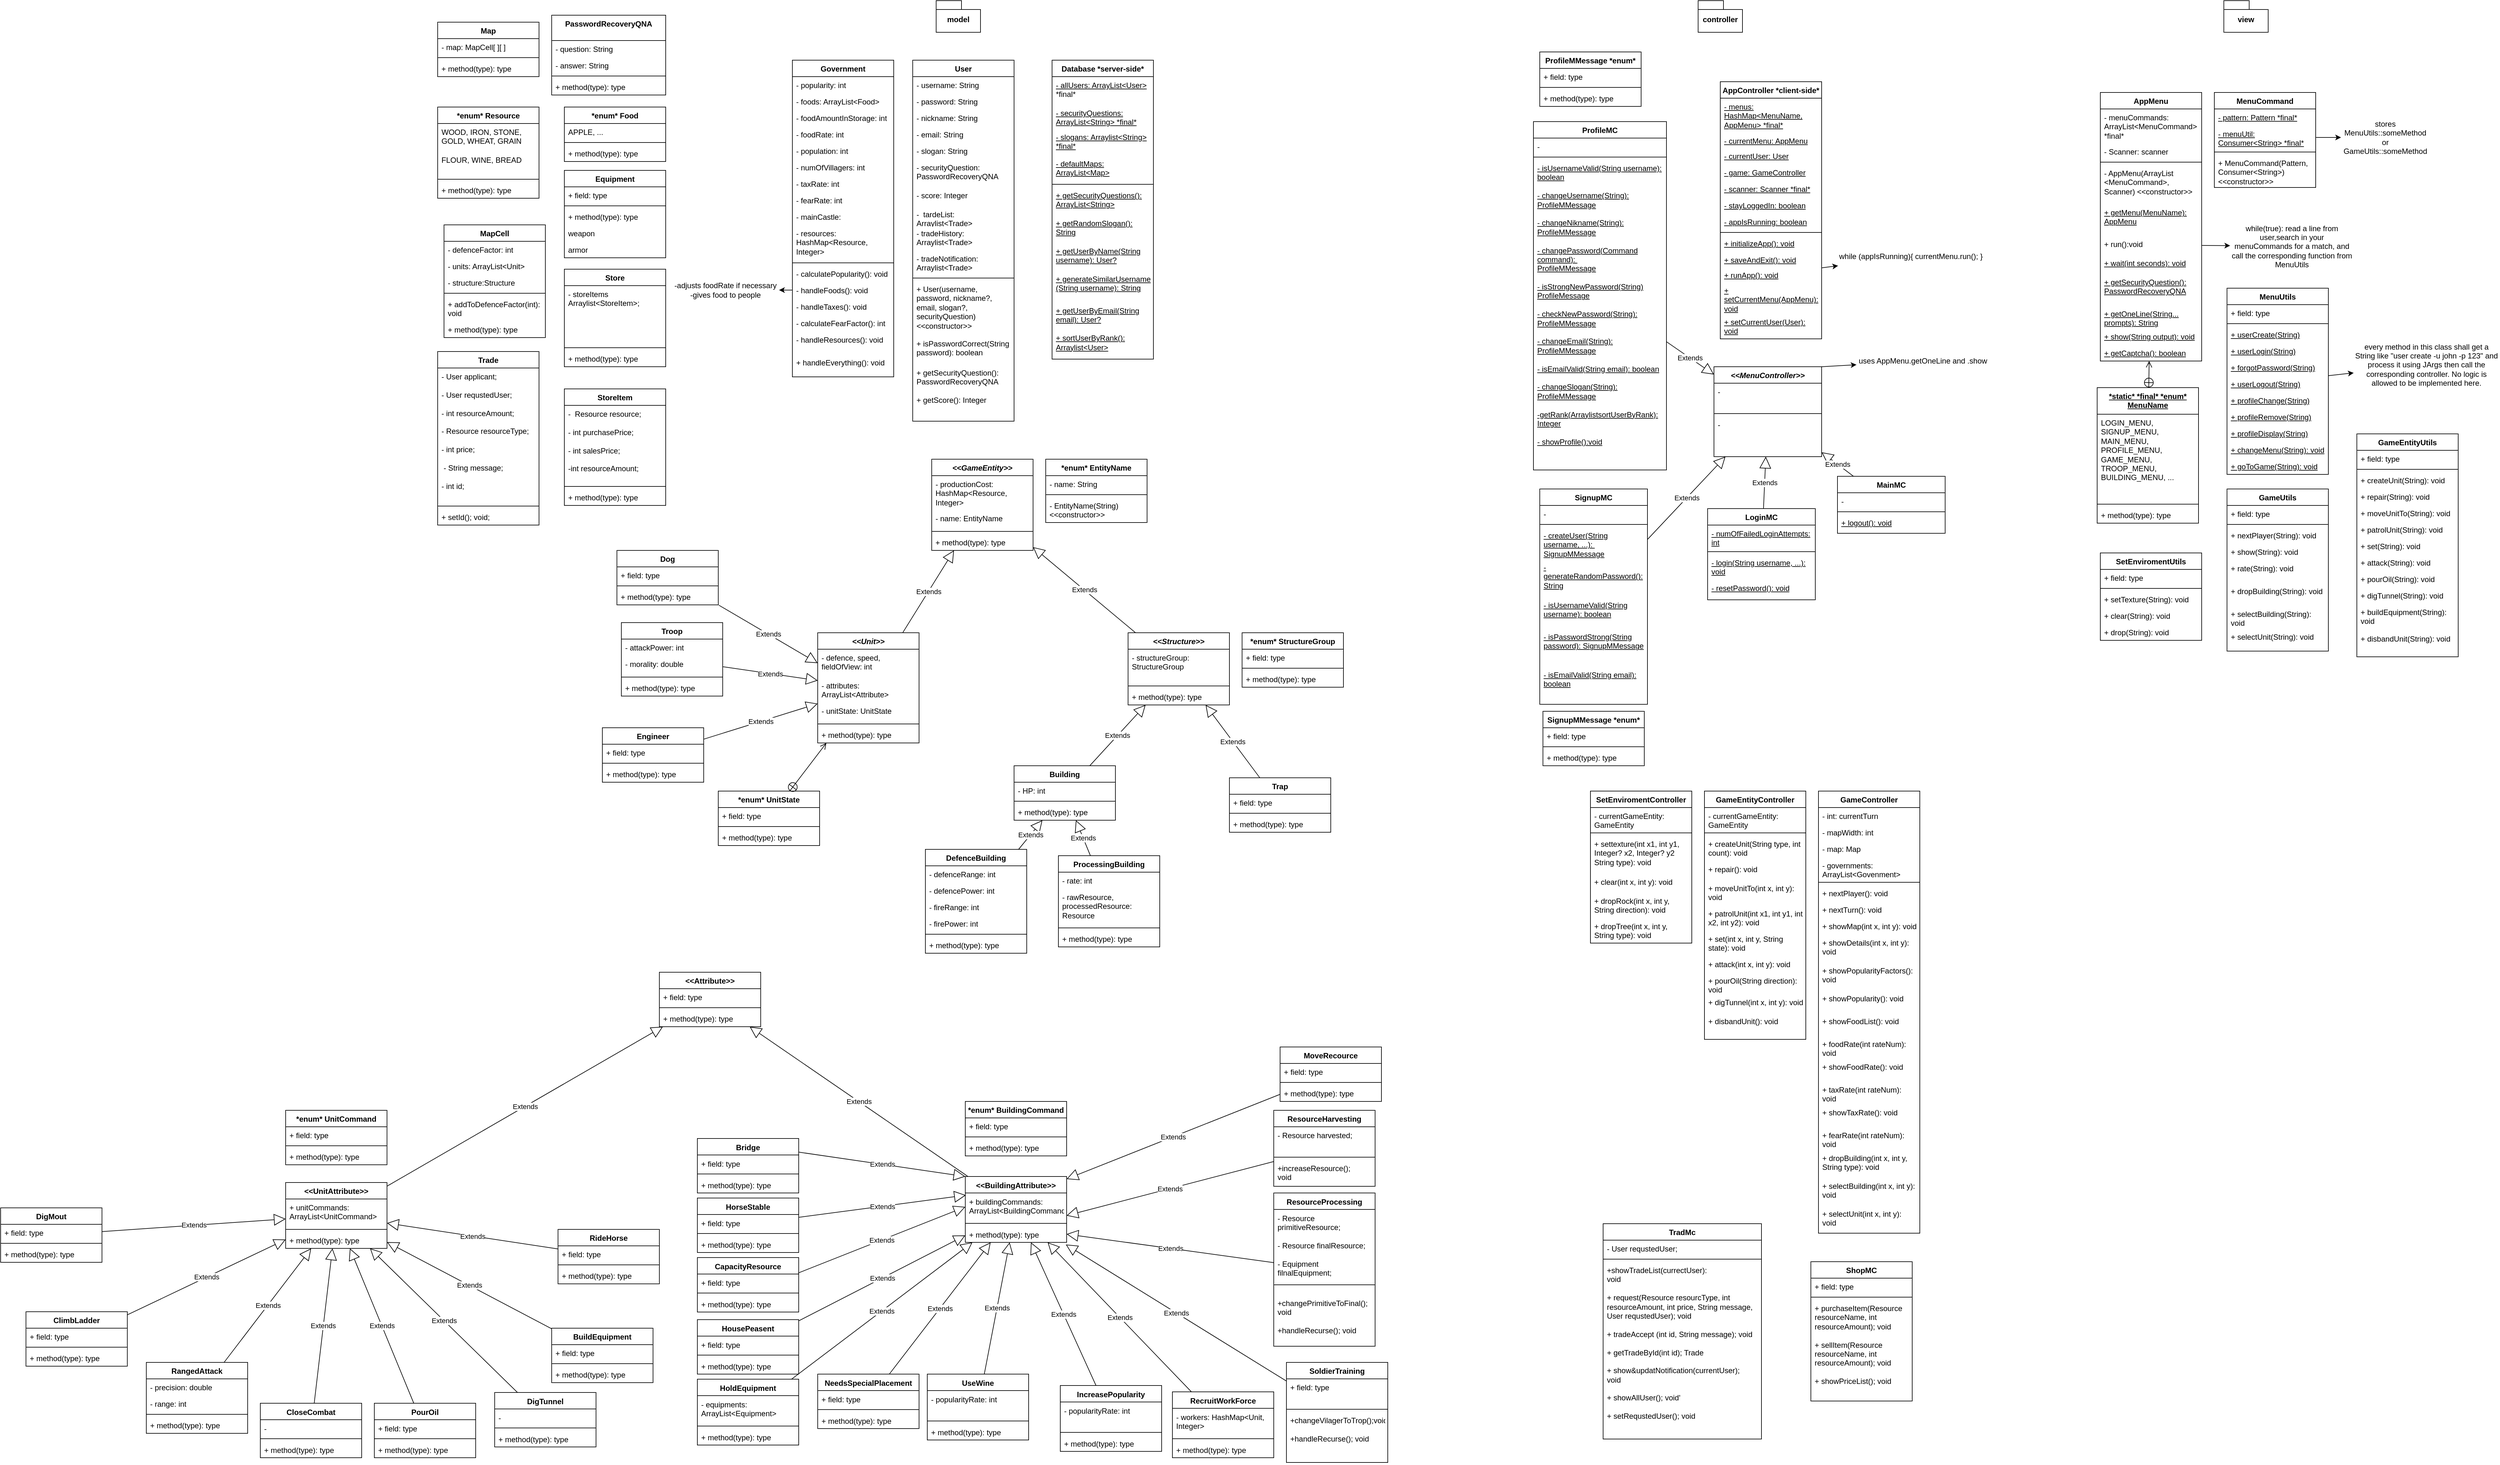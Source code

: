 <mxfile version="21.1.8" type="device">
  <diagram id="C5RBs43oDa-KdzZeNtuy" name="Page-1">
    <mxGraphModel dx="6077" dy="2830" grid="1" gridSize="10" guides="1" tooltips="1" connect="1" arrows="1" fold="1" page="1" pageScale="1" pageWidth="827" pageHeight="1169" math="0" shadow="0">
      <root>
        <mxCell id="WIyWlLk6GJQsqaUBKTNV-0" />
        <mxCell id="WIyWlLk6GJQsqaUBKTNV-1" parent="WIyWlLk6GJQsqaUBKTNV-0" />
        <mxCell id="m-ejWlChkgshVn2Ldxp0-0" value="&lt;div&gt;model&lt;/div&gt;" style="shape=folder;fontStyle=1;spacingTop=10;tabWidth=40;tabHeight=14;tabPosition=left;html=1;whiteSpace=wrap;" parent="WIyWlLk6GJQsqaUBKTNV-1" vertex="1">
          <mxGeometry x="757" y="16" width="70" height="50" as="geometry" />
        </mxCell>
        <mxCell id="m-ejWlChkgshVn2Ldxp0-1" value="view" style="shape=folder;fontStyle=1;spacingTop=10;tabWidth=40;tabHeight=14;tabPosition=left;html=1;whiteSpace=wrap;" parent="WIyWlLk6GJQsqaUBKTNV-1" vertex="1">
          <mxGeometry x="2790" y="16" width="70" height="50" as="geometry" />
        </mxCell>
        <mxCell id="m-ejWlChkgshVn2Ldxp0-2" value="controller" style="shape=folder;fontStyle=1;spacingTop=10;tabWidth=40;tabHeight=14;tabPosition=left;html=1;whiteSpace=wrap;" parent="WIyWlLk6GJQsqaUBKTNV-1" vertex="1">
          <mxGeometry x="1960" y="16" width="70" height="50" as="geometry" />
        </mxCell>
        <mxCell id="m-ejWlChkgshVn2Ldxp0-5" value="User" style="swimlane;fontStyle=1;align=center;verticalAlign=top;childLayout=stackLayout;horizontal=1;startSize=26;horizontalStack=0;resizeParent=1;resizeParentMax=0;resizeLast=0;collapsible=1;marginBottom=0;whiteSpace=wrap;html=1;" parent="WIyWlLk6GJQsqaUBKTNV-1" vertex="1">
          <mxGeometry x="720" y="110" width="160" height="570" as="geometry" />
        </mxCell>
        <mxCell id="m-ejWlChkgshVn2Ldxp0-6" value="- username: String" style="text;strokeColor=none;fillColor=none;align=left;verticalAlign=top;spacingLeft=4;spacingRight=4;overflow=hidden;rotatable=0;points=[[0,0.5],[1,0.5]];portConstraint=eastwest;whiteSpace=wrap;html=1;" parent="m-ejWlChkgshVn2Ldxp0-5" vertex="1">
          <mxGeometry y="26" width="160" height="26" as="geometry" />
        </mxCell>
        <mxCell id="m-ejWlChkgshVn2Ldxp0-9" value="- password: String" style="text;strokeColor=none;fillColor=none;align=left;verticalAlign=top;spacingLeft=4;spacingRight=4;overflow=hidden;rotatable=0;points=[[0,0.5],[1,0.5]];portConstraint=eastwest;whiteSpace=wrap;html=1;" parent="m-ejWlChkgshVn2Ldxp0-5" vertex="1">
          <mxGeometry y="52" width="160" height="26" as="geometry" />
        </mxCell>
        <mxCell id="m-ejWlChkgshVn2Ldxp0-10" value="- nickname: String" style="text;strokeColor=none;fillColor=none;align=left;verticalAlign=top;spacingLeft=4;spacingRight=4;overflow=hidden;rotatable=0;points=[[0,0.5],[1,0.5]];portConstraint=eastwest;whiteSpace=wrap;html=1;" parent="m-ejWlChkgshVn2Ldxp0-5" vertex="1">
          <mxGeometry y="78" width="160" height="26" as="geometry" />
        </mxCell>
        <mxCell id="m-ejWlChkgshVn2Ldxp0-50" value="- email: String" style="text;strokeColor=none;fillColor=none;align=left;verticalAlign=top;spacingLeft=4;spacingRight=4;overflow=hidden;rotatable=0;points=[[0,0.5],[1,0.5]];portConstraint=eastwest;whiteSpace=wrap;html=1;" parent="m-ejWlChkgshVn2Ldxp0-5" vertex="1">
          <mxGeometry y="104" width="160" height="26" as="geometry" />
        </mxCell>
        <mxCell id="m-ejWlChkgshVn2Ldxp0-30" value="- slogan: String" style="text;strokeColor=none;fillColor=none;align=left;verticalAlign=top;spacingLeft=4;spacingRight=4;overflow=hidden;rotatable=0;points=[[0,0.5],[1,0.5]];portConstraint=eastwest;whiteSpace=wrap;html=1;" parent="m-ejWlChkgshVn2Ldxp0-5" vertex="1">
          <mxGeometry y="130" width="160" height="26" as="geometry" />
        </mxCell>
        <mxCell id="m-ejWlChkgshVn2Ldxp0-11" value="- securityQuestion: PasswordRecoveryQNA&lt;br&gt;" style="text;strokeColor=none;fillColor=none;align=left;verticalAlign=top;spacingLeft=4;spacingRight=4;overflow=hidden;rotatable=0;points=[[0,0.5],[1,0.5]];portConstraint=eastwest;whiteSpace=wrap;html=1;" parent="m-ejWlChkgshVn2Ldxp0-5" vertex="1">
          <mxGeometry y="156" width="160" height="44" as="geometry" />
        </mxCell>
        <mxCell id="dSzc7HYqCOb5maKlMtns-225" value="- score: Integer" style="text;strokeColor=none;fillColor=none;align=left;verticalAlign=top;spacingLeft=4;spacingRight=4;overflow=hidden;rotatable=0;points=[[0,0.5],[1,0.5]];portConstraint=eastwest;whiteSpace=wrap;html=1;" vertex="1" parent="m-ejWlChkgshVn2Ldxp0-5">
          <mxGeometry y="200" width="160" height="30" as="geometry" />
        </mxCell>
        <mxCell id="dSzc7HYqCOb5maKlMtns-224" value="-&amp;nbsp; tardeList: Arraylist&amp;lt;Trade&amp;gt;" style="text;strokeColor=none;fillColor=none;align=left;verticalAlign=top;spacingLeft=4;spacingRight=4;overflow=hidden;rotatable=0;points=[[0,0.5],[1,0.5]];portConstraint=eastwest;whiteSpace=wrap;html=1;" vertex="1" parent="m-ejWlChkgshVn2Ldxp0-5">
          <mxGeometry y="230" width="160" height="30" as="geometry" />
        </mxCell>
        <mxCell id="dSzc7HYqCOb5maKlMtns-223" value="- tradeHistory: Arraylist&amp;lt;Trade&amp;gt;" style="text;strokeColor=none;fillColor=none;align=left;verticalAlign=top;spacingLeft=4;spacingRight=4;overflow=hidden;rotatable=0;points=[[0,0.5],[1,0.5]];portConstraint=eastwest;whiteSpace=wrap;html=1;" vertex="1" parent="m-ejWlChkgshVn2Ldxp0-5">
          <mxGeometry y="260" width="160" height="40" as="geometry" />
        </mxCell>
        <mxCell id="dSzc7HYqCOb5maKlMtns-222" value="- tradeNotification: Arraylist&amp;lt;Trade&amp;gt;" style="text;strokeColor=none;fillColor=none;align=left;verticalAlign=top;spacingLeft=4;spacingRight=4;overflow=hidden;rotatable=0;points=[[0,0.5],[1,0.5]];portConstraint=eastwest;whiteSpace=wrap;html=1;" vertex="1" parent="m-ejWlChkgshVn2Ldxp0-5">
          <mxGeometry y="300" width="160" height="40" as="geometry" />
        </mxCell>
        <mxCell id="m-ejWlChkgshVn2Ldxp0-7" value="" style="line;strokeWidth=1;fillColor=none;align=left;verticalAlign=middle;spacingTop=-1;spacingLeft=3;spacingRight=3;rotatable=0;labelPosition=right;points=[];portConstraint=eastwest;strokeColor=inherit;" parent="m-ejWlChkgshVn2Ldxp0-5" vertex="1">
          <mxGeometry y="340" width="160" height="8" as="geometry" />
        </mxCell>
        <mxCell id="634afr2h1aJ2vt5hEhVR-83" value="+ User(username, password, nickname?, email, slogan?, securityQuestion) &amp;lt;&amp;lt;constructor&amp;gt;&amp;gt;" style="text;strokeColor=none;fillColor=none;align=left;verticalAlign=top;spacingLeft=4;spacingRight=4;overflow=hidden;rotatable=0;points=[[0,0.5],[1,0.5]];portConstraint=eastwest;whiteSpace=wrap;html=1;" parent="m-ejWlChkgshVn2Ldxp0-5" vertex="1">
          <mxGeometry y="348" width="160" height="86" as="geometry" />
        </mxCell>
        <mxCell id="634afr2h1aJ2vt5hEhVR-84" value="+ isPasswordCorrect(String password): boolean" style="text;strokeColor=none;fillColor=none;align=left;verticalAlign=top;spacingLeft=4;spacingRight=4;overflow=hidden;rotatable=0;points=[[0,0.5],[1,0.5]];portConstraint=eastwest;whiteSpace=wrap;html=1;" parent="m-ejWlChkgshVn2Ldxp0-5" vertex="1">
          <mxGeometry y="434" width="160" height="46" as="geometry" />
        </mxCell>
        <mxCell id="m-ejWlChkgshVn2Ldxp0-8" value="+ getSecurityQuestion(): PasswordRecoveryQNA&lt;br&gt;&lt;br&gt;+ getScore(): Integer" style="text;strokeColor=none;fillColor=none;align=left;verticalAlign=top;spacingLeft=4;spacingRight=4;overflow=hidden;rotatable=0;points=[[0,0.5],[1,0.5]];portConstraint=eastwest;whiteSpace=wrap;html=1;" parent="m-ejWlChkgshVn2Ldxp0-5" vertex="1">
          <mxGeometry y="480" width="160" height="90" as="geometry" />
        </mxCell>
        <mxCell id="m-ejWlChkgshVn2Ldxp0-16" value="PasswordRecoveryQNA" style="swimlane;fontStyle=1;align=center;verticalAlign=top;childLayout=stackLayout;horizontal=1;startSize=40;horizontalStack=0;resizeParent=1;resizeParentMax=0;resizeLast=0;collapsible=1;marginBottom=0;whiteSpace=wrap;html=1;" parent="WIyWlLk6GJQsqaUBKTNV-1" vertex="1">
          <mxGeometry x="150" y="39" width="180" height="126" as="geometry" />
        </mxCell>
        <mxCell id="m-ejWlChkgshVn2Ldxp0-17" value="- question: String" style="text;strokeColor=none;fillColor=none;align=left;verticalAlign=top;spacingLeft=4;spacingRight=4;overflow=hidden;rotatable=0;points=[[0,0.5],[1,0.5]];portConstraint=eastwest;whiteSpace=wrap;html=1;" parent="m-ejWlChkgshVn2Ldxp0-16" vertex="1">
          <mxGeometry y="40" width="180" height="26" as="geometry" />
        </mxCell>
        <mxCell id="m-ejWlChkgshVn2Ldxp0-22" value="- answer: String" style="text;strokeColor=none;fillColor=none;align=left;verticalAlign=top;spacingLeft=4;spacingRight=4;overflow=hidden;rotatable=0;points=[[0,0.5],[1,0.5]];portConstraint=eastwest;whiteSpace=wrap;html=1;" parent="m-ejWlChkgshVn2Ldxp0-16" vertex="1">
          <mxGeometry y="66" width="180" height="26" as="geometry" />
        </mxCell>
        <mxCell id="m-ejWlChkgshVn2Ldxp0-18" value="" style="line;strokeWidth=1;fillColor=none;align=left;verticalAlign=middle;spacingTop=-1;spacingLeft=3;spacingRight=3;rotatable=0;labelPosition=right;points=[];portConstraint=eastwest;strokeColor=inherit;" parent="m-ejWlChkgshVn2Ldxp0-16" vertex="1">
          <mxGeometry y="92" width="180" height="8" as="geometry" />
        </mxCell>
        <mxCell id="m-ejWlChkgshVn2Ldxp0-19" value="+ method(type): type" style="text;strokeColor=none;fillColor=none;align=left;verticalAlign=top;spacingLeft=4;spacingRight=4;overflow=hidden;rotatable=0;points=[[0,0.5],[1,0.5]];portConstraint=eastwest;whiteSpace=wrap;html=1;" parent="m-ejWlChkgshVn2Ldxp0-16" vertex="1">
          <mxGeometry y="100" width="180" height="26" as="geometry" />
        </mxCell>
        <mxCell id="m-ejWlChkgshVn2Ldxp0-51" value="SignupMC" style="swimlane;fontStyle=1;align=center;verticalAlign=top;childLayout=stackLayout;horizontal=1;startSize=26;horizontalStack=0;resizeParent=1;resizeParentMax=0;resizeLast=0;collapsible=1;marginBottom=0;whiteSpace=wrap;html=1;" parent="WIyWlLk6GJQsqaUBKTNV-1" vertex="1">
          <mxGeometry x="1710" y="787" width="170" height="340" as="geometry" />
        </mxCell>
        <mxCell id="m-ejWlChkgshVn2Ldxp0-52" value="-" style="text;strokeColor=none;fillColor=none;align=left;verticalAlign=top;spacingLeft=4;spacingRight=4;overflow=hidden;rotatable=0;points=[[0,0.5],[1,0.5]];portConstraint=eastwest;whiteSpace=wrap;html=1;" parent="m-ejWlChkgshVn2Ldxp0-51" vertex="1">
          <mxGeometry y="26" width="170" height="26" as="geometry" />
        </mxCell>
        <mxCell id="m-ejWlChkgshVn2Ldxp0-53" value="" style="line;strokeWidth=1;fillColor=none;align=left;verticalAlign=middle;spacingTop=-1;spacingLeft=3;spacingRight=3;rotatable=0;labelPosition=right;points=[];portConstraint=eastwest;strokeColor=inherit;" parent="m-ejWlChkgshVn2Ldxp0-51" vertex="1">
          <mxGeometry y="52" width="170" height="8" as="geometry" />
        </mxCell>
        <mxCell id="m-ejWlChkgshVn2Ldxp0-73" value="&lt;div&gt;- createUser(String username, ...):&amp;nbsp; SignupMMessage&lt;br&gt;&lt;/div&gt;" style="text;strokeColor=none;fillColor=none;align=left;verticalAlign=top;spacingLeft=4;spacingRight=4;overflow=hidden;rotatable=0;points=[[0,0.5],[1,0.5]];portConstraint=eastwest;whiteSpace=wrap;html=1;fontStyle=4" parent="m-ejWlChkgshVn2Ldxp0-51" vertex="1">
          <mxGeometry y="60" width="170" height="50" as="geometry" />
        </mxCell>
        <mxCell id="m-ejWlChkgshVn2Ldxp0-67" value="- generateRandomPassword(): String" style="text;strokeColor=none;fillColor=none;align=left;verticalAlign=top;spacingLeft=4;spacingRight=4;overflow=hidden;rotatable=0;points=[[0,0.5],[1,0.5]];portConstraint=eastwest;whiteSpace=wrap;html=1;fontStyle=4" parent="m-ejWlChkgshVn2Ldxp0-51" vertex="1">
          <mxGeometry y="110" width="170" height="60" as="geometry" />
        </mxCell>
        <mxCell id="m-ejWlChkgshVn2Ldxp0-86" value="- isUsernameValid(String username): boolean" style="text;strokeColor=none;fillColor=none;align=left;verticalAlign=top;spacingLeft=4;spacingRight=4;overflow=hidden;rotatable=0;points=[[0,0.5],[1,0.5]];portConstraint=eastwest;whiteSpace=wrap;html=1;fontStyle=4" parent="m-ejWlChkgshVn2Ldxp0-51" vertex="1">
          <mxGeometry y="170" width="170" height="50" as="geometry" />
        </mxCell>
        <mxCell id="m-ejWlChkgshVn2Ldxp0-88" value="- isPasswordStrong(String password): SignupMMessage" style="text;strokeColor=none;fillColor=none;align=left;verticalAlign=top;spacingLeft=4;spacingRight=4;overflow=hidden;rotatable=0;points=[[0,0.5],[1,0.5]];portConstraint=eastwest;whiteSpace=wrap;html=1;fontStyle=4" parent="m-ejWlChkgshVn2Ldxp0-51" vertex="1">
          <mxGeometry y="220" width="170" height="60" as="geometry" />
        </mxCell>
        <mxCell id="m-ejWlChkgshVn2Ldxp0-89" value="- isEmailValid(String email): boolean" style="text;strokeColor=none;fillColor=none;align=left;verticalAlign=top;spacingLeft=4;spacingRight=4;overflow=hidden;rotatable=0;points=[[0,0.5],[1,0.5]];portConstraint=eastwest;whiteSpace=wrap;html=1;fontStyle=4" parent="m-ejWlChkgshVn2Ldxp0-51" vertex="1">
          <mxGeometry y="280" width="170" height="60" as="geometry" />
        </mxCell>
        <mxCell id="m-ejWlChkgshVn2Ldxp0-68" value="SignupMMessage *enum*" style="swimlane;fontStyle=1;align=center;verticalAlign=top;childLayout=stackLayout;horizontal=1;startSize=26;horizontalStack=0;resizeParent=1;resizeParentMax=0;resizeLast=0;collapsible=1;marginBottom=0;whiteSpace=wrap;html=1;" parent="WIyWlLk6GJQsqaUBKTNV-1" vertex="1">
          <mxGeometry x="1715" y="1138" width="160" height="86" as="geometry" />
        </mxCell>
        <mxCell id="m-ejWlChkgshVn2Ldxp0-69" value="+ field: type" style="text;strokeColor=none;fillColor=none;align=left;verticalAlign=top;spacingLeft=4;spacingRight=4;overflow=hidden;rotatable=0;points=[[0,0.5],[1,0.5]];portConstraint=eastwest;whiteSpace=wrap;html=1;" parent="m-ejWlChkgshVn2Ldxp0-68" vertex="1">
          <mxGeometry y="26" width="160" height="26" as="geometry" />
        </mxCell>
        <mxCell id="m-ejWlChkgshVn2Ldxp0-70" value="" style="line;strokeWidth=1;fillColor=none;align=left;verticalAlign=middle;spacingTop=-1;spacingLeft=3;spacingRight=3;rotatable=0;labelPosition=right;points=[];portConstraint=eastwest;strokeColor=inherit;" parent="m-ejWlChkgshVn2Ldxp0-68" vertex="1">
          <mxGeometry y="52" width="160" height="8" as="geometry" />
        </mxCell>
        <mxCell id="m-ejWlChkgshVn2Ldxp0-71" value="+ method(type): type" style="text;strokeColor=none;fillColor=none;align=left;verticalAlign=top;spacingLeft=4;spacingRight=4;overflow=hidden;rotatable=0;points=[[0,0.5],[1,0.5]];portConstraint=eastwest;whiteSpace=wrap;html=1;" parent="m-ejWlChkgshVn2Ldxp0-68" vertex="1">
          <mxGeometry y="60" width="160" height="26" as="geometry" />
        </mxCell>
        <mxCell id="m-ejWlChkgshVn2Ldxp0-75" value="Database *server-side*" style="swimlane;fontStyle=1;align=center;verticalAlign=top;childLayout=stackLayout;horizontal=1;startSize=26;horizontalStack=0;resizeParent=1;resizeParentMax=0;resizeLast=0;collapsible=1;marginBottom=0;whiteSpace=wrap;html=1;" parent="WIyWlLk6GJQsqaUBKTNV-1" vertex="1">
          <mxGeometry x="940" y="110" width="160" height="472" as="geometry" />
        </mxCell>
        <mxCell id="m-ejWlChkgshVn2Ldxp0-76" value="&lt;u&gt;- allUsers: ArrayList&amp;lt;User&amp;gt;&lt;/u&gt; *final*" style="text;strokeColor=none;fillColor=none;align=left;verticalAlign=top;spacingLeft=4;spacingRight=4;overflow=hidden;rotatable=0;points=[[0,0.5],[1,0.5]];portConstraint=eastwest;whiteSpace=wrap;html=1;" parent="m-ejWlChkgshVn2Ldxp0-75" vertex="1">
          <mxGeometry y="26" width="160" height="44" as="geometry" />
        </mxCell>
        <mxCell id="m-ejWlChkgshVn2Ldxp0-29" value="&lt;u&gt;- securityQuestions: ArrayList&amp;lt;String&amp;gt; *final*&lt;br&gt;&lt;/u&gt;" style="text;strokeColor=none;fillColor=none;align=left;verticalAlign=top;spacingLeft=4;spacingRight=4;overflow=hidden;rotatable=0;points=[[0,0.5],[1,0.5]];portConstraint=eastwest;whiteSpace=wrap;html=1;" parent="m-ejWlChkgshVn2Ldxp0-75" vertex="1">
          <mxGeometry y="70" width="160" height="38" as="geometry" />
        </mxCell>
        <mxCell id="634afr2h1aJ2vt5hEhVR-15" value="&lt;u&gt;- slogans: Arraylist&amp;lt;String&amp;gt; *final*&lt;br&gt;&lt;/u&gt;" style="text;strokeColor=none;fillColor=none;align=left;verticalAlign=top;spacingLeft=4;spacingRight=4;overflow=hidden;rotatable=0;points=[[0,0.5],[1,0.5]];portConstraint=eastwest;whiteSpace=wrap;html=1;" parent="m-ejWlChkgshVn2Ldxp0-75" vertex="1">
          <mxGeometry y="108" width="160" height="42" as="geometry" />
        </mxCell>
        <mxCell id="dSzc7HYqCOb5maKlMtns-230" value="&lt;u&gt;- defaultMaps: ArrayList&amp;lt;Map&amp;gt;&lt;br&gt;&lt;/u&gt;" style="text;strokeColor=none;fillColor=none;align=left;verticalAlign=top;spacingLeft=4;spacingRight=4;overflow=hidden;rotatable=0;points=[[0,0.5],[1,0.5]];portConstraint=eastwest;whiteSpace=wrap;html=1;" vertex="1" parent="m-ejWlChkgshVn2Ldxp0-75">
          <mxGeometry y="150" width="160" height="42" as="geometry" />
        </mxCell>
        <mxCell id="m-ejWlChkgshVn2Ldxp0-77" value="" style="line;strokeWidth=1;fillColor=none;align=left;verticalAlign=middle;spacingTop=-1;spacingLeft=3;spacingRight=3;rotatable=0;labelPosition=right;points=[];portConstraint=eastwest;strokeColor=inherit;" parent="m-ejWlChkgshVn2Ldxp0-75" vertex="1">
          <mxGeometry y="192" width="160" height="8" as="geometry" />
        </mxCell>
        <mxCell id="634afr2h1aJ2vt5hEhVR-41" value="&lt;u&gt;+ getSecurityQuestions(): ArrayList&amp;lt;String&amp;gt;&lt;br&gt;&lt;/u&gt;" style="text;strokeColor=none;fillColor=none;align=left;verticalAlign=top;spacingLeft=4;spacingRight=4;overflow=hidden;rotatable=0;points=[[0,0.5],[1,0.5]];portConstraint=eastwest;whiteSpace=wrap;html=1;" parent="m-ejWlChkgshVn2Ldxp0-75" vertex="1">
          <mxGeometry y="200" width="160" height="44" as="geometry" />
        </mxCell>
        <mxCell id="634afr2h1aJ2vt5hEhVR-40" value="&lt;u&gt;+ getRandomSlogan(): String&lt;br&gt;&lt;/u&gt;" style="text;strokeColor=none;fillColor=none;align=left;verticalAlign=top;spacingLeft=4;spacingRight=4;overflow=hidden;rotatable=0;points=[[0,0.5],[1,0.5]];portConstraint=eastwest;whiteSpace=wrap;html=1;" parent="m-ejWlChkgshVn2Ldxp0-75" vertex="1">
          <mxGeometry y="244" width="160" height="44" as="geometry" />
        </mxCell>
        <mxCell id="m-ejWlChkgshVn2Ldxp0-85" value="&lt;u&gt;+ getUserByName(String username): User?&lt;br&gt;&lt;/u&gt;" style="text;strokeColor=none;fillColor=none;align=left;verticalAlign=top;spacingLeft=4;spacingRight=4;overflow=hidden;rotatable=0;points=[[0,0.5],[1,0.5]];portConstraint=eastwest;whiteSpace=wrap;html=1;" parent="m-ejWlChkgshVn2Ldxp0-75" vertex="1">
          <mxGeometry y="288" width="160" height="44" as="geometry" />
        </mxCell>
        <mxCell id="m-ejWlChkgshVn2Ldxp0-74" value="&lt;u&gt;+ generateSimilarUsername (String username): String&lt;/u&gt;" style="text;strokeColor=none;fillColor=none;align=left;verticalAlign=top;spacingLeft=4;spacingRight=4;overflow=hidden;rotatable=0;points=[[0,0.5],[1,0.5]];portConstraint=eastwest;whiteSpace=wrap;html=1;" parent="m-ejWlChkgshVn2Ldxp0-75" vertex="1">
          <mxGeometry y="332" width="160" height="50" as="geometry" />
        </mxCell>
        <mxCell id="m-ejWlChkgshVn2Ldxp0-87" value="&lt;u&gt;+ getUserByEmail(String email): User?&lt;br&gt;&lt;br&gt;+ sortUserByRank():&lt;br&gt;Arraylist&amp;lt;User&amp;gt;&lt;br&gt;&lt;/u&gt;" style="text;strokeColor=none;fillColor=none;align=left;verticalAlign=top;spacingLeft=4;spacingRight=4;overflow=hidden;rotatable=0;points=[[0,0.5],[1,0.5]];portConstraint=eastwest;whiteSpace=wrap;html=1;" parent="m-ejWlChkgshVn2Ldxp0-75" vertex="1">
          <mxGeometry y="382" width="160" height="90" as="geometry" />
        </mxCell>
        <mxCell id="m-ejWlChkgshVn2Ldxp0-83" value="Extends" style="endArrow=block;endSize=16;endFill=0;html=1;rounded=0;" parent="WIyWlLk6GJQsqaUBKTNV-1" source="m-ejWlChkgshVn2Ldxp0-51" target="634afr2h1aJ2vt5hEhVR-4" edge="1">
          <mxGeometry width="160" relative="1" as="geometry">
            <mxPoint x="2130" y="487" as="sourcePoint" />
            <mxPoint x="2147.182" y="363" as="targetPoint" />
          </mxGeometry>
        </mxCell>
        <mxCell id="634afr2h1aJ2vt5hEhVR-0" value="AppController *client-side*" style="swimlane;fontStyle=1;align=center;verticalAlign=top;childLayout=stackLayout;horizontal=1;startSize=26;horizontalStack=0;resizeParent=1;resizeParentMax=0;resizeLast=0;collapsible=1;marginBottom=0;whiteSpace=wrap;html=1;" parent="WIyWlLk6GJQsqaUBKTNV-1" vertex="1">
          <mxGeometry x="1995" y="144" width="160" height="406" as="geometry" />
        </mxCell>
        <mxCell id="634afr2h1aJ2vt5hEhVR-1" value="&lt;u&gt;- menus: HashMap&amp;lt;MenuName, AppMenu&amp;gt; *final*&lt;br&gt;&lt;/u&gt;" style="text;strokeColor=none;fillColor=none;align=left;verticalAlign=top;spacingLeft=4;spacingRight=4;overflow=hidden;rotatable=0;points=[[0,0.5],[1,0.5]];portConstraint=eastwest;whiteSpace=wrap;html=1;" parent="634afr2h1aJ2vt5hEhVR-0" vertex="1">
          <mxGeometry y="26" width="160" height="54" as="geometry" />
        </mxCell>
        <mxCell id="dSzc7HYqCOb5maKlMtns-41" value="&lt;u&gt;- currentMenu: AppMenu&lt;/u&gt;" style="text;strokeColor=none;fillColor=none;align=left;verticalAlign=top;spacingLeft=4;spacingRight=4;overflow=hidden;rotatable=0;points=[[0,0.5],[1,0.5]];portConstraint=eastwest;whiteSpace=wrap;html=1;" vertex="1" parent="634afr2h1aJ2vt5hEhVR-0">
          <mxGeometry y="80" width="160" height="24" as="geometry" />
        </mxCell>
        <mxCell id="m-ejWlChkgshVn2Ldxp0-99" value="&lt;u&gt;- currentUser: User&lt;/u&gt;" style="text;strokeColor=none;fillColor=none;align=left;verticalAlign=top;spacingLeft=4;spacingRight=4;overflow=hidden;rotatable=0;points=[[0,0.5],[1,0.5]];portConstraint=eastwest;whiteSpace=wrap;html=1;" parent="634afr2h1aJ2vt5hEhVR-0" vertex="1">
          <mxGeometry y="104" width="160" height="26" as="geometry" />
        </mxCell>
        <mxCell id="dSzc7HYqCOb5maKlMtns-90" value="&lt;u&gt;- game: GameController&lt;br&gt;&lt;/u&gt;" style="text;strokeColor=none;fillColor=none;align=left;verticalAlign=top;spacingLeft=4;spacingRight=4;overflow=hidden;rotatable=0;points=[[0,0.5],[1,0.5]];portConstraint=eastwest;whiteSpace=wrap;html=1;" vertex="1" parent="634afr2h1aJ2vt5hEhVR-0">
          <mxGeometry y="130" width="160" height="26" as="geometry" />
        </mxCell>
        <mxCell id="634afr2h1aJ2vt5hEhVR-77" value="&lt;u&gt;- scanner: Scanner *final*&lt;br&gt;&lt;/u&gt;" style="text;strokeColor=none;fillColor=none;align=left;verticalAlign=top;spacingLeft=4;spacingRight=4;overflow=hidden;rotatable=0;points=[[0,0.5],[1,0.5]];portConstraint=eastwest;whiteSpace=wrap;html=1;" parent="634afr2h1aJ2vt5hEhVR-0" vertex="1">
          <mxGeometry y="156" width="160" height="26" as="geometry" />
        </mxCell>
        <mxCell id="634afr2h1aJ2vt5hEhVR-19" value="&lt;u&gt;- stayLoggedIn: boolean&lt;/u&gt;" style="text;strokeColor=none;fillColor=none;align=left;verticalAlign=top;spacingLeft=4;spacingRight=4;overflow=hidden;rotatable=0;points=[[0,0.5],[1,0.5]];portConstraint=eastwest;whiteSpace=wrap;html=1;" parent="634afr2h1aJ2vt5hEhVR-0" vertex="1">
          <mxGeometry y="182" width="160" height="26" as="geometry" />
        </mxCell>
        <mxCell id="dSzc7HYqCOb5maKlMtns-42" value="&lt;u&gt;- appIsRunning: boolean&lt;/u&gt;" style="text;strokeColor=none;fillColor=none;align=left;verticalAlign=top;spacingLeft=4;spacingRight=4;overflow=hidden;rotatable=0;points=[[0,0.5],[1,0.5]];portConstraint=eastwest;whiteSpace=wrap;html=1;" vertex="1" parent="634afr2h1aJ2vt5hEhVR-0">
          <mxGeometry y="208" width="160" height="26" as="geometry" />
        </mxCell>
        <mxCell id="634afr2h1aJ2vt5hEhVR-2" value="" style="line;strokeWidth=1;fillColor=none;align=left;verticalAlign=middle;spacingTop=-1;spacingLeft=3;spacingRight=3;rotatable=0;labelPosition=right;points=[];portConstraint=eastwest;strokeColor=inherit;" parent="634afr2h1aJ2vt5hEhVR-0" vertex="1">
          <mxGeometry y="234" width="160" height="8" as="geometry" />
        </mxCell>
        <mxCell id="m-ejWlChkgshVn2Ldxp0-78" value="&lt;u&gt;+ initializeApp(): void&lt;/u&gt;" style="text;strokeColor=none;fillColor=none;align=left;verticalAlign=top;spacingLeft=4;spacingRight=4;overflow=hidden;rotatable=0;points=[[0,0.5],[1,0.5]];portConstraint=eastwest;whiteSpace=wrap;html=1;" parent="634afr2h1aJ2vt5hEhVR-0" vertex="1">
          <mxGeometry y="242" width="160" height="26" as="geometry" />
        </mxCell>
        <mxCell id="m-ejWlChkgshVn2Ldxp0-101" value="&lt;u&gt;+ saveAndExit(): void&lt;/u&gt;" style="text;strokeColor=none;fillColor=none;align=left;verticalAlign=top;spacingLeft=4;spacingRight=4;overflow=hidden;rotatable=0;points=[[0,0.5],[1,0.5]];portConstraint=eastwest;whiteSpace=wrap;html=1;" parent="634afr2h1aJ2vt5hEhVR-0" vertex="1">
          <mxGeometry y="268" width="160" height="24" as="geometry" />
        </mxCell>
        <mxCell id="634afr2h1aJ2vt5hEhVR-56" value="&lt;u&gt;+ runApp(): void&lt;/u&gt;" style="text;strokeColor=none;fillColor=none;align=left;verticalAlign=top;spacingLeft=4;spacingRight=4;overflow=hidden;rotatable=0;points=[[0,0.5],[1,0.5]];portConstraint=eastwest;whiteSpace=wrap;html=1;" parent="634afr2h1aJ2vt5hEhVR-0" vertex="1">
          <mxGeometry y="292" width="160" height="24" as="geometry" />
        </mxCell>
        <mxCell id="634afr2h1aJ2vt5hEhVR-57" value="&lt;u&gt;+ setCurrentMenu(AppMenu): void&lt;/u&gt;" style="text;strokeColor=none;fillColor=none;align=left;verticalAlign=top;spacingLeft=4;spacingRight=4;overflow=hidden;rotatable=0;points=[[0,0.5],[1,0.5]];portConstraint=eastwest;whiteSpace=wrap;html=1;" parent="634afr2h1aJ2vt5hEhVR-0" vertex="1">
          <mxGeometry y="316" width="160" height="50" as="geometry" />
        </mxCell>
        <mxCell id="dSzc7HYqCOb5maKlMtns-44" value="&lt;u&gt;+ setCurrentUser(User): void&lt;/u&gt;" style="text;strokeColor=none;fillColor=none;align=left;verticalAlign=top;spacingLeft=4;spacingRight=4;overflow=hidden;rotatable=0;points=[[0,0.5],[1,0.5]];portConstraint=eastwest;whiteSpace=wrap;html=1;" vertex="1" parent="634afr2h1aJ2vt5hEhVR-0">
          <mxGeometry y="366" width="160" height="40" as="geometry" />
        </mxCell>
        <mxCell id="634afr2h1aJ2vt5hEhVR-4" value="&lt;i&gt;&amp;lt;&amp;lt;MenuController&amp;gt;&amp;gt;&lt;/i&gt;" style="swimlane;fontStyle=1;align=center;verticalAlign=top;childLayout=stackLayout;horizontal=1;startSize=26;horizontalStack=0;resizeParent=1;resizeParentMax=0;resizeLast=0;collapsible=1;marginBottom=0;whiteSpace=wrap;html=1;" parent="WIyWlLk6GJQsqaUBKTNV-1" vertex="1">
          <mxGeometry x="1985" y="594" width="170" height="142" as="geometry" />
        </mxCell>
        <mxCell id="634afr2h1aJ2vt5hEhVR-5" value="-" style="text;strokeColor=none;fillColor=none;align=left;verticalAlign=top;spacingLeft=4;spacingRight=4;overflow=hidden;rotatable=0;points=[[0,0.5],[1,0.5]];portConstraint=eastwest;whiteSpace=wrap;html=1;" parent="634afr2h1aJ2vt5hEhVR-4" vertex="1">
          <mxGeometry y="26" width="170" height="44" as="geometry" />
        </mxCell>
        <mxCell id="634afr2h1aJ2vt5hEhVR-6" value="" style="line;strokeWidth=1;fillColor=none;align=left;verticalAlign=middle;spacingTop=-1;spacingLeft=3;spacingRight=3;rotatable=0;labelPosition=right;points=[];portConstraint=eastwest;strokeColor=inherit;" parent="634afr2h1aJ2vt5hEhVR-4" vertex="1">
          <mxGeometry y="70" width="170" height="8" as="geometry" />
        </mxCell>
        <mxCell id="m-ejWlChkgshVn2Ldxp0-57" value="-" style="text;strokeColor=none;fillColor=none;align=left;verticalAlign=top;spacingLeft=4;spacingRight=4;overflow=hidden;rotatable=0;points=[[0,0.5],[1,0.5]];portConstraint=eastwest;whiteSpace=wrap;html=1;" parent="634afr2h1aJ2vt5hEhVR-4" vertex="1">
          <mxGeometry y="78" width="170" height="64" as="geometry" />
        </mxCell>
        <mxCell id="634afr2h1aJ2vt5hEhVR-54" value="uses AppMenu.getOneLine and .show" style="text;html=1;strokeColor=none;fillColor=none;align=center;verticalAlign=middle;whiteSpace=wrap;rounded=0;" parent="WIyWlLk6GJQsqaUBKTNV-1" vertex="1">
          <mxGeometry x="2210" y="565" width="210" height="40" as="geometry" />
        </mxCell>
        <mxCell id="634afr2h1aJ2vt5hEhVR-55" value="" style="endArrow=classic;html=1;rounded=0;exitX=1;exitY=0;exitDx=0;exitDy=0;" parent="WIyWlLk6GJQsqaUBKTNV-1" source="634afr2h1aJ2vt5hEhVR-4" target="634afr2h1aJ2vt5hEhVR-54" edge="1">
          <mxGeometry width="50" height="50" relative="1" as="geometry">
            <mxPoint x="2150" y="530" as="sourcePoint" />
            <mxPoint x="2180" y="530" as="targetPoint" />
          </mxGeometry>
        </mxCell>
        <mxCell id="634afr2h1aJ2vt5hEhVR-58" value="&lt;div&gt;while (appIsRunning){ currentMenu.run(); }&lt;br&gt;&lt;/div&gt;" style="text;html=1;strokeColor=none;fillColor=none;align=center;verticalAlign=middle;whiteSpace=wrap;rounded=0;" parent="WIyWlLk6GJQsqaUBKTNV-1" vertex="1">
          <mxGeometry x="2181" y="402.5" width="230" height="35" as="geometry" />
        </mxCell>
        <mxCell id="634afr2h1aJ2vt5hEhVR-59" value="" style="endArrow=classic;html=1;rounded=0;" parent="WIyWlLk6GJQsqaUBKTNV-1" source="634afr2h1aJ2vt5hEhVR-56" target="634afr2h1aJ2vt5hEhVR-58" edge="1">
          <mxGeometry width="50" height="50" relative="1" as="geometry">
            <mxPoint x="2160" y="327" as="sourcePoint" />
            <mxPoint x="2210" y="277" as="targetPoint" />
          </mxGeometry>
        </mxCell>
        <mxCell id="634afr2h1aJ2vt5hEhVR-60" value="LoginMC" style="swimlane;fontStyle=1;align=center;verticalAlign=top;childLayout=stackLayout;horizontal=1;startSize=26;horizontalStack=0;resizeParent=1;resizeParentMax=0;resizeLast=0;collapsible=1;marginBottom=0;whiteSpace=wrap;html=1;" parent="WIyWlLk6GJQsqaUBKTNV-1" vertex="1">
          <mxGeometry x="1975" y="818" width="170" height="144" as="geometry" />
        </mxCell>
        <mxCell id="634afr2h1aJ2vt5hEhVR-78" value="- numOfFailedLoginAttempts: int" style="text;strokeColor=none;fillColor=none;align=left;verticalAlign=top;spacingLeft=4;spacingRight=4;overflow=hidden;rotatable=0;points=[[0,0.5],[1,0.5]];portConstraint=eastwest;whiteSpace=wrap;html=1;fontStyle=4" parent="634afr2h1aJ2vt5hEhVR-60" vertex="1">
          <mxGeometry y="26" width="170" height="38" as="geometry" />
        </mxCell>
        <mxCell id="634afr2h1aJ2vt5hEhVR-62" value="" style="line;strokeWidth=1;fillColor=none;align=left;verticalAlign=middle;spacingTop=-1;spacingLeft=3;spacingRight=3;rotatable=0;labelPosition=right;points=[];portConstraint=eastwest;strokeColor=inherit;" parent="634afr2h1aJ2vt5hEhVR-60" vertex="1">
          <mxGeometry y="64" width="170" height="8" as="geometry" />
        </mxCell>
        <mxCell id="634afr2h1aJ2vt5hEhVR-76" value="- login(String username, ...): void" style="text;strokeColor=none;fillColor=none;align=left;verticalAlign=top;spacingLeft=4;spacingRight=4;overflow=hidden;rotatable=0;points=[[0,0.5],[1,0.5]];portConstraint=eastwest;whiteSpace=wrap;html=1;fontStyle=4" parent="634afr2h1aJ2vt5hEhVR-60" vertex="1">
          <mxGeometry y="72" width="170" height="40" as="geometry" />
        </mxCell>
        <mxCell id="634afr2h1aJ2vt5hEhVR-82" value="- resetPassword(): void" style="text;strokeColor=none;fillColor=none;align=left;verticalAlign=top;spacingLeft=4;spacingRight=4;overflow=hidden;rotatable=0;points=[[0,0.5],[1,0.5]];portConstraint=eastwest;whiteSpace=wrap;html=1;fontStyle=4" parent="634afr2h1aJ2vt5hEhVR-60" vertex="1">
          <mxGeometry y="112" width="170" height="32" as="geometry" />
        </mxCell>
        <mxCell id="634afr2h1aJ2vt5hEhVR-69" value="Extends" style="endArrow=block;endSize=16;endFill=0;html=1;rounded=0;" parent="WIyWlLk6GJQsqaUBKTNV-1" source="634afr2h1aJ2vt5hEhVR-60" target="634afr2h1aJ2vt5hEhVR-4" edge="1">
          <mxGeometry width="160" relative="1" as="geometry">
            <mxPoint x="1990" y="742" as="sourcePoint" />
            <mxPoint x="2060" y="696" as="targetPoint" />
          </mxGeometry>
        </mxCell>
        <mxCell id="634afr2h1aJ2vt5hEhVR-85" value="MainMC" style="swimlane;fontStyle=1;align=center;verticalAlign=top;childLayout=stackLayout;horizontal=1;startSize=26;horizontalStack=0;resizeParent=1;resizeParentMax=0;resizeLast=0;collapsible=1;marginBottom=0;whiteSpace=wrap;html=1;" parent="WIyWlLk6GJQsqaUBKTNV-1" vertex="1">
          <mxGeometry x="2180" y="767" width="170" height="90" as="geometry" />
        </mxCell>
        <mxCell id="634afr2h1aJ2vt5hEhVR-86" value="-" style="text;strokeColor=none;fillColor=none;align=left;verticalAlign=top;spacingLeft=4;spacingRight=4;overflow=hidden;rotatable=0;points=[[0,0.5],[1,0.5]];portConstraint=eastwest;whiteSpace=wrap;html=1;" parent="634afr2h1aJ2vt5hEhVR-85" vertex="1">
          <mxGeometry y="26" width="170" height="26" as="geometry" />
        </mxCell>
        <mxCell id="634afr2h1aJ2vt5hEhVR-88" value="" style="line;strokeWidth=1;fillColor=none;align=left;verticalAlign=middle;spacingTop=-1;spacingLeft=3;spacingRight=3;rotatable=0;labelPosition=right;points=[];portConstraint=eastwest;strokeColor=inherit;" parent="634afr2h1aJ2vt5hEhVR-85" vertex="1">
          <mxGeometry y="52" width="170" height="8" as="geometry" />
        </mxCell>
        <mxCell id="634afr2h1aJ2vt5hEhVR-101" value="+ logout(): void" style="text;strokeColor=none;fillColor=none;align=left;verticalAlign=top;spacingLeft=4;spacingRight=4;overflow=hidden;rotatable=0;points=[[0,0.5],[1,0.5]];portConstraint=eastwest;whiteSpace=wrap;html=1;fontStyle=4" parent="634afr2h1aJ2vt5hEhVR-85" vertex="1">
          <mxGeometry y="60" width="170" height="30" as="geometry" />
        </mxCell>
        <mxCell id="634afr2h1aJ2vt5hEhVR-92" value="Extends" style="endArrow=block;endSize=16;endFill=0;html=1;rounded=0;" parent="WIyWlLk6GJQsqaUBKTNV-1" source="634afr2h1aJ2vt5hEhVR-85" target="634afr2h1aJ2vt5hEhVR-4" edge="1">
          <mxGeometry width="160" relative="1" as="geometry">
            <mxPoint x="2180" y="747" as="sourcePoint" />
            <mxPoint x="2340" y="747" as="targetPoint" />
          </mxGeometry>
        </mxCell>
        <mxCell id="uJry-sO_YueIohFMW-bG-17" value="ProfileMC" style="swimlane;fontStyle=1;align=center;verticalAlign=top;childLayout=stackLayout;horizontal=1;startSize=26;horizontalStack=0;resizeParent=1;resizeParentMax=0;resizeLast=0;collapsible=1;marginBottom=0;whiteSpace=wrap;html=1;" parent="WIyWlLk6GJQsqaUBKTNV-1" vertex="1">
          <mxGeometry x="1700" y="207" width="210" height="550" as="geometry" />
        </mxCell>
        <mxCell id="uJry-sO_YueIohFMW-bG-18" value="-" style="text;strokeColor=none;fillColor=none;align=left;verticalAlign=top;spacingLeft=4;spacingRight=4;overflow=hidden;rotatable=0;points=[[0,0.5],[1,0.5]];portConstraint=eastwest;whiteSpace=wrap;html=1;" parent="uJry-sO_YueIohFMW-bG-17" vertex="1">
          <mxGeometry y="26" width="210" height="26" as="geometry" />
        </mxCell>
        <mxCell id="uJry-sO_YueIohFMW-bG-19" value="" style="line;strokeWidth=1;fillColor=none;align=left;verticalAlign=middle;spacingTop=-1;spacingLeft=3;spacingRight=3;rotatable=0;labelPosition=right;points=[];portConstraint=eastwest;strokeColor=inherit;" parent="uJry-sO_YueIohFMW-bG-17" vertex="1">
          <mxGeometry y="52" width="210" height="8" as="geometry" />
        </mxCell>
        <mxCell id="uJry-sO_YueIohFMW-bG-20" value="- isUsernameValid(String username): boolean&lt;br&gt;&lt;br&gt;- changeUsername(String):&lt;br&gt;ProfileMMessage&lt;br&gt;&lt;br&gt;- changeNikname(String):&lt;br&gt;ProfileMMessage&lt;br&gt;&lt;br&gt;- changePassword(Command command):&amp;nbsp;&lt;br&gt;ProfileMMessage&lt;br&gt;&lt;br&gt;- isStrongNewPassword(String)&lt;br&gt;ProfileMessage&lt;br&gt;&lt;br&gt;- checkNewPassword(String):&lt;br&gt;ProfileMMessage&lt;br&gt;&lt;br&gt;- changeEmail(String):&lt;br&gt;ProfileMMessage&lt;br&gt;&lt;br&gt;- isEmailValid(String email): boolean&lt;br&gt;&lt;br&gt;- changeSlogan(String):&lt;br&gt;ProfileMMessage&lt;br&gt;&lt;br&gt;-getRank(ArraylistsortUserByRank): &lt;br&gt;Integer&lt;br&gt;&lt;br&gt;- showProfile():void" style="text;strokeColor=none;fillColor=none;align=left;verticalAlign=top;spacingLeft=4;spacingRight=4;overflow=hidden;rotatable=0;points=[[0,0.5],[1,0.5]];portConstraint=eastwest;whiteSpace=wrap;html=1;fontStyle=4" parent="uJry-sO_YueIohFMW-bG-17" vertex="1">
          <mxGeometry y="60" width="210" height="490" as="geometry" />
        </mxCell>
        <mxCell id="uJry-sO_YueIohFMW-bG-22" value="ProfileMMessage *enum*" style="swimlane;fontStyle=1;align=center;verticalAlign=top;childLayout=stackLayout;horizontal=1;startSize=26;horizontalStack=0;resizeParent=1;resizeParentMax=0;resizeLast=0;collapsible=1;marginBottom=0;whiteSpace=wrap;html=1;" parent="WIyWlLk6GJQsqaUBKTNV-1" vertex="1">
          <mxGeometry x="1710" y="97" width="160" height="86" as="geometry" />
        </mxCell>
        <mxCell id="uJry-sO_YueIohFMW-bG-23" value="+ field: type" style="text;strokeColor=none;fillColor=none;align=left;verticalAlign=top;spacingLeft=4;spacingRight=4;overflow=hidden;rotatable=0;points=[[0,0.5],[1,0.5]];portConstraint=eastwest;whiteSpace=wrap;html=1;" parent="uJry-sO_YueIohFMW-bG-22" vertex="1">
          <mxGeometry y="26" width="160" height="26" as="geometry" />
        </mxCell>
        <mxCell id="uJry-sO_YueIohFMW-bG-24" value="" style="line;strokeWidth=1;fillColor=none;align=left;verticalAlign=middle;spacingTop=-1;spacingLeft=3;spacingRight=3;rotatable=0;labelPosition=right;points=[];portConstraint=eastwest;strokeColor=inherit;" parent="uJry-sO_YueIohFMW-bG-22" vertex="1">
          <mxGeometry y="52" width="160" height="8" as="geometry" />
        </mxCell>
        <mxCell id="uJry-sO_YueIohFMW-bG-25" value="+ method(type): type" style="text;strokeColor=none;fillColor=none;align=left;verticalAlign=top;spacingLeft=4;spacingRight=4;overflow=hidden;rotatable=0;points=[[0,0.5],[1,0.5]];portConstraint=eastwest;whiteSpace=wrap;html=1;" parent="uJry-sO_YueIohFMW-bG-22" vertex="1">
          <mxGeometry y="60" width="160" height="26" as="geometry" />
        </mxCell>
        <mxCell id="RiDWlacZD19wHFoS5998-0" value="&lt;i&gt;&amp;lt;&amp;lt;GameEntity&amp;gt;&amp;gt;&lt;/i&gt;" style="swimlane;fontStyle=1;align=center;verticalAlign=top;childLayout=stackLayout;horizontal=1;startSize=26;horizontalStack=0;resizeParent=1;resizeParentMax=0;resizeLast=0;collapsible=1;marginBottom=0;whiteSpace=wrap;html=1;" parent="WIyWlLk6GJQsqaUBKTNV-1" vertex="1">
          <mxGeometry x="750" y="740" width="160" height="144" as="geometry" />
        </mxCell>
        <mxCell id="qRz2CJOP1Eji022XQHLX-30" value="- productionCost: HashMap&amp;lt;Resource, Integer&amp;gt;" style="text;strokeColor=none;fillColor=none;align=left;verticalAlign=top;spacingLeft=4;spacingRight=4;overflow=hidden;rotatable=0;points=[[0,0.5],[1,0.5]];portConstraint=eastwest;whiteSpace=wrap;html=1;" parent="RiDWlacZD19wHFoS5998-0" vertex="1">
          <mxGeometry y="26" width="160" height="54" as="geometry" />
        </mxCell>
        <mxCell id="qRz2CJOP1Eji022XQHLX-157" value="- name: EntityName" style="text;strokeColor=none;fillColor=none;align=left;verticalAlign=top;spacingLeft=4;spacingRight=4;overflow=hidden;rotatable=0;points=[[0,0.5],[1,0.5]];portConstraint=eastwest;whiteSpace=wrap;html=1;" parent="RiDWlacZD19wHFoS5998-0" vertex="1">
          <mxGeometry y="80" width="160" height="30" as="geometry" />
        </mxCell>
        <mxCell id="RiDWlacZD19wHFoS5998-2" value="" style="line;strokeWidth=1;fillColor=none;align=left;verticalAlign=middle;spacingTop=-1;spacingLeft=3;spacingRight=3;rotatable=0;labelPosition=right;points=[];portConstraint=eastwest;strokeColor=inherit;" parent="RiDWlacZD19wHFoS5998-0" vertex="1">
          <mxGeometry y="110" width="160" height="8" as="geometry" />
        </mxCell>
        <mxCell id="RiDWlacZD19wHFoS5998-3" value="+ method(type): type" style="text;strokeColor=none;fillColor=none;align=left;verticalAlign=top;spacingLeft=4;spacingRight=4;overflow=hidden;rotatable=0;points=[[0,0.5],[1,0.5]];portConstraint=eastwest;whiteSpace=wrap;html=1;" parent="RiDWlacZD19wHFoS5998-0" vertex="1">
          <mxGeometry y="118" width="160" height="26" as="geometry" />
        </mxCell>
        <mxCell id="RiDWlacZD19wHFoS5998-4" value="&lt;i&gt;&amp;lt;&amp;lt;Structure&amp;gt;&amp;gt;&lt;/i&gt;" style="swimlane;fontStyle=1;align=center;verticalAlign=top;childLayout=stackLayout;horizontal=1;startSize=26;horizontalStack=0;resizeParent=1;resizeParentMax=0;resizeLast=0;collapsible=1;marginBottom=0;whiteSpace=wrap;html=1;" parent="WIyWlLk6GJQsqaUBKTNV-1" vertex="1">
          <mxGeometry x="1060" y="1014" width="160" height="114" as="geometry" />
        </mxCell>
        <mxCell id="RiDWlacZD19wHFoS5998-5" value="- structureGroup: StructureGroup" style="text;strokeColor=none;fillColor=none;align=left;verticalAlign=top;spacingLeft=4;spacingRight=4;overflow=hidden;rotatable=0;points=[[0,0.5],[1,0.5]];portConstraint=eastwest;whiteSpace=wrap;html=1;" parent="RiDWlacZD19wHFoS5998-4" vertex="1">
          <mxGeometry y="26" width="160" height="54" as="geometry" />
        </mxCell>
        <mxCell id="RiDWlacZD19wHFoS5998-6" value="" style="line;strokeWidth=1;fillColor=none;align=left;verticalAlign=middle;spacingTop=-1;spacingLeft=3;spacingRight=3;rotatable=0;labelPosition=right;points=[];portConstraint=eastwest;strokeColor=inherit;" parent="RiDWlacZD19wHFoS5998-4" vertex="1">
          <mxGeometry y="80" width="160" height="8" as="geometry" />
        </mxCell>
        <mxCell id="RiDWlacZD19wHFoS5998-7" value="+ method(type): type" style="text;strokeColor=none;fillColor=none;align=left;verticalAlign=top;spacingLeft=4;spacingRight=4;overflow=hidden;rotatable=0;points=[[0,0.5],[1,0.5]];portConstraint=eastwest;whiteSpace=wrap;html=1;" parent="RiDWlacZD19wHFoS5998-4" vertex="1">
          <mxGeometry y="88" width="160" height="26" as="geometry" />
        </mxCell>
        <mxCell id="RiDWlacZD19wHFoS5998-8" value="&lt;i&gt;&amp;lt;&amp;lt;Unit&amp;gt;&amp;gt;&lt;/i&gt;" style="swimlane;fontStyle=1;align=center;verticalAlign=top;childLayout=stackLayout;horizontal=1;startSize=26;horizontalStack=0;resizeParent=1;resizeParentMax=0;resizeLast=0;collapsible=1;marginBottom=0;whiteSpace=wrap;html=1;" parent="WIyWlLk6GJQsqaUBKTNV-1" vertex="1">
          <mxGeometry x="570" y="1014" width="160" height="174" as="geometry" />
        </mxCell>
        <mxCell id="RiDWlacZD19wHFoS5998-9" value="- defence, speed, fieldOfView: int" style="text;strokeColor=none;fillColor=none;align=left;verticalAlign=top;spacingLeft=4;spacingRight=4;overflow=hidden;rotatable=0;points=[[0,0.5],[1,0.5]];portConstraint=eastwest;whiteSpace=wrap;html=1;" parent="RiDWlacZD19wHFoS5998-8" vertex="1">
          <mxGeometry y="26" width="160" height="44" as="geometry" />
        </mxCell>
        <mxCell id="qRz2CJOP1Eji022XQHLX-68" value="- attributes: ArrayList&amp;lt;Attribute&amp;gt;" style="text;strokeColor=none;fillColor=none;align=left;verticalAlign=top;spacingLeft=4;spacingRight=4;overflow=hidden;rotatable=0;points=[[0,0.5],[1,0.5]];portConstraint=eastwest;whiteSpace=wrap;html=1;" parent="RiDWlacZD19wHFoS5998-8" vertex="1">
          <mxGeometry y="70" width="160" height="40" as="geometry" />
        </mxCell>
        <mxCell id="qRz2CJOP1Eji022XQHLX-67" value="- unitState: UnitState" style="text;strokeColor=none;fillColor=none;align=left;verticalAlign=top;spacingLeft=4;spacingRight=4;overflow=hidden;rotatable=0;points=[[0,0.5],[1,0.5]];portConstraint=eastwest;whiteSpace=wrap;html=1;" parent="RiDWlacZD19wHFoS5998-8" vertex="1">
          <mxGeometry y="110" width="160" height="30" as="geometry" />
        </mxCell>
        <mxCell id="RiDWlacZD19wHFoS5998-10" value="" style="line;strokeWidth=1;fillColor=none;align=left;verticalAlign=middle;spacingTop=-1;spacingLeft=3;spacingRight=3;rotatable=0;labelPosition=right;points=[];portConstraint=eastwest;strokeColor=inherit;" parent="RiDWlacZD19wHFoS5998-8" vertex="1">
          <mxGeometry y="140" width="160" height="8" as="geometry" />
        </mxCell>
        <mxCell id="RiDWlacZD19wHFoS5998-11" value="+ method(type): type" style="text;strokeColor=none;fillColor=none;align=left;verticalAlign=top;spacingLeft=4;spacingRight=4;overflow=hidden;rotatable=0;points=[[0,0.5],[1,0.5]];portConstraint=eastwest;whiteSpace=wrap;html=1;" parent="RiDWlacZD19wHFoS5998-8" vertex="1">
          <mxGeometry y="148" width="160" height="26" as="geometry" />
        </mxCell>
        <mxCell id="RiDWlacZD19wHFoS5998-12" value="Extends" style="endArrow=block;endSize=16;endFill=0;html=1;rounded=0;" parent="WIyWlLk6GJQsqaUBKTNV-1" source="RiDWlacZD19wHFoS5998-8" target="RiDWlacZD19wHFoS5998-0" edge="1">
          <mxGeometry width="160" relative="1" as="geometry">
            <mxPoint x="650" y="750" as="sourcePoint" />
            <mxPoint x="810" y="750" as="targetPoint" />
          </mxGeometry>
        </mxCell>
        <mxCell id="RiDWlacZD19wHFoS5998-13" value="Extends" style="endArrow=block;endSize=16;endFill=0;html=1;rounded=0;" parent="WIyWlLk6GJQsqaUBKTNV-1" source="RiDWlacZD19wHFoS5998-4" target="RiDWlacZD19wHFoS5998-0" edge="1">
          <mxGeometry width="160" relative="1" as="geometry">
            <mxPoint x="594" y="780" as="sourcePoint" />
            <mxPoint x="646" y="716" as="targetPoint" />
          </mxGeometry>
        </mxCell>
        <mxCell id="RiDWlacZD19wHFoS5998-19" value="DefenceBuilding" style="swimlane;fontStyle=1;align=center;verticalAlign=top;childLayout=stackLayout;horizontal=1;startSize=26;horizontalStack=0;resizeParent=1;resizeParentMax=0;resizeLast=0;collapsible=1;marginBottom=0;whiteSpace=wrap;html=1;" parent="WIyWlLk6GJQsqaUBKTNV-1" vertex="1">
          <mxGeometry x="740" y="1356" width="160" height="164" as="geometry" />
        </mxCell>
        <mxCell id="qRz2CJOP1Eji022XQHLX-178" value="- defenceRange: int" style="text;strokeColor=none;fillColor=none;align=left;verticalAlign=top;spacingLeft=4;spacingRight=4;overflow=hidden;rotatable=0;points=[[0,0.5],[1,0.5]];portConstraint=eastwest;whiteSpace=wrap;html=1;" parent="RiDWlacZD19wHFoS5998-19" vertex="1">
          <mxGeometry y="26" width="160" height="26" as="geometry" />
        </mxCell>
        <mxCell id="qRz2CJOP1Eji022XQHLX-183" value="- defencePower: int" style="text;strokeColor=none;fillColor=none;align=left;verticalAlign=top;spacingLeft=4;spacingRight=4;overflow=hidden;rotatable=0;points=[[0,0.5],[1,0.5]];portConstraint=eastwest;whiteSpace=wrap;html=1;" parent="RiDWlacZD19wHFoS5998-19" vertex="1">
          <mxGeometry y="52" width="160" height="26" as="geometry" />
        </mxCell>
        <mxCell id="qRz2CJOP1Eji022XQHLX-168" value="- fireRange: int" style="text;strokeColor=none;fillColor=none;align=left;verticalAlign=top;spacingLeft=4;spacingRight=4;overflow=hidden;rotatable=0;points=[[0,0.5],[1,0.5]];portConstraint=eastwest;whiteSpace=wrap;html=1;" parent="RiDWlacZD19wHFoS5998-19" vertex="1">
          <mxGeometry y="78" width="160" height="26" as="geometry" />
        </mxCell>
        <mxCell id="qRz2CJOP1Eji022XQHLX-182" value="- firePower: int" style="text;strokeColor=none;fillColor=none;align=left;verticalAlign=top;spacingLeft=4;spacingRight=4;overflow=hidden;rotatable=0;points=[[0,0.5],[1,0.5]];portConstraint=eastwest;whiteSpace=wrap;html=1;" parent="RiDWlacZD19wHFoS5998-19" vertex="1">
          <mxGeometry y="104" width="160" height="26" as="geometry" />
        </mxCell>
        <mxCell id="RiDWlacZD19wHFoS5998-21" value="" style="line;strokeWidth=1;fillColor=none;align=left;verticalAlign=middle;spacingTop=-1;spacingLeft=3;spacingRight=3;rotatable=0;labelPosition=right;points=[];portConstraint=eastwest;strokeColor=inherit;" parent="RiDWlacZD19wHFoS5998-19" vertex="1">
          <mxGeometry y="130" width="160" height="8" as="geometry" />
        </mxCell>
        <mxCell id="RiDWlacZD19wHFoS5998-22" value="+ method(type): type" style="text;strokeColor=none;fillColor=none;align=left;verticalAlign=top;spacingLeft=4;spacingRight=4;overflow=hidden;rotatable=0;points=[[0,0.5],[1,0.5]];portConstraint=eastwest;whiteSpace=wrap;html=1;" parent="RiDWlacZD19wHFoS5998-19" vertex="1">
          <mxGeometry y="138" width="160" height="26" as="geometry" />
        </mxCell>
        <mxCell id="RiDWlacZD19wHFoS5998-23" value="Extends" style="endArrow=block;endSize=16;endFill=0;html=1;rounded=0;" parent="WIyWlLk6GJQsqaUBKTNV-1" source="RiDWlacZD19wHFoS5998-19" target="qRz2CJOP1Eji022XQHLX-92" edge="1">
          <mxGeometry width="160" relative="1" as="geometry">
            <mxPoint x="920" y="590" as="sourcePoint" />
            <mxPoint x="1239" y="754" as="targetPoint" />
          </mxGeometry>
        </mxCell>
        <mxCell id="RiDWlacZD19wHFoS5998-36" value="Government" style="swimlane;fontStyle=1;align=center;verticalAlign=top;childLayout=stackLayout;horizontal=1;startSize=26;horizontalStack=0;resizeParent=1;resizeParentMax=0;resizeLast=0;collapsible=1;marginBottom=0;whiteSpace=wrap;html=1;" parent="WIyWlLk6GJQsqaUBKTNV-1" vertex="1">
          <mxGeometry x="530" y="110" width="160" height="500" as="geometry" />
        </mxCell>
        <mxCell id="RiDWlacZD19wHFoS5998-37" value="- popularity: int" style="text;strokeColor=none;fillColor=none;align=left;verticalAlign=top;spacingLeft=4;spacingRight=4;overflow=hidden;rotatable=0;points=[[0,0.5],[1,0.5]];portConstraint=eastwest;whiteSpace=wrap;html=1;" parent="RiDWlacZD19wHFoS5998-36" vertex="1">
          <mxGeometry y="26" width="160" height="26" as="geometry" />
        </mxCell>
        <mxCell id="qRz2CJOP1Eji022XQHLX-4" value="- foods: ArrayList&amp;lt;Food&amp;gt;" style="text;strokeColor=none;fillColor=none;align=left;verticalAlign=top;spacingLeft=4;spacingRight=4;overflow=hidden;rotatable=0;points=[[0,0.5],[1,0.5]];portConstraint=eastwest;whiteSpace=wrap;html=1;" parent="RiDWlacZD19wHFoS5998-36" vertex="1">
          <mxGeometry y="52" width="160" height="26" as="geometry" />
        </mxCell>
        <mxCell id="qRz2CJOP1Eji022XQHLX-5" value="- foodAmountInStorage: int" style="text;strokeColor=none;fillColor=none;align=left;verticalAlign=top;spacingLeft=4;spacingRight=4;overflow=hidden;rotatable=0;points=[[0,0.5],[1,0.5]];portConstraint=eastwest;whiteSpace=wrap;html=1;" parent="RiDWlacZD19wHFoS5998-36" vertex="1">
          <mxGeometry y="78" width="160" height="26" as="geometry" />
        </mxCell>
        <mxCell id="qRz2CJOP1Eji022XQHLX-6" value="- foodRate: int" style="text;strokeColor=none;fillColor=none;align=left;verticalAlign=top;spacingLeft=4;spacingRight=4;overflow=hidden;rotatable=0;points=[[0,0.5],[1,0.5]];portConstraint=eastwest;whiteSpace=wrap;html=1;" parent="RiDWlacZD19wHFoS5998-36" vertex="1">
          <mxGeometry y="104" width="160" height="26" as="geometry" />
        </mxCell>
        <mxCell id="qRz2CJOP1Eji022XQHLX-11" value="- population: int" style="text;strokeColor=none;fillColor=none;align=left;verticalAlign=top;spacingLeft=4;spacingRight=4;overflow=hidden;rotatable=0;points=[[0,0.5],[1,0.5]];portConstraint=eastwest;whiteSpace=wrap;html=1;" parent="RiDWlacZD19wHFoS5998-36" vertex="1">
          <mxGeometry y="130" width="160" height="26" as="geometry" />
        </mxCell>
        <mxCell id="qRz2CJOP1Eji022XQHLX-203" value="- numOfVillagers: int" style="text;strokeColor=none;fillColor=none;align=left;verticalAlign=top;spacingLeft=4;spacingRight=4;overflow=hidden;rotatable=0;points=[[0,0.5],[1,0.5]];portConstraint=eastwest;whiteSpace=wrap;html=1;" parent="RiDWlacZD19wHFoS5998-36" vertex="1">
          <mxGeometry y="156" width="160" height="26" as="geometry" />
        </mxCell>
        <mxCell id="qRz2CJOP1Eji022XQHLX-10" value="- taxRate: int" style="text;strokeColor=none;fillColor=none;align=left;verticalAlign=top;spacingLeft=4;spacingRight=4;overflow=hidden;rotatable=0;points=[[0,0.5],[1,0.5]];portConstraint=eastwest;whiteSpace=wrap;html=1;" parent="RiDWlacZD19wHFoS5998-36" vertex="1">
          <mxGeometry y="182" width="160" height="26" as="geometry" />
        </mxCell>
        <mxCell id="qRz2CJOP1Eji022XQHLX-14" value="- fearRate: int" style="text;strokeColor=none;fillColor=none;align=left;verticalAlign=top;spacingLeft=4;spacingRight=4;overflow=hidden;rotatable=0;points=[[0,0.5],[1,0.5]];portConstraint=eastwest;whiteSpace=wrap;html=1;" parent="RiDWlacZD19wHFoS5998-36" vertex="1">
          <mxGeometry y="208" width="160" height="26" as="geometry" />
        </mxCell>
        <mxCell id="qRz2CJOP1Eji022XQHLX-17" value="- mainCastle: " style="text;strokeColor=none;fillColor=none;align=left;verticalAlign=top;spacingLeft=4;spacingRight=4;overflow=hidden;rotatable=0;points=[[0,0.5],[1,0.5]];portConstraint=eastwest;whiteSpace=wrap;html=1;" parent="RiDWlacZD19wHFoS5998-36" vertex="1">
          <mxGeometry y="234" width="160" height="26" as="geometry" />
        </mxCell>
        <mxCell id="qRz2CJOP1Eji022XQHLX-156" value="- resources: HashMap&amp;lt;Resource, Integer&amp;gt;" style="text;strokeColor=none;fillColor=none;align=left;verticalAlign=top;spacingLeft=4;spacingRight=4;overflow=hidden;rotatable=0;points=[[0,0.5],[1,0.5]];portConstraint=eastwest;whiteSpace=wrap;html=1;" parent="RiDWlacZD19wHFoS5998-36" vertex="1">
          <mxGeometry y="260" width="160" height="56" as="geometry" />
        </mxCell>
        <mxCell id="RiDWlacZD19wHFoS5998-38" value="" style="line;strokeWidth=1;fillColor=none;align=left;verticalAlign=middle;spacingTop=-1;spacingLeft=3;spacingRight=3;rotatable=0;labelPosition=right;points=[];portConstraint=eastwest;strokeColor=inherit;" parent="RiDWlacZD19wHFoS5998-36" vertex="1">
          <mxGeometry y="316" width="160" height="8" as="geometry" />
        </mxCell>
        <mxCell id="qRz2CJOP1Eji022XQHLX-12" value="- calculatePopularity(): void" style="text;strokeColor=none;fillColor=none;align=left;verticalAlign=top;spacingLeft=4;spacingRight=4;overflow=hidden;rotatable=0;points=[[0,0.5],[1,0.5]];portConstraint=eastwest;whiteSpace=wrap;html=1;" parent="RiDWlacZD19wHFoS5998-36" vertex="1">
          <mxGeometry y="324" width="160" height="26" as="geometry" />
        </mxCell>
        <mxCell id="qRz2CJOP1Eji022XQHLX-13" value="- handleFoods(): void" style="text;strokeColor=none;fillColor=none;align=left;verticalAlign=top;spacingLeft=4;spacingRight=4;overflow=hidden;rotatable=0;points=[[0,0.5],[1,0.5]];portConstraint=eastwest;whiteSpace=wrap;html=1;" parent="RiDWlacZD19wHFoS5998-36" vertex="1">
          <mxGeometry y="350" width="160" height="26" as="geometry" />
        </mxCell>
        <mxCell id="qRz2CJOP1Eji022XQHLX-15" value="- handleTaxes(): void" style="text;strokeColor=none;fillColor=none;align=left;verticalAlign=top;spacingLeft=4;spacingRight=4;overflow=hidden;rotatable=0;points=[[0,0.5],[1,0.5]];portConstraint=eastwest;whiteSpace=wrap;html=1;" parent="RiDWlacZD19wHFoS5998-36" vertex="1">
          <mxGeometry y="376" width="160" height="26" as="geometry" />
        </mxCell>
        <mxCell id="RiDWlacZD19wHFoS5998-39" value="- calculateFearFactor(): int" style="text;strokeColor=none;fillColor=none;align=left;verticalAlign=top;spacingLeft=4;spacingRight=4;overflow=hidden;rotatable=0;points=[[0,0.5],[1,0.5]];portConstraint=eastwest;whiteSpace=wrap;html=1;" parent="RiDWlacZD19wHFoS5998-36" vertex="1">
          <mxGeometry y="402" width="160" height="26" as="geometry" />
        </mxCell>
        <mxCell id="qRz2CJOP1Eji022XQHLX-16" value="- handleResources(): void" style="text;strokeColor=none;fillColor=none;align=left;verticalAlign=top;spacingLeft=4;spacingRight=4;overflow=hidden;rotatable=0;points=[[0,0.5],[1,0.5]];portConstraint=eastwest;whiteSpace=wrap;html=1;" parent="RiDWlacZD19wHFoS5998-36" vertex="1">
          <mxGeometry y="428" width="160" height="36" as="geometry" />
        </mxCell>
        <mxCell id="qRz2CJOP1Eji022XQHLX-7" value="+ handleEverything(): void" style="text;strokeColor=none;fillColor=none;align=left;verticalAlign=top;spacingLeft=4;spacingRight=4;overflow=hidden;rotatable=0;points=[[0,0.5],[1,0.5]];portConstraint=eastwest;whiteSpace=wrap;html=1;" parent="RiDWlacZD19wHFoS5998-36" vertex="1">
          <mxGeometry y="464" width="160" height="36" as="geometry" />
        </mxCell>
        <mxCell id="RiDWlacZD19wHFoS5998-40" value="Troop" style="swimlane;fontStyle=1;align=center;verticalAlign=top;childLayout=stackLayout;horizontal=1;startSize=26;horizontalStack=0;resizeParent=1;resizeParentMax=0;resizeLast=0;collapsible=1;marginBottom=0;whiteSpace=wrap;html=1;" parent="WIyWlLk6GJQsqaUBKTNV-1" vertex="1">
          <mxGeometry x="260" y="998" width="160" height="116" as="geometry" />
        </mxCell>
        <mxCell id="RiDWlacZD19wHFoS5998-41" value="- attackPower: int" style="text;strokeColor=none;fillColor=none;align=left;verticalAlign=top;spacingLeft=4;spacingRight=4;overflow=hidden;rotatable=0;points=[[0,0.5],[1,0.5]];portConstraint=eastwest;whiteSpace=wrap;html=1;" parent="RiDWlacZD19wHFoS5998-40" vertex="1">
          <mxGeometry y="26" width="160" height="26" as="geometry" />
        </mxCell>
        <mxCell id="qRz2CJOP1Eji022XQHLX-19" value="- morality: double" style="text;strokeColor=none;fillColor=none;align=left;verticalAlign=top;spacingLeft=4;spacingRight=4;overflow=hidden;rotatable=0;points=[[0,0.5],[1,0.5]];portConstraint=eastwest;whiteSpace=wrap;html=1;" parent="RiDWlacZD19wHFoS5998-40" vertex="1">
          <mxGeometry y="52" width="160" height="30" as="geometry" />
        </mxCell>
        <mxCell id="RiDWlacZD19wHFoS5998-42" value="" style="line;strokeWidth=1;fillColor=none;align=left;verticalAlign=middle;spacingTop=-1;spacingLeft=3;spacingRight=3;rotatable=0;labelPosition=right;points=[];portConstraint=eastwest;strokeColor=inherit;" parent="RiDWlacZD19wHFoS5998-40" vertex="1">
          <mxGeometry y="82" width="160" height="8" as="geometry" />
        </mxCell>
        <mxCell id="RiDWlacZD19wHFoS5998-43" value="+ method(type): type" style="text;strokeColor=none;fillColor=none;align=left;verticalAlign=top;spacingLeft=4;spacingRight=4;overflow=hidden;rotatable=0;points=[[0,0.5],[1,0.5]];portConstraint=eastwest;whiteSpace=wrap;html=1;" parent="RiDWlacZD19wHFoS5998-40" vertex="1">
          <mxGeometry y="90" width="160" height="26" as="geometry" />
        </mxCell>
        <mxCell id="RiDWlacZD19wHFoS5998-44" value="Extends" style="endArrow=block;endSize=16;endFill=0;html=1;rounded=0;" parent="WIyWlLk6GJQsqaUBKTNV-1" source="RiDWlacZD19wHFoS5998-40" target="RiDWlacZD19wHFoS5998-8" edge="1">
          <mxGeometry width="160" relative="1" as="geometry">
            <mxPoint x="664" y="914" as="sourcePoint" />
            <mxPoint x="716" y="850" as="targetPoint" />
          </mxGeometry>
        </mxCell>
        <mxCell id="qRz2CJOP1Eji022XQHLX-0" value="*enum* Food" style="swimlane;fontStyle=1;align=center;verticalAlign=top;childLayout=stackLayout;horizontal=1;startSize=26;horizontalStack=0;resizeParent=1;resizeParentMax=0;resizeLast=0;collapsible=1;marginBottom=0;whiteSpace=wrap;html=1;" parent="WIyWlLk6GJQsqaUBKTNV-1" vertex="1">
          <mxGeometry x="170" y="184" width="160" height="86" as="geometry" />
        </mxCell>
        <mxCell id="qRz2CJOP1Eji022XQHLX-1" value="APPLE, ..." style="text;strokeColor=none;fillColor=none;align=left;verticalAlign=top;spacingLeft=4;spacingRight=4;overflow=hidden;rotatable=0;points=[[0,0.5],[1,0.5]];portConstraint=eastwest;whiteSpace=wrap;html=1;" parent="qRz2CJOP1Eji022XQHLX-0" vertex="1">
          <mxGeometry y="26" width="160" height="26" as="geometry" />
        </mxCell>
        <mxCell id="qRz2CJOP1Eji022XQHLX-2" value="" style="line;strokeWidth=1;fillColor=none;align=left;verticalAlign=middle;spacingTop=-1;spacingLeft=3;spacingRight=3;rotatable=0;labelPosition=right;points=[];portConstraint=eastwest;strokeColor=inherit;" parent="qRz2CJOP1Eji022XQHLX-0" vertex="1">
          <mxGeometry y="52" width="160" height="8" as="geometry" />
        </mxCell>
        <mxCell id="qRz2CJOP1Eji022XQHLX-3" value="+ method(type): type" style="text;strokeColor=none;fillColor=none;align=left;verticalAlign=top;spacingLeft=4;spacingRight=4;overflow=hidden;rotatable=0;points=[[0,0.5],[1,0.5]];portConstraint=eastwest;whiteSpace=wrap;html=1;" parent="qRz2CJOP1Eji022XQHLX-0" vertex="1">
          <mxGeometry y="60" width="160" height="26" as="geometry" />
        </mxCell>
        <mxCell id="qRz2CJOP1Eji022XQHLX-8" value="&lt;div&gt;-adjusts foodRate if necessary&lt;/div&gt;&lt;div&gt;-gives food to people&lt;/div&gt;" style="text;html=1;strokeColor=none;fillColor=none;align=center;verticalAlign=middle;whiteSpace=wrap;rounded=0;" parent="WIyWlLk6GJQsqaUBKTNV-1" vertex="1">
          <mxGeometry x="340" y="433" width="169" height="80" as="geometry" />
        </mxCell>
        <mxCell id="qRz2CJOP1Eji022XQHLX-9" value="" style="endArrow=classic;html=1;rounded=0;" parent="WIyWlLk6GJQsqaUBKTNV-1" source="qRz2CJOP1Eji022XQHLX-13" target="qRz2CJOP1Eji022XQHLX-8" edge="1">
          <mxGeometry width="50" height="50" relative="1" as="geometry">
            <mxPoint x="160" y="220" as="sourcePoint" />
            <mxPoint x="371" y="252" as="targetPoint" />
          </mxGeometry>
        </mxCell>
        <mxCell id="qRz2CJOP1Eji022XQHLX-25" value="&amp;lt;&amp;lt;UnitAttribute&amp;gt;&amp;gt;" style="swimlane;fontStyle=1;align=center;verticalAlign=top;childLayout=stackLayout;horizontal=1;startSize=26;horizontalStack=0;resizeParent=1;resizeParentMax=0;resizeLast=0;collapsible=1;marginBottom=0;whiteSpace=wrap;html=1;" parent="WIyWlLk6GJQsqaUBKTNV-1" vertex="1">
          <mxGeometry x="-270" y="1882" width="160" height="104" as="geometry" />
        </mxCell>
        <mxCell id="qRz2CJOP1Eji022XQHLX-26" value="+ unitCommands: ArrayList&amp;lt;UnitCommand&amp;gt;" style="text;strokeColor=none;fillColor=none;align=left;verticalAlign=top;spacingLeft=4;spacingRight=4;overflow=hidden;rotatable=0;points=[[0,0.5],[1,0.5]];portConstraint=eastwest;whiteSpace=wrap;html=1;" parent="qRz2CJOP1Eji022XQHLX-25" vertex="1">
          <mxGeometry y="26" width="160" height="44" as="geometry" />
        </mxCell>
        <mxCell id="qRz2CJOP1Eji022XQHLX-27" value="" style="line;strokeWidth=1;fillColor=none;align=left;verticalAlign=middle;spacingTop=-1;spacingLeft=3;spacingRight=3;rotatable=0;labelPosition=right;points=[];portConstraint=eastwest;strokeColor=inherit;" parent="qRz2CJOP1Eji022XQHLX-25" vertex="1">
          <mxGeometry y="70" width="160" height="8" as="geometry" />
        </mxCell>
        <mxCell id="qRz2CJOP1Eji022XQHLX-28" value="+ method(type): type" style="text;strokeColor=none;fillColor=none;align=left;verticalAlign=top;spacingLeft=4;spacingRight=4;overflow=hidden;rotatable=0;points=[[0,0.5],[1,0.5]];portConstraint=eastwest;whiteSpace=wrap;html=1;" parent="qRz2CJOP1Eji022XQHLX-25" vertex="1">
          <mxGeometry y="78" width="160" height="26" as="geometry" />
        </mxCell>
        <mxCell id="qRz2CJOP1Eji022XQHLX-31" value="Extends" style="endArrow=block;endSize=16;endFill=0;html=1;rounded=0;" parent="WIyWlLk6GJQsqaUBKTNV-1" source="qRz2CJOP1Eji022XQHLX-32" target="qRz2CJOP1Eji022XQHLX-25" edge="1">
          <mxGeometry width="160" relative="1" as="geometry">
            <mxPoint x="-250" y="2052" as="sourcePoint" />
            <mxPoint x="-90" y="2052" as="targetPoint" />
          </mxGeometry>
        </mxCell>
        <mxCell id="qRz2CJOP1Eji022XQHLX-32" value="ClimbLadder" style="swimlane;fontStyle=1;align=center;verticalAlign=top;childLayout=stackLayout;horizontal=1;startSize=26;horizontalStack=0;resizeParent=1;resizeParentMax=0;resizeLast=0;collapsible=1;marginBottom=0;whiteSpace=wrap;html=1;" parent="WIyWlLk6GJQsqaUBKTNV-1" vertex="1">
          <mxGeometry x="-680" y="2086" width="160" height="86" as="geometry" />
        </mxCell>
        <mxCell id="qRz2CJOP1Eji022XQHLX-33" value="+ field: type" style="text;strokeColor=none;fillColor=none;align=left;verticalAlign=top;spacingLeft=4;spacingRight=4;overflow=hidden;rotatable=0;points=[[0,0.5],[1,0.5]];portConstraint=eastwest;whiteSpace=wrap;html=1;" parent="qRz2CJOP1Eji022XQHLX-32" vertex="1">
          <mxGeometry y="26" width="160" height="26" as="geometry" />
        </mxCell>
        <mxCell id="qRz2CJOP1Eji022XQHLX-34" value="" style="line;strokeWidth=1;fillColor=none;align=left;verticalAlign=middle;spacingTop=-1;spacingLeft=3;spacingRight=3;rotatable=0;labelPosition=right;points=[];portConstraint=eastwest;strokeColor=inherit;" parent="qRz2CJOP1Eji022XQHLX-32" vertex="1">
          <mxGeometry y="52" width="160" height="8" as="geometry" />
        </mxCell>
        <mxCell id="qRz2CJOP1Eji022XQHLX-35" value="+ method(type): type" style="text;strokeColor=none;fillColor=none;align=left;verticalAlign=top;spacingLeft=4;spacingRight=4;overflow=hidden;rotatable=0;points=[[0,0.5],[1,0.5]];portConstraint=eastwest;whiteSpace=wrap;html=1;" parent="qRz2CJOP1Eji022XQHLX-32" vertex="1">
          <mxGeometry y="60" width="160" height="26" as="geometry" />
        </mxCell>
        <mxCell id="qRz2CJOP1Eji022XQHLX-36" value="RangedAttack" style="swimlane;fontStyle=1;align=center;verticalAlign=top;childLayout=stackLayout;horizontal=1;startSize=26;horizontalStack=0;resizeParent=1;resizeParentMax=0;resizeLast=0;collapsible=1;marginBottom=0;whiteSpace=wrap;html=1;" parent="WIyWlLk6GJQsqaUBKTNV-1" vertex="1">
          <mxGeometry x="-490" y="2166" width="160" height="112" as="geometry" />
        </mxCell>
        <mxCell id="RiDWlacZD19wHFoS5998-61" value="- precision: double" style="text;strokeColor=none;fillColor=none;align=left;verticalAlign=top;spacingLeft=4;spacingRight=4;overflow=hidden;rotatable=0;points=[[0,0.5],[1,0.5]];portConstraint=eastwest;whiteSpace=wrap;html=1;" parent="qRz2CJOP1Eji022XQHLX-36" vertex="1">
          <mxGeometry y="26" width="160" height="26" as="geometry" />
        </mxCell>
        <mxCell id="RiDWlacZD19wHFoS5998-58" value="- range: int" style="text;strokeColor=none;fillColor=none;align=left;verticalAlign=top;spacingLeft=4;spacingRight=4;overflow=hidden;rotatable=0;points=[[0,0.5],[1,0.5]];portConstraint=eastwest;whiteSpace=wrap;html=1;" parent="qRz2CJOP1Eji022XQHLX-36" vertex="1">
          <mxGeometry y="52" width="160" height="26" as="geometry" />
        </mxCell>
        <mxCell id="qRz2CJOP1Eji022XQHLX-38" value="" style="line;strokeWidth=1;fillColor=none;align=left;verticalAlign=middle;spacingTop=-1;spacingLeft=3;spacingRight=3;rotatable=0;labelPosition=right;points=[];portConstraint=eastwest;strokeColor=inherit;" parent="qRz2CJOP1Eji022XQHLX-36" vertex="1">
          <mxGeometry y="78" width="160" height="8" as="geometry" />
        </mxCell>
        <mxCell id="qRz2CJOP1Eji022XQHLX-39" value="+ method(type): type" style="text;strokeColor=none;fillColor=none;align=left;verticalAlign=top;spacingLeft=4;spacingRight=4;overflow=hidden;rotatable=0;points=[[0,0.5],[1,0.5]];portConstraint=eastwest;whiteSpace=wrap;html=1;" parent="qRz2CJOP1Eji022XQHLX-36" vertex="1">
          <mxGeometry y="86" width="160" height="26" as="geometry" />
        </mxCell>
        <mxCell id="qRz2CJOP1Eji022XQHLX-40" value="Extends" style="endArrow=block;endSize=16;endFill=0;html=1;rounded=0;" parent="WIyWlLk6GJQsqaUBKTNV-1" source="qRz2CJOP1Eji022XQHLX-36" target="qRz2CJOP1Eji022XQHLX-25" edge="1">
          <mxGeometry width="160" relative="1" as="geometry">
            <mxPoint x="30" y="1932" as="sourcePoint" />
            <mxPoint x="190" y="1932" as="targetPoint" />
          </mxGeometry>
        </mxCell>
        <mxCell id="qRz2CJOP1Eji022XQHLX-41" value="CloseCombat" style="swimlane;fontStyle=1;align=center;verticalAlign=top;childLayout=stackLayout;horizontal=1;startSize=26;horizontalStack=0;resizeParent=1;resizeParentMax=0;resizeLast=0;collapsible=1;marginBottom=0;whiteSpace=wrap;html=1;" parent="WIyWlLk6GJQsqaUBKTNV-1" vertex="1">
          <mxGeometry x="-310" y="2230.5" width="160" height="86" as="geometry" />
        </mxCell>
        <mxCell id="qRz2CJOP1Eji022XQHLX-43" value="- " style="text;strokeColor=none;fillColor=none;align=left;verticalAlign=top;spacingLeft=4;spacingRight=4;overflow=hidden;rotatable=0;points=[[0,0.5],[1,0.5]];portConstraint=eastwest;whiteSpace=wrap;html=1;" parent="qRz2CJOP1Eji022XQHLX-41" vertex="1">
          <mxGeometry y="26" width="160" height="26" as="geometry" />
        </mxCell>
        <mxCell id="qRz2CJOP1Eji022XQHLX-44" value="" style="line;strokeWidth=1;fillColor=none;align=left;verticalAlign=middle;spacingTop=-1;spacingLeft=3;spacingRight=3;rotatable=0;labelPosition=right;points=[];portConstraint=eastwest;strokeColor=inherit;" parent="qRz2CJOP1Eji022XQHLX-41" vertex="1">
          <mxGeometry y="52" width="160" height="8" as="geometry" />
        </mxCell>
        <mxCell id="qRz2CJOP1Eji022XQHLX-45" value="+ method(type): type" style="text;strokeColor=none;fillColor=none;align=left;verticalAlign=top;spacingLeft=4;spacingRight=4;overflow=hidden;rotatable=0;points=[[0,0.5],[1,0.5]];portConstraint=eastwest;whiteSpace=wrap;html=1;" parent="qRz2CJOP1Eji022XQHLX-41" vertex="1">
          <mxGeometry y="60" width="160" height="26" as="geometry" />
        </mxCell>
        <mxCell id="qRz2CJOP1Eji022XQHLX-46" value="Extends" style="endArrow=block;endSize=16;endFill=0;html=1;rounded=0;" parent="WIyWlLk6GJQsqaUBKTNV-1" source="qRz2CJOP1Eji022XQHLX-41" target="qRz2CJOP1Eji022XQHLX-25" edge="1">
          <mxGeometry width="160" relative="1" as="geometry">
            <mxPoint x="250" y="1956" as="sourcePoint" />
            <mxPoint x="20" y="1952" as="targetPoint" />
          </mxGeometry>
        </mxCell>
        <mxCell id="qRz2CJOP1Eji022XQHLX-47" value="Engineer" style="swimlane;fontStyle=1;align=center;verticalAlign=top;childLayout=stackLayout;horizontal=1;startSize=26;horizontalStack=0;resizeParent=1;resizeParentMax=0;resizeLast=0;collapsible=1;marginBottom=0;whiteSpace=wrap;html=1;" parent="WIyWlLk6GJQsqaUBKTNV-1" vertex="1">
          <mxGeometry x="230" y="1164" width="160" height="86" as="geometry" />
        </mxCell>
        <mxCell id="qRz2CJOP1Eji022XQHLX-48" value="+ field: type" style="text;strokeColor=none;fillColor=none;align=left;verticalAlign=top;spacingLeft=4;spacingRight=4;overflow=hidden;rotatable=0;points=[[0,0.5],[1,0.5]];portConstraint=eastwest;whiteSpace=wrap;html=1;" parent="qRz2CJOP1Eji022XQHLX-47" vertex="1">
          <mxGeometry y="26" width="160" height="26" as="geometry" />
        </mxCell>
        <mxCell id="qRz2CJOP1Eji022XQHLX-49" value="" style="line;strokeWidth=1;fillColor=none;align=left;verticalAlign=middle;spacingTop=-1;spacingLeft=3;spacingRight=3;rotatable=0;labelPosition=right;points=[];portConstraint=eastwest;strokeColor=inherit;" parent="qRz2CJOP1Eji022XQHLX-47" vertex="1">
          <mxGeometry y="52" width="160" height="8" as="geometry" />
        </mxCell>
        <mxCell id="qRz2CJOP1Eji022XQHLX-50" value="+ method(type): type" style="text;strokeColor=none;fillColor=none;align=left;verticalAlign=top;spacingLeft=4;spacingRight=4;overflow=hidden;rotatable=0;points=[[0,0.5],[1,0.5]];portConstraint=eastwest;whiteSpace=wrap;html=1;" parent="qRz2CJOP1Eji022XQHLX-47" vertex="1">
          <mxGeometry y="60" width="160" height="26" as="geometry" />
        </mxCell>
        <mxCell id="qRz2CJOP1Eji022XQHLX-51" value="Extends" style="endArrow=block;endSize=16;endFill=0;html=1;rounded=0;" parent="WIyWlLk6GJQsqaUBKTNV-1" source="qRz2CJOP1Eji022XQHLX-47" target="RiDWlacZD19wHFoS5998-8" edge="1">
          <mxGeometry width="160" relative="1" as="geometry">
            <mxPoint x="515" y="1168" as="sourcePoint" />
            <mxPoint x="570" y="1088" as="targetPoint" />
          </mxGeometry>
        </mxCell>
        <mxCell id="qRz2CJOP1Eji022XQHLX-52" value="DigTunnel" style="swimlane;fontStyle=1;align=center;verticalAlign=top;childLayout=stackLayout;horizontal=1;startSize=26;horizontalStack=0;resizeParent=1;resizeParentMax=0;resizeLast=0;collapsible=1;marginBottom=0;whiteSpace=wrap;html=1;" parent="WIyWlLk6GJQsqaUBKTNV-1" vertex="1">
          <mxGeometry x="60" y="2213.5" width="160" height="86" as="geometry" />
        </mxCell>
        <mxCell id="qRz2CJOP1Eji022XQHLX-53" value="- " style="text;strokeColor=none;fillColor=none;align=left;verticalAlign=top;spacingLeft=4;spacingRight=4;overflow=hidden;rotatable=0;points=[[0,0.5],[1,0.5]];portConstraint=eastwest;whiteSpace=wrap;html=1;" parent="qRz2CJOP1Eji022XQHLX-52" vertex="1">
          <mxGeometry y="26" width="160" height="26" as="geometry" />
        </mxCell>
        <mxCell id="qRz2CJOP1Eji022XQHLX-54" value="" style="line;strokeWidth=1;fillColor=none;align=left;verticalAlign=middle;spacingTop=-1;spacingLeft=3;spacingRight=3;rotatable=0;labelPosition=right;points=[];portConstraint=eastwest;strokeColor=inherit;" parent="qRz2CJOP1Eji022XQHLX-52" vertex="1">
          <mxGeometry y="52" width="160" height="8" as="geometry" />
        </mxCell>
        <mxCell id="qRz2CJOP1Eji022XQHLX-55" value="+ method(type): type" style="text;strokeColor=none;fillColor=none;align=left;verticalAlign=top;spacingLeft=4;spacingRight=4;overflow=hidden;rotatable=0;points=[[0,0.5],[1,0.5]];portConstraint=eastwest;whiteSpace=wrap;html=1;" parent="qRz2CJOP1Eji022XQHLX-52" vertex="1">
          <mxGeometry y="60" width="160" height="26" as="geometry" />
        </mxCell>
        <mxCell id="qRz2CJOP1Eji022XQHLX-56" value="Extends" style="endArrow=block;endSize=16;endFill=0;html=1;rounded=0;" parent="WIyWlLk6GJQsqaUBKTNV-1" source="qRz2CJOP1Eji022XQHLX-52" target="qRz2CJOP1Eji022XQHLX-25" edge="1">
          <mxGeometry width="160" relative="1" as="geometry">
            <mxPoint x="-170" y="2022" as="sourcePoint" />
            <mxPoint x="-10" y="2022" as="targetPoint" />
          </mxGeometry>
        </mxCell>
        <mxCell id="qRz2CJOP1Eji022XQHLX-57" value="DigMout" style="swimlane;fontStyle=1;align=center;verticalAlign=top;childLayout=stackLayout;horizontal=1;startSize=26;horizontalStack=0;resizeParent=1;resizeParentMax=0;resizeLast=0;collapsible=1;marginBottom=0;whiteSpace=wrap;html=1;" parent="WIyWlLk6GJQsqaUBKTNV-1" vertex="1">
          <mxGeometry x="-720" y="1922" width="160" height="86" as="geometry" />
        </mxCell>
        <mxCell id="qRz2CJOP1Eji022XQHLX-58" value="+ field: type" style="text;strokeColor=none;fillColor=none;align=left;verticalAlign=top;spacingLeft=4;spacingRight=4;overflow=hidden;rotatable=0;points=[[0,0.5],[1,0.5]];portConstraint=eastwest;whiteSpace=wrap;html=1;" parent="qRz2CJOP1Eji022XQHLX-57" vertex="1">
          <mxGeometry y="26" width="160" height="26" as="geometry" />
        </mxCell>
        <mxCell id="qRz2CJOP1Eji022XQHLX-59" value="" style="line;strokeWidth=1;fillColor=none;align=left;verticalAlign=middle;spacingTop=-1;spacingLeft=3;spacingRight=3;rotatable=0;labelPosition=right;points=[];portConstraint=eastwest;strokeColor=inherit;" parent="qRz2CJOP1Eji022XQHLX-57" vertex="1">
          <mxGeometry y="52" width="160" height="8" as="geometry" />
        </mxCell>
        <mxCell id="qRz2CJOP1Eji022XQHLX-60" value="+ method(type): type" style="text;strokeColor=none;fillColor=none;align=left;verticalAlign=top;spacingLeft=4;spacingRight=4;overflow=hidden;rotatable=0;points=[[0,0.5],[1,0.5]];portConstraint=eastwest;whiteSpace=wrap;html=1;" parent="qRz2CJOP1Eji022XQHLX-57" vertex="1">
          <mxGeometry y="60" width="160" height="26" as="geometry" />
        </mxCell>
        <mxCell id="qRz2CJOP1Eji022XQHLX-61" value="Extends" style="endArrow=block;endSize=16;endFill=0;html=1;rounded=0;" parent="WIyWlLk6GJQsqaUBKTNV-1" source="qRz2CJOP1Eji022XQHLX-57" target="qRz2CJOP1Eji022XQHLX-25" edge="1">
          <mxGeometry width="160" relative="1" as="geometry">
            <mxPoint x="-400" y="1942" as="sourcePoint" />
            <mxPoint x="-240" y="1942" as="targetPoint" />
          </mxGeometry>
        </mxCell>
        <mxCell id="qRz2CJOP1Eji022XQHLX-62" value="RideHorse" style="swimlane;fontStyle=1;align=center;verticalAlign=top;childLayout=stackLayout;horizontal=1;startSize=26;horizontalStack=0;resizeParent=1;resizeParentMax=0;resizeLast=0;collapsible=1;marginBottom=0;whiteSpace=wrap;html=1;" parent="WIyWlLk6GJQsqaUBKTNV-1" vertex="1">
          <mxGeometry x="160" y="1956" width="160" height="86" as="geometry" />
        </mxCell>
        <mxCell id="qRz2CJOP1Eji022XQHLX-63" value="+ field: type" style="text;strokeColor=none;fillColor=none;align=left;verticalAlign=top;spacingLeft=4;spacingRight=4;overflow=hidden;rotatable=0;points=[[0,0.5],[1,0.5]];portConstraint=eastwest;whiteSpace=wrap;html=1;" parent="qRz2CJOP1Eji022XQHLX-62" vertex="1">
          <mxGeometry y="26" width="160" height="26" as="geometry" />
        </mxCell>
        <mxCell id="qRz2CJOP1Eji022XQHLX-64" value="" style="line;strokeWidth=1;fillColor=none;align=left;verticalAlign=middle;spacingTop=-1;spacingLeft=3;spacingRight=3;rotatable=0;labelPosition=right;points=[];portConstraint=eastwest;strokeColor=inherit;" parent="qRz2CJOP1Eji022XQHLX-62" vertex="1">
          <mxGeometry y="52" width="160" height="8" as="geometry" />
        </mxCell>
        <mxCell id="qRz2CJOP1Eji022XQHLX-65" value="+ method(type): type" style="text;strokeColor=none;fillColor=none;align=left;verticalAlign=top;spacingLeft=4;spacingRight=4;overflow=hidden;rotatable=0;points=[[0,0.5],[1,0.5]];portConstraint=eastwest;whiteSpace=wrap;html=1;" parent="qRz2CJOP1Eji022XQHLX-62" vertex="1">
          <mxGeometry y="60" width="160" height="26" as="geometry" />
        </mxCell>
        <mxCell id="qRz2CJOP1Eji022XQHLX-66" value="Extends" style="endArrow=block;endSize=16;endFill=0;html=1;rounded=0;" parent="WIyWlLk6GJQsqaUBKTNV-1" source="qRz2CJOP1Eji022XQHLX-62" target="qRz2CJOP1Eji022XQHLX-25" edge="1">
          <mxGeometry width="160" relative="1" as="geometry">
            <mxPoint x="104" y="1944" as="sourcePoint" />
            <mxPoint x="-50" y="1872" as="targetPoint" />
          </mxGeometry>
        </mxCell>
        <mxCell id="qRz2CJOP1Eji022XQHLX-69" value="*enum* UnitState" style="swimlane;fontStyle=1;align=center;verticalAlign=top;childLayout=stackLayout;horizontal=1;startSize=26;horizontalStack=0;resizeParent=1;resizeParentMax=0;resizeLast=0;collapsible=1;marginBottom=0;whiteSpace=wrap;html=1;" parent="WIyWlLk6GJQsqaUBKTNV-1" vertex="1">
          <mxGeometry x="413" y="1264" width="160" height="86" as="geometry" />
        </mxCell>
        <mxCell id="qRz2CJOP1Eji022XQHLX-70" value="+ field: type" style="text;strokeColor=none;fillColor=none;align=left;verticalAlign=top;spacingLeft=4;spacingRight=4;overflow=hidden;rotatable=0;points=[[0,0.5],[1,0.5]];portConstraint=eastwest;whiteSpace=wrap;html=1;" parent="qRz2CJOP1Eji022XQHLX-69" vertex="1">
          <mxGeometry y="26" width="160" height="26" as="geometry" />
        </mxCell>
        <mxCell id="qRz2CJOP1Eji022XQHLX-71" value="" style="line;strokeWidth=1;fillColor=none;align=left;verticalAlign=middle;spacingTop=-1;spacingLeft=3;spacingRight=3;rotatable=0;labelPosition=right;points=[];portConstraint=eastwest;strokeColor=inherit;" parent="qRz2CJOP1Eji022XQHLX-69" vertex="1">
          <mxGeometry y="52" width="160" height="8" as="geometry" />
        </mxCell>
        <mxCell id="qRz2CJOP1Eji022XQHLX-72" value="+ method(type): type" style="text;strokeColor=none;fillColor=none;align=left;verticalAlign=top;spacingLeft=4;spacingRight=4;overflow=hidden;rotatable=0;points=[[0,0.5],[1,0.5]];portConstraint=eastwest;whiteSpace=wrap;html=1;" parent="qRz2CJOP1Eji022XQHLX-69" vertex="1">
          <mxGeometry y="60" width="160" height="26" as="geometry" />
        </mxCell>
        <mxCell id="qRz2CJOP1Eji022XQHLX-73" value="" style="endArrow=open;startArrow=circlePlus;endFill=0;startFill=0;endSize=8;html=1;rounded=0;" parent="WIyWlLk6GJQsqaUBKTNV-1" source="qRz2CJOP1Eji022XQHLX-69" target="RiDWlacZD19wHFoS5998-8" edge="1">
          <mxGeometry width="160" relative="1" as="geometry">
            <mxPoint x="530" y="1124" as="sourcePoint" />
            <mxPoint x="690" y="1124" as="targetPoint" />
          </mxGeometry>
        </mxCell>
        <mxCell id="qRz2CJOP1Eji022XQHLX-74" value="PourOil" style="swimlane;fontStyle=1;align=center;verticalAlign=top;childLayout=stackLayout;horizontal=1;startSize=26;horizontalStack=0;resizeParent=1;resizeParentMax=0;resizeLast=0;collapsible=1;marginBottom=0;whiteSpace=wrap;html=1;" parent="WIyWlLk6GJQsqaUBKTNV-1" vertex="1">
          <mxGeometry x="-130" y="2230.5" width="160" height="86" as="geometry" />
        </mxCell>
        <mxCell id="qRz2CJOP1Eji022XQHLX-75" value="+ field: type" style="text;strokeColor=none;fillColor=none;align=left;verticalAlign=top;spacingLeft=4;spacingRight=4;overflow=hidden;rotatable=0;points=[[0,0.5],[1,0.5]];portConstraint=eastwest;whiteSpace=wrap;html=1;" parent="qRz2CJOP1Eji022XQHLX-74" vertex="1">
          <mxGeometry y="26" width="160" height="26" as="geometry" />
        </mxCell>
        <mxCell id="qRz2CJOP1Eji022XQHLX-76" value="" style="line;strokeWidth=1;fillColor=none;align=left;verticalAlign=middle;spacingTop=-1;spacingLeft=3;spacingRight=3;rotatable=0;labelPosition=right;points=[];portConstraint=eastwest;strokeColor=inherit;" parent="qRz2CJOP1Eji022XQHLX-74" vertex="1">
          <mxGeometry y="52" width="160" height="8" as="geometry" />
        </mxCell>
        <mxCell id="qRz2CJOP1Eji022XQHLX-77" value="+ method(type): type" style="text;strokeColor=none;fillColor=none;align=left;verticalAlign=top;spacingLeft=4;spacingRight=4;overflow=hidden;rotatable=0;points=[[0,0.5],[1,0.5]];portConstraint=eastwest;whiteSpace=wrap;html=1;" parent="qRz2CJOP1Eji022XQHLX-74" vertex="1">
          <mxGeometry y="60" width="160" height="26" as="geometry" />
        </mxCell>
        <mxCell id="qRz2CJOP1Eji022XQHLX-78" value="Extends" style="endArrow=block;endSize=16;endFill=0;html=1;rounded=0;" parent="WIyWlLk6GJQsqaUBKTNV-1" source="qRz2CJOP1Eji022XQHLX-74" target="qRz2CJOP1Eji022XQHLX-25" edge="1">
          <mxGeometry width="160" relative="1" as="geometry">
            <mxPoint x="172" y="2076" as="sourcePoint" />
            <mxPoint x="-32" y="2032" as="targetPoint" />
          </mxGeometry>
        </mxCell>
        <mxCell id="qRz2CJOP1Eji022XQHLX-79" value="*enum* UnitCommand" style="swimlane;fontStyle=1;align=center;verticalAlign=top;childLayout=stackLayout;horizontal=1;startSize=26;horizontalStack=0;resizeParent=1;resizeParentMax=0;resizeLast=0;collapsible=1;marginBottom=0;whiteSpace=wrap;html=1;" parent="WIyWlLk6GJQsqaUBKTNV-1" vertex="1">
          <mxGeometry x="-270" y="1768" width="160" height="86" as="geometry" />
        </mxCell>
        <mxCell id="qRz2CJOP1Eji022XQHLX-80" value="+ field: type" style="text;strokeColor=none;fillColor=none;align=left;verticalAlign=top;spacingLeft=4;spacingRight=4;overflow=hidden;rotatable=0;points=[[0,0.5],[1,0.5]];portConstraint=eastwest;whiteSpace=wrap;html=1;" parent="qRz2CJOP1Eji022XQHLX-79" vertex="1">
          <mxGeometry y="26" width="160" height="26" as="geometry" />
        </mxCell>
        <mxCell id="qRz2CJOP1Eji022XQHLX-81" value="" style="line;strokeWidth=1;fillColor=none;align=left;verticalAlign=middle;spacingTop=-1;spacingLeft=3;spacingRight=3;rotatable=0;labelPosition=right;points=[];portConstraint=eastwest;strokeColor=inherit;" parent="qRz2CJOP1Eji022XQHLX-79" vertex="1">
          <mxGeometry y="52" width="160" height="8" as="geometry" />
        </mxCell>
        <mxCell id="qRz2CJOP1Eji022XQHLX-82" value="+ method(type): type" style="text;strokeColor=none;fillColor=none;align=left;verticalAlign=top;spacingLeft=4;spacingRight=4;overflow=hidden;rotatable=0;points=[[0,0.5],[1,0.5]];portConstraint=eastwest;whiteSpace=wrap;html=1;" parent="qRz2CJOP1Eji022XQHLX-79" vertex="1">
          <mxGeometry y="60" width="160" height="26" as="geometry" />
        </mxCell>
        <mxCell id="qRz2CJOP1Eji022XQHLX-87" value="BuildEquipment" style="swimlane;fontStyle=1;align=center;verticalAlign=top;childLayout=stackLayout;horizontal=1;startSize=26;horizontalStack=0;resizeParent=1;resizeParentMax=0;resizeLast=0;collapsible=1;marginBottom=0;whiteSpace=wrap;html=1;" parent="WIyWlLk6GJQsqaUBKTNV-1" vertex="1">
          <mxGeometry x="150" y="2112" width="160" height="86" as="geometry" />
        </mxCell>
        <mxCell id="qRz2CJOP1Eji022XQHLX-88" value="+ field: type" style="text;strokeColor=none;fillColor=none;align=left;verticalAlign=top;spacingLeft=4;spacingRight=4;overflow=hidden;rotatable=0;points=[[0,0.5],[1,0.5]];portConstraint=eastwest;whiteSpace=wrap;html=1;" parent="qRz2CJOP1Eji022XQHLX-87" vertex="1">
          <mxGeometry y="26" width="160" height="26" as="geometry" />
        </mxCell>
        <mxCell id="qRz2CJOP1Eji022XQHLX-89" value="" style="line;strokeWidth=1;fillColor=none;align=left;verticalAlign=middle;spacingTop=-1;spacingLeft=3;spacingRight=3;rotatable=0;labelPosition=right;points=[];portConstraint=eastwest;strokeColor=inherit;" parent="qRz2CJOP1Eji022XQHLX-87" vertex="1">
          <mxGeometry y="52" width="160" height="8" as="geometry" />
        </mxCell>
        <mxCell id="qRz2CJOP1Eji022XQHLX-90" value="+ method(type): type" style="text;strokeColor=none;fillColor=none;align=left;verticalAlign=top;spacingLeft=4;spacingRight=4;overflow=hidden;rotatable=0;points=[[0,0.5],[1,0.5]];portConstraint=eastwest;whiteSpace=wrap;html=1;" parent="qRz2CJOP1Eji022XQHLX-87" vertex="1">
          <mxGeometry y="60" width="160" height="26" as="geometry" />
        </mxCell>
        <mxCell id="qRz2CJOP1Eji022XQHLX-91" value="Extends" style="endArrow=block;endSize=16;endFill=0;html=1;rounded=0;" parent="WIyWlLk6GJQsqaUBKTNV-1" source="qRz2CJOP1Eji022XQHLX-87" target="qRz2CJOP1Eji022XQHLX-25" edge="1">
          <mxGeometry width="160" relative="1" as="geometry">
            <mxPoint x="230" y="2361" as="sourcePoint" />
            <mxPoint x="-43" y="2172" as="targetPoint" />
          </mxGeometry>
        </mxCell>
        <mxCell id="qRz2CJOP1Eji022XQHLX-92" value="Building" style="swimlane;fontStyle=1;align=center;verticalAlign=top;childLayout=stackLayout;horizontal=1;startSize=26;horizontalStack=0;resizeParent=1;resizeParentMax=0;resizeLast=0;collapsible=1;marginBottom=0;whiteSpace=wrap;html=1;" parent="WIyWlLk6GJQsqaUBKTNV-1" vertex="1">
          <mxGeometry x="880" y="1224" width="160" height="86" as="geometry" />
        </mxCell>
        <mxCell id="qRz2CJOP1Eji022XQHLX-93" value="- HP: int" style="text;strokeColor=none;fillColor=none;align=left;verticalAlign=top;spacingLeft=4;spacingRight=4;overflow=hidden;rotatable=0;points=[[0,0.5],[1,0.5]];portConstraint=eastwest;whiteSpace=wrap;html=1;" parent="qRz2CJOP1Eji022XQHLX-92" vertex="1">
          <mxGeometry y="26" width="160" height="26" as="geometry" />
        </mxCell>
        <mxCell id="qRz2CJOP1Eji022XQHLX-94" value="" style="line;strokeWidth=1;fillColor=none;align=left;verticalAlign=middle;spacingTop=-1;spacingLeft=3;spacingRight=3;rotatable=0;labelPosition=right;points=[];portConstraint=eastwest;strokeColor=inherit;" parent="qRz2CJOP1Eji022XQHLX-92" vertex="1">
          <mxGeometry y="52" width="160" height="8" as="geometry" />
        </mxCell>
        <mxCell id="qRz2CJOP1Eji022XQHLX-95" value="+ method(type): type" style="text;strokeColor=none;fillColor=none;align=left;verticalAlign=top;spacingLeft=4;spacingRight=4;overflow=hidden;rotatable=0;points=[[0,0.5],[1,0.5]];portConstraint=eastwest;whiteSpace=wrap;html=1;" parent="qRz2CJOP1Eji022XQHLX-92" vertex="1">
          <mxGeometry y="60" width="160" height="26" as="geometry" />
        </mxCell>
        <mxCell id="qRz2CJOP1Eji022XQHLX-96" value="Trap" style="swimlane;fontStyle=1;align=center;verticalAlign=top;childLayout=stackLayout;horizontal=1;startSize=26;horizontalStack=0;resizeParent=1;resizeParentMax=0;resizeLast=0;collapsible=1;marginBottom=0;whiteSpace=wrap;html=1;" parent="WIyWlLk6GJQsqaUBKTNV-1" vertex="1">
          <mxGeometry x="1220" y="1243" width="160" height="86" as="geometry" />
        </mxCell>
        <mxCell id="qRz2CJOP1Eji022XQHLX-97" value="+ field: type" style="text;strokeColor=none;fillColor=none;align=left;verticalAlign=top;spacingLeft=4;spacingRight=4;overflow=hidden;rotatable=0;points=[[0,0.5],[1,0.5]];portConstraint=eastwest;whiteSpace=wrap;html=1;" parent="qRz2CJOP1Eji022XQHLX-96" vertex="1">
          <mxGeometry y="26" width="160" height="26" as="geometry" />
        </mxCell>
        <mxCell id="qRz2CJOP1Eji022XQHLX-98" value="" style="line;strokeWidth=1;fillColor=none;align=left;verticalAlign=middle;spacingTop=-1;spacingLeft=3;spacingRight=3;rotatable=0;labelPosition=right;points=[];portConstraint=eastwest;strokeColor=inherit;" parent="qRz2CJOP1Eji022XQHLX-96" vertex="1">
          <mxGeometry y="52" width="160" height="8" as="geometry" />
        </mxCell>
        <mxCell id="qRz2CJOP1Eji022XQHLX-99" value="+ method(type): type" style="text;strokeColor=none;fillColor=none;align=left;verticalAlign=top;spacingLeft=4;spacingRight=4;overflow=hidden;rotatable=0;points=[[0,0.5],[1,0.5]];portConstraint=eastwest;whiteSpace=wrap;html=1;" parent="qRz2CJOP1Eji022XQHLX-96" vertex="1">
          <mxGeometry y="60" width="160" height="26" as="geometry" />
        </mxCell>
        <mxCell id="qRz2CJOP1Eji022XQHLX-100" value="Extends" style="endArrow=block;endSize=16;endFill=0;html=1;rounded=0;" parent="WIyWlLk6GJQsqaUBKTNV-1" source="qRz2CJOP1Eji022XQHLX-96" target="RiDWlacZD19wHFoS5998-4" edge="1">
          <mxGeometry width="160" relative="1" as="geometry">
            <mxPoint x="1230" y="824" as="sourcePoint" />
            <mxPoint x="1390" y="824" as="targetPoint" />
          </mxGeometry>
        </mxCell>
        <mxCell id="qRz2CJOP1Eji022XQHLX-101" value="Extends" style="endArrow=block;endSize=16;endFill=0;html=1;rounded=0;" parent="WIyWlLk6GJQsqaUBKTNV-1" source="qRz2CJOP1Eji022XQHLX-92" target="RiDWlacZD19wHFoS5998-4" edge="1">
          <mxGeometry width="160" relative="1" as="geometry">
            <mxPoint x="1191.5" y="823" as="sourcePoint" />
            <mxPoint x="1128.5" y="763" as="targetPoint" />
          </mxGeometry>
        </mxCell>
        <mxCell id="qRz2CJOP1Eji022XQHLX-102" value="&amp;lt;&amp;lt;Attribute&amp;gt;&amp;gt;" style="swimlane;fontStyle=1;align=center;verticalAlign=top;childLayout=stackLayout;horizontal=1;startSize=26;horizontalStack=0;resizeParent=1;resizeParentMax=0;resizeLast=0;collapsible=1;marginBottom=0;whiteSpace=wrap;html=1;" parent="WIyWlLk6GJQsqaUBKTNV-1" vertex="1">
          <mxGeometry x="320" y="1550" width="160" height="86" as="geometry" />
        </mxCell>
        <mxCell id="qRz2CJOP1Eji022XQHLX-103" value="+ field: type" style="text;strokeColor=none;fillColor=none;align=left;verticalAlign=top;spacingLeft=4;spacingRight=4;overflow=hidden;rotatable=0;points=[[0,0.5],[1,0.5]];portConstraint=eastwest;whiteSpace=wrap;html=1;" parent="qRz2CJOP1Eji022XQHLX-102" vertex="1">
          <mxGeometry y="26" width="160" height="26" as="geometry" />
        </mxCell>
        <mxCell id="qRz2CJOP1Eji022XQHLX-104" value="" style="line;strokeWidth=1;fillColor=none;align=left;verticalAlign=middle;spacingTop=-1;spacingLeft=3;spacingRight=3;rotatable=0;labelPosition=right;points=[];portConstraint=eastwest;strokeColor=inherit;" parent="qRz2CJOP1Eji022XQHLX-102" vertex="1">
          <mxGeometry y="52" width="160" height="8" as="geometry" />
        </mxCell>
        <mxCell id="qRz2CJOP1Eji022XQHLX-105" value="+ method(type): type" style="text;strokeColor=none;fillColor=none;align=left;verticalAlign=top;spacingLeft=4;spacingRight=4;overflow=hidden;rotatable=0;points=[[0,0.5],[1,0.5]];portConstraint=eastwest;whiteSpace=wrap;html=1;" parent="qRz2CJOP1Eji022XQHLX-102" vertex="1">
          <mxGeometry y="60" width="160" height="26" as="geometry" />
        </mxCell>
        <mxCell id="qRz2CJOP1Eji022XQHLX-106" value="Extends" style="endArrow=block;endSize=16;endFill=0;html=1;rounded=0;" parent="WIyWlLk6GJQsqaUBKTNV-1" source="qRz2CJOP1Eji022XQHLX-25" target="qRz2CJOP1Eji022XQHLX-102" edge="1">
          <mxGeometry width="160" relative="1" as="geometry">
            <mxPoint x="590" y="1440" as="sourcePoint" />
            <mxPoint x="750" y="1440" as="targetPoint" />
          </mxGeometry>
        </mxCell>
        <mxCell id="qRz2CJOP1Eji022XQHLX-107" value="&amp;lt;&amp;lt;BuildingAttribute&amp;gt;&amp;gt;" style="swimlane;fontStyle=1;align=center;verticalAlign=top;childLayout=stackLayout;horizontal=1;startSize=26;horizontalStack=0;resizeParent=1;resizeParentMax=0;resizeLast=0;collapsible=1;marginBottom=0;whiteSpace=wrap;html=1;" parent="WIyWlLk6GJQsqaUBKTNV-1" vertex="1">
          <mxGeometry x="803" y="1872.5" width="160" height="104" as="geometry" />
        </mxCell>
        <mxCell id="qRz2CJOP1Eji022XQHLX-138" value="+ buildingCommands: ArrayList&amp;lt;BuildingCommand&amp;gt;" style="text;strokeColor=none;fillColor=none;align=left;verticalAlign=top;spacingLeft=4;spacingRight=4;overflow=hidden;rotatable=0;points=[[0,0.5],[1,0.5]];portConstraint=eastwest;whiteSpace=wrap;html=1;" parent="qRz2CJOP1Eji022XQHLX-107" vertex="1">
          <mxGeometry y="26" width="160" height="44" as="geometry" />
        </mxCell>
        <mxCell id="qRz2CJOP1Eji022XQHLX-109" value="" style="line;strokeWidth=1;fillColor=none;align=left;verticalAlign=middle;spacingTop=-1;spacingLeft=3;spacingRight=3;rotatable=0;labelPosition=right;points=[];portConstraint=eastwest;strokeColor=inherit;" parent="qRz2CJOP1Eji022XQHLX-107" vertex="1">
          <mxGeometry y="70" width="160" height="8" as="geometry" />
        </mxCell>
        <mxCell id="qRz2CJOP1Eji022XQHLX-110" value="+ method(type): type" style="text;strokeColor=none;fillColor=none;align=left;verticalAlign=top;spacingLeft=4;spacingRight=4;overflow=hidden;rotatable=0;points=[[0,0.5],[1,0.5]];portConstraint=eastwest;whiteSpace=wrap;html=1;" parent="qRz2CJOP1Eji022XQHLX-107" vertex="1">
          <mxGeometry y="78" width="160" height="26" as="geometry" />
        </mxCell>
        <mxCell id="qRz2CJOP1Eji022XQHLX-111" value="Extends" style="endArrow=block;endSize=16;endFill=0;html=1;rounded=0;" parent="WIyWlLk6GJQsqaUBKTNV-1" source="qRz2CJOP1Eji022XQHLX-107" target="qRz2CJOP1Eji022XQHLX-102" edge="1">
          <mxGeometry width="160" relative="1" as="geometry">
            <mxPoint x="1010" y="1440" as="sourcePoint" />
            <mxPoint x="1170" y="1440" as="targetPoint" />
          </mxGeometry>
        </mxCell>
        <mxCell id="qRz2CJOP1Eji022XQHLX-112" value="*enum* StructureGroup" style="swimlane;fontStyle=1;align=center;verticalAlign=top;childLayout=stackLayout;horizontal=1;startSize=26;horizontalStack=0;resizeParent=1;resizeParentMax=0;resizeLast=0;collapsible=1;marginBottom=0;whiteSpace=wrap;html=1;" parent="WIyWlLk6GJQsqaUBKTNV-1" vertex="1">
          <mxGeometry x="1240" y="1014" width="160" height="86" as="geometry" />
        </mxCell>
        <mxCell id="qRz2CJOP1Eji022XQHLX-113" value="+ field: type" style="text;strokeColor=none;fillColor=none;align=left;verticalAlign=top;spacingLeft=4;spacingRight=4;overflow=hidden;rotatable=0;points=[[0,0.5],[1,0.5]];portConstraint=eastwest;whiteSpace=wrap;html=1;" parent="qRz2CJOP1Eji022XQHLX-112" vertex="1">
          <mxGeometry y="26" width="160" height="26" as="geometry" />
        </mxCell>
        <mxCell id="qRz2CJOP1Eji022XQHLX-114" value="" style="line;strokeWidth=1;fillColor=none;align=left;verticalAlign=middle;spacingTop=-1;spacingLeft=3;spacingRight=3;rotatable=0;labelPosition=right;points=[];portConstraint=eastwest;strokeColor=inherit;" parent="qRz2CJOP1Eji022XQHLX-112" vertex="1">
          <mxGeometry y="52" width="160" height="8" as="geometry" />
        </mxCell>
        <mxCell id="qRz2CJOP1Eji022XQHLX-115" value="+ method(type): type" style="text;strokeColor=none;fillColor=none;align=left;verticalAlign=top;spacingLeft=4;spacingRight=4;overflow=hidden;rotatable=0;points=[[0,0.5],[1,0.5]];portConstraint=eastwest;whiteSpace=wrap;html=1;" parent="qRz2CJOP1Eji022XQHLX-112" vertex="1">
          <mxGeometry y="60" width="160" height="26" as="geometry" />
        </mxCell>
        <mxCell id="qRz2CJOP1Eji022XQHLX-134" value="*enum* BuildingCommand" style="swimlane;fontStyle=1;align=center;verticalAlign=top;childLayout=stackLayout;horizontal=1;startSize=26;horizontalStack=0;resizeParent=1;resizeParentMax=0;resizeLast=0;collapsible=1;marginBottom=0;whiteSpace=wrap;html=1;" parent="WIyWlLk6GJQsqaUBKTNV-1" vertex="1">
          <mxGeometry x="803" y="1754" width="160" height="86" as="geometry" />
        </mxCell>
        <mxCell id="qRz2CJOP1Eji022XQHLX-135" value="+ field: type" style="text;strokeColor=none;fillColor=none;align=left;verticalAlign=top;spacingLeft=4;spacingRight=4;overflow=hidden;rotatable=0;points=[[0,0.5],[1,0.5]];portConstraint=eastwest;whiteSpace=wrap;html=1;" parent="qRz2CJOP1Eji022XQHLX-134" vertex="1">
          <mxGeometry y="26" width="160" height="26" as="geometry" />
        </mxCell>
        <mxCell id="qRz2CJOP1Eji022XQHLX-136" value="" style="line;strokeWidth=1;fillColor=none;align=left;verticalAlign=middle;spacingTop=-1;spacingLeft=3;spacingRight=3;rotatable=0;labelPosition=right;points=[];portConstraint=eastwest;strokeColor=inherit;" parent="qRz2CJOP1Eji022XQHLX-134" vertex="1">
          <mxGeometry y="52" width="160" height="8" as="geometry" />
        </mxCell>
        <mxCell id="qRz2CJOP1Eji022XQHLX-137" value="+ method(type): type" style="text;strokeColor=none;fillColor=none;align=left;verticalAlign=top;spacingLeft=4;spacingRight=4;overflow=hidden;rotatable=0;points=[[0,0.5],[1,0.5]];portConstraint=eastwest;whiteSpace=wrap;html=1;" parent="qRz2CJOP1Eji022XQHLX-134" vertex="1">
          <mxGeometry y="60" width="160" height="26" as="geometry" />
        </mxCell>
        <mxCell id="qRz2CJOP1Eji022XQHLX-139" value="HousePeasent" style="swimlane;fontStyle=1;align=center;verticalAlign=top;childLayout=stackLayout;horizontal=1;startSize=26;horizontalStack=0;resizeParent=1;resizeParentMax=0;resizeLast=0;collapsible=1;marginBottom=0;whiteSpace=wrap;html=1;" parent="WIyWlLk6GJQsqaUBKTNV-1" vertex="1">
          <mxGeometry x="380" y="2098.5" width="160" height="86" as="geometry" />
        </mxCell>
        <mxCell id="qRz2CJOP1Eji022XQHLX-140" value="+ field: type" style="text;strokeColor=none;fillColor=none;align=left;verticalAlign=top;spacingLeft=4;spacingRight=4;overflow=hidden;rotatable=0;points=[[0,0.5],[1,0.5]];portConstraint=eastwest;whiteSpace=wrap;html=1;" parent="qRz2CJOP1Eji022XQHLX-139" vertex="1">
          <mxGeometry y="26" width="160" height="26" as="geometry" />
        </mxCell>
        <mxCell id="qRz2CJOP1Eji022XQHLX-141" value="" style="line;strokeWidth=1;fillColor=none;align=left;verticalAlign=middle;spacingTop=-1;spacingLeft=3;spacingRight=3;rotatable=0;labelPosition=right;points=[];portConstraint=eastwest;strokeColor=inherit;" parent="qRz2CJOP1Eji022XQHLX-139" vertex="1">
          <mxGeometry y="52" width="160" height="8" as="geometry" />
        </mxCell>
        <mxCell id="qRz2CJOP1Eji022XQHLX-142" value="+ method(type): type" style="text;strokeColor=none;fillColor=none;align=left;verticalAlign=top;spacingLeft=4;spacingRight=4;overflow=hidden;rotatable=0;points=[[0,0.5],[1,0.5]];portConstraint=eastwest;whiteSpace=wrap;html=1;" parent="qRz2CJOP1Eji022XQHLX-139" vertex="1">
          <mxGeometry y="60" width="160" height="26" as="geometry" />
        </mxCell>
        <mxCell id="qRz2CJOP1Eji022XQHLX-143" value="Extends" style="endArrow=block;endSize=16;endFill=0;html=1;rounded=0;" parent="WIyWlLk6GJQsqaUBKTNV-1" source="qRz2CJOP1Eji022XQHLX-139" target="qRz2CJOP1Eji022XQHLX-107" edge="1">
          <mxGeometry width="160" relative="1" as="geometry">
            <mxPoint x="953" y="2032.5" as="sourcePoint" />
            <mxPoint x="1113" y="2032.5" as="targetPoint" />
          </mxGeometry>
        </mxCell>
        <mxCell id="qRz2CJOP1Eji022XQHLX-152" value="*enum* Resource" style="swimlane;fontStyle=1;align=center;verticalAlign=top;childLayout=stackLayout;horizontal=1;startSize=26;horizontalStack=0;resizeParent=1;resizeParentMax=0;resizeLast=0;collapsible=1;marginBottom=0;whiteSpace=wrap;html=1;" parent="WIyWlLk6GJQsqaUBKTNV-1" vertex="1">
          <mxGeometry x="-30" y="184" width="160" height="144" as="geometry" />
        </mxCell>
        <mxCell id="qRz2CJOP1Eji022XQHLX-153" value="WOOD, IRON, STONE, GOLD, WHEAT, GRAIN" style="text;strokeColor=none;fillColor=none;align=left;verticalAlign=top;spacingLeft=4;spacingRight=4;overflow=hidden;rotatable=0;points=[[0,0.5],[1,0.5]];portConstraint=eastwest;whiteSpace=wrap;html=1;" parent="qRz2CJOP1Eji022XQHLX-152" vertex="1">
          <mxGeometry y="26" width="160" height="44" as="geometry" />
        </mxCell>
        <mxCell id="qRz2CJOP1Eji022XQHLX-229" value="FLOUR, WINE, BREAD" style="text;strokeColor=none;fillColor=none;align=left;verticalAlign=top;spacingLeft=4;spacingRight=4;overflow=hidden;rotatable=0;points=[[0,0.5],[1,0.5]];portConstraint=eastwest;whiteSpace=wrap;html=1;" parent="qRz2CJOP1Eji022XQHLX-152" vertex="1">
          <mxGeometry y="70" width="160" height="40" as="geometry" />
        </mxCell>
        <mxCell id="qRz2CJOP1Eji022XQHLX-154" value="" style="line;strokeWidth=1;fillColor=none;align=left;verticalAlign=middle;spacingTop=-1;spacingLeft=3;spacingRight=3;rotatable=0;labelPosition=right;points=[];portConstraint=eastwest;strokeColor=inherit;" parent="qRz2CJOP1Eji022XQHLX-152" vertex="1">
          <mxGeometry y="110" width="160" height="8" as="geometry" />
        </mxCell>
        <mxCell id="qRz2CJOP1Eji022XQHLX-155" value="+ method(type): type" style="text;strokeColor=none;fillColor=none;align=left;verticalAlign=top;spacingLeft=4;spacingRight=4;overflow=hidden;rotatable=0;points=[[0,0.5],[1,0.5]];portConstraint=eastwest;whiteSpace=wrap;html=1;" parent="qRz2CJOP1Eji022XQHLX-152" vertex="1">
          <mxGeometry y="118" width="160" height="26" as="geometry" />
        </mxCell>
        <mxCell id="qRz2CJOP1Eji022XQHLX-158" value="*enum* EntityName" style="swimlane;fontStyle=1;align=center;verticalAlign=top;childLayout=stackLayout;horizontal=1;startSize=26;horizontalStack=0;resizeParent=1;resizeParentMax=0;resizeLast=0;collapsible=1;marginBottom=0;whiteSpace=wrap;html=1;" parent="WIyWlLk6GJQsqaUBKTNV-1" vertex="1">
          <mxGeometry x="930" y="740" width="160" height="100" as="geometry" />
        </mxCell>
        <mxCell id="qRz2CJOP1Eji022XQHLX-159" value="- name: String" style="text;strokeColor=none;fillColor=none;align=left;verticalAlign=top;spacingLeft=4;spacingRight=4;overflow=hidden;rotatable=0;points=[[0,0.5],[1,0.5]];portConstraint=eastwest;whiteSpace=wrap;html=1;" parent="qRz2CJOP1Eji022XQHLX-158" vertex="1">
          <mxGeometry y="26" width="160" height="26" as="geometry" />
        </mxCell>
        <mxCell id="qRz2CJOP1Eji022XQHLX-160" value="" style="line;strokeWidth=1;fillColor=none;align=left;verticalAlign=middle;spacingTop=-1;spacingLeft=3;spacingRight=3;rotatable=0;labelPosition=right;points=[];portConstraint=eastwest;strokeColor=inherit;" parent="qRz2CJOP1Eji022XQHLX-158" vertex="1">
          <mxGeometry y="52" width="160" height="8" as="geometry" />
        </mxCell>
        <mxCell id="qRz2CJOP1Eji022XQHLX-161" value="- EntityName(String) &amp;lt;&amp;lt;constructor&amp;gt;&amp;gt;" style="text;strokeColor=none;fillColor=none;align=left;verticalAlign=top;spacingLeft=4;spacingRight=4;overflow=hidden;rotatable=0;points=[[0,0.5],[1,0.5]];portConstraint=eastwest;whiteSpace=wrap;html=1;" parent="qRz2CJOP1Eji022XQHLX-158" vertex="1">
          <mxGeometry y="60" width="160" height="40" as="geometry" />
        </mxCell>
        <mxCell id="qRz2CJOP1Eji022XQHLX-162" value="MapCell" style="swimlane;fontStyle=1;align=center;verticalAlign=top;childLayout=stackLayout;horizontal=1;startSize=26;horizontalStack=0;resizeParent=1;resizeParentMax=0;resizeLast=0;collapsible=1;marginBottom=0;whiteSpace=wrap;html=1;" parent="WIyWlLk6GJQsqaUBKTNV-1" vertex="1">
          <mxGeometry x="-20" y="370" width="160" height="178" as="geometry" />
        </mxCell>
        <mxCell id="qRz2CJOP1Eji022XQHLX-163" value="- defenceFactor: int" style="text;strokeColor=none;fillColor=none;align=left;verticalAlign=top;spacingLeft=4;spacingRight=4;overflow=hidden;rotatable=0;points=[[0,0.5],[1,0.5]];portConstraint=eastwest;whiteSpace=wrap;html=1;" parent="qRz2CJOP1Eji022XQHLX-162" vertex="1">
          <mxGeometry y="26" width="160" height="26" as="geometry" />
        </mxCell>
        <mxCell id="qRz2CJOP1Eji022XQHLX-245" value="- units: ArrayList&amp;lt;Unit&amp;gt;" style="text;strokeColor=none;fillColor=none;align=left;verticalAlign=top;spacingLeft=4;spacingRight=4;overflow=hidden;rotatable=0;points=[[0,0.5],[1,0.5]];portConstraint=eastwest;whiteSpace=wrap;html=1;" parent="qRz2CJOP1Eji022XQHLX-162" vertex="1">
          <mxGeometry y="52" width="160" height="26" as="geometry" />
        </mxCell>
        <mxCell id="qRz2CJOP1Eji022XQHLX-246" value="- structure:Structure" style="text;strokeColor=none;fillColor=none;align=left;verticalAlign=top;spacingLeft=4;spacingRight=4;overflow=hidden;rotatable=0;points=[[0,0.5],[1,0.5]];portConstraint=eastwest;whiteSpace=wrap;html=1;" parent="qRz2CJOP1Eji022XQHLX-162" vertex="1">
          <mxGeometry y="78" width="160" height="26" as="geometry" />
        </mxCell>
        <mxCell id="qRz2CJOP1Eji022XQHLX-164" value="" style="line;strokeWidth=1;fillColor=none;align=left;verticalAlign=middle;spacingTop=-1;spacingLeft=3;spacingRight=3;rotatable=0;labelPosition=right;points=[];portConstraint=eastwest;strokeColor=inherit;" parent="qRz2CJOP1Eji022XQHLX-162" vertex="1">
          <mxGeometry y="104" width="160" height="8" as="geometry" />
        </mxCell>
        <mxCell id="qRz2CJOP1Eji022XQHLX-165" value="+ addToDefenceFactor(int): void" style="text;strokeColor=none;fillColor=none;align=left;verticalAlign=top;spacingLeft=4;spacingRight=4;overflow=hidden;rotatable=0;points=[[0,0.5],[1,0.5]];portConstraint=eastwest;whiteSpace=wrap;html=1;" parent="qRz2CJOP1Eji022XQHLX-162" vertex="1">
          <mxGeometry y="112" width="160" height="40" as="geometry" />
        </mxCell>
        <mxCell id="qRz2CJOP1Eji022XQHLX-166" value="+ method(type): type" style="text;strokeColor=none;fillColor=none;align=left;verticalAlign=top;spacingLeft=4;spacingRight=4;overflow=hidden;rotatable=0;points=[[0,0.5],[1,0.5]];portConstraint=eastwest;whiteSpace=wrap;html=1;" parent="qRz2CJOP1Eji022XQHLX-162" vertex="1">
          <mxGeometry y="152" width="160" height="26" as="geometry" />
        </mxCell>
        <mxCell id="qRz2CJOP1Eji022XQHLX-192" value="HoldEquipment" style="swimlane;fontStyle=1;align=center;verticalAlign=top;childLayout=stackLayout;horizontal=1;startSize=26;horizontalStack=0;resizeParent=1;resizeParentMax=0;resizeLast=0;collapsible=1;marginBottom=0;whiteSpace=wrap;html=1;" parent="WIyWlLk6GJQsqaUBKTNV-1" vertex="1">
          <mxGeometry x="380" y="2192.5" width="160" height="104" as="geometry" />
        </mxCell>
        <mxCell id="qRz2CJOP1Eji022XQHLX-193" value="- equipments: ArrayList&amp;lt;Equipment&amp;gt;" style="text;strokeColor=none;fillColor=none;align=left;verticalAlign=top;spacingLeft=4;spacingRight=4;overflow=hidden;rotatable=0;points=[[0,0.5],[1,0.5]];portConstraint=eastwest;whiteSpace=wrap;html=1;" parent="qRz2CJOP1Eji022XQHLX-192" vertex="1">
          <mxGeometry y="26" width="160" height="44" as="geometry" />
        </mxCell>
        <mxCell id="qRz2CJOP1Eji022XQHLX-194" value="" style="line;strokeWidth=1;fillColor=none;align=left;verticalAlign=middle;spacingTop=-1;spacingLeft=3;spacingRight=3;rotatable=0;labelPosition=right;points=[];portConstraint=eastwest;strokeColor=inherit;" parent="qRz2CJOP1Eji022XQHLX-192" vertex="1">
          <mxGeometry y="70" width="160" height="8" as="geometry" />
        </mxCell>
        <mxCell id="qRz2CJOP1Eji022XQHLX-195" value="+ method(type): type" style="text;strokeColor=none;fillColor=none;align=left;verticalAlign=top;spacingLeft=4;spacingRight=4;overflow=hidden;rotatable=0;points=[[0,0.5],[1,0.5]];portConstraint=eastwest;whiteSpace=wrap;html=1;" parent="qRz2CJOP1Eji022XQHLX-192" vertex="1">
          <mxGeometry y="78" width="160" height="26" as="geometry" />
        </mxCell>
        <mxCell id="qRz2CJOP1Eji022XQHLX-196" value="Extends" style="endArrow=block;endSize=16;endFill=0;html=1;rounded=0;" parent="WIyWlLk6GJQsqaUBKTNV-1" source="qRz2CJOP1Eji022XQHLX-192" target="qRz2CJOP1Eji022XQHLX-107" edge="1">
          <mxGeometry width="160" relative="1" as="geometry">
            <mxPoint x="1153" y="2036" as="sourcePoint" />
            <mxPoint x="919.222" y="1957" as="targetPoint" />
          </mxGeometry>
        </mxCell>
        <mxCell id="qRz2CJOP1Eji022XQHLX-197" value="Equipment" style="swimlane;fontStyle=1;align=center;verticalAlign=top;childLayout=stackLayout;horizontal=1;startSize=26;horizontalStack=0;resizeParent=1;resizeParentMax=0;resizeLast=0;collapsible=1;marginBottom=0;whiteSpace=wrap;html=1;" parent="WIyWlLk6GJQsqaUBKTNV-1" vertex="1">
          <mxGeometry x="170" y="284" width="160" height="138" as="geometry" />
        </mxCell>
        <mxCell id="qRz2CJOP1Eji022XQHLX-198" value="+ field: type" style="text;strokeColor=none;fillColor=none;align=left;verticalAlign=top;spacingLeft=4;spacingRight=4;overflow=hidden;rotatable=0;points=[[0,0.5],[1,0.5]];portConstraint=eastwest;whiteSpace=wrap;html=1;" parent="qRz2CJOP1Eji022XQHLX-197" vertex="1">
          <mxGeometry y="26" width="160" height="26" as="geometry" />
        </mxCell>
        <mxCell id="qRz2CJOP1Eji022XQHLX-199" value="" style="line;strokeWidth=1;fillColor=none;align=left;verticalAlign=middle;spacingTop=-1;spacingLeft=3;spacingRight=3;rotatable=0;labelPosition=right;points=[];portConstraint=eastwest;strokeColor=inherit;" parent="qRz2CJOP1Eji022XQHLX-197" vertex="1">
          <mxGeometry y="52" width="160" height="8" as="geometry" />
        </mxCell>
        <mxCell id="qRz2CJOP1Eji022XQHLX-200" value="+ method(type): type" style="text;strokeColor=none;fillColor=none;align=left;verticalAlign=top;spacingLeft=4;spacingRight=4;overflow=hidden;rotatable=0;points=[[0,0.5],[1,0.5]];portConstraint=eastwest;whiteSpace=wrap;html=1;" parent="qRz2CJOP1Eji022XQHLX-197" vertex="1">
          <mxGeometry y="60" width="160" height="26" as="geometry" />
        </mxCell>
        <mxCell id="qRz2CJOP1Eji022XQHLX-201" value="weapon" style="text;strokeColor=none;fillColor=none;align=left;verticalAlign=top;spacingLeft=4;spacingRight=4;overflow=hidden;rotatable=0;points=[[0,0.5],[1,0.5]];portConstraint=eastwest;whiteSpace=wrap;html=1;" parent="qRz2CJOP1Eji022XQHLX-197" vertex="1">
          <mxGeometry y="86" width="160" height="26" as="geometry" />
        </mxCell>
        <mxCell id="qRz2CJOP1Eji022XQHLX-202" value="armor" style="text;strokeColor=none;fillColor=none;align=left;verticalAlign=top;spacingLeft=4;spacingRight=4;overflow=hidden;rotatable=0;points=[[0,0.5],[1,0.5]];portConstraint=eastwest;whiteSpace=wrap;html=1;" parent="qRz2CJOP1Eji022XQHLX-197" vertex="1">
          <mxGeometry y="112" width="160" height="26" as="geometry" />
        </mxCell>
        <mxCell id="qRz2CJOP1Eji022XQHLX-205" value="IncreasePopularity" style="swimlane;fontStyle=1;align=center;verticalAlign=top;childLayout=stackLayout;horizontal=1;startSize=26;horizontalStack=0;resizeParent=1;resizeParentMax=0;resizeLast=0;collapsible=1;marginBottom=0;whiteSpace=wrap;html=1;" parent="WIyWlLk6GJQsqaUBKTNV-1" vertex="1">
          <mxGeometry x="953" y="2202.5" width="160" height="104" as="geometry" />
        </mxCell>
        <mxCell id="qRz2CJOP1Eji022XQHLX-206" value="- popularityRate: int" style="text;strokeColor=none;fillColor=none;align=left;verticalAlign=top;spacingLeft=4;spacingRight=4;overflow=hidden;rotatable=0;points=[[0,0.5],[1,0.5]];portConstraint=eastwest;whiteSpace=wrap;html=1;" parent="qRz2CJOP1Eji022XQHLX-205" vertex="1">
          <mxGeometry y="26" width="160" height="44" as="geometry" />
        </mxCell>
        <mxCell id="qRz2CJOP1Eji022XQHLX-207" value="" style="line;strokeWidth=1;fillColor=none;align=left;verticalAlign=middle;spacingTop=-1;spacingLeft=3;spacingRight=3;rotatable=0;labelPosition=right;points=[];portConstraint=eastwest;strokeColor=inherit;" parent="qRz2CJOP1Eji022XQHLX-205" vertex="1">
          <mxGeometry y="70" width="160" height="8" as="geometry" />
        </mxCell>
        <mxCell id="qRz2CJOP1Eji022XQHLX-208" value="+ method(type): type" style="text;strokeColor=none;fillColor=none;align=left;verticalAlign=top;spacingLeft=4;spacingRight=4;overflow=hidden;rotatable=0;points=[[0,0.5],[1,0.5]];portConstraint=eastwest;whiteSpace=wrap;html=1;" parent="qRz2CJOP1Eji022XQHLX-205" vertex="1">
          <mxGeometry y="78" width="160" height="26" as="geometry" />
        </mxCell>
        <mxCell id="qRz2CJOP1Eji022XQHLX-209" value="Extends" style="endArrow=block;endSize=16;endFill=0;html=1;rounded=0;" parent="WIyWlLk6GJQsqaUBKTNV-1" source="qRz2CJOP1Eji022XQHLX-205" target="qRz2CJOP1Eji022XQHLX-107" edge="1">
          <mxGeometry width="160" relative="1" as="geometry">
            <mxPoint x="877" y="2116.5" as="sourcePoint" />
            <mxPoint x="889" y="1986.5" as="targetPoint" />
          </mxGeometry>
        </mxCell>
        <mxCell id="qRz2CJOP1Eji022XQHLX-210" value="ProcessingBuilding" style="swimlane;fontStyle=1;align=center;verticalAlign=top;childLayout=stackLayout;horizontal=1;startSize=26;horizontalStack=0;resizeParent=1;resizeParentMax=0;resizeLast=0;collapsible=1;marginBottom=0;whiteSpace=wrap;html=1;" parent="WIyWlLk6GJQsqaUBKTNV-1" vertex="1">
          <mxGeometry x="950" y="1366" width="160" height="144" as="geometry" />
        </mxCell>
        <mxCell id="qRz2CJOP1Eji022XQHLX-211" value="- rate: int" style="text;strokeColor=none;fillColor=none;align=left;verticalAlign=top;spacingLeft=4;spacingRight=4;overflow=hidden;rotatable=0;points=[[0,0.5],[1,0.5]];portConstraint=eastwest;whiteSpace=wrap;html=1;" parent="qRz2CJOP1Eji022XQHLX-210" vertex="1">
          <mxGeometry y="26" width="160" height="26" as="geometry" />
        </mxCell>
        <mxCell id="qRz2CJOP1Eji022XQHLX-228" value="- rawResource, processedResource: Resource" style="text;strokeColor=none;fillColor=none;align=left;verticalAlign=top;spacingLeft=4;spacingRight=4;overflow=hidden;rotatable=0;points=[[0,0.5],[1,0.5]];portConstraint=eastwest;whiteSpace=wrap;html=1;" parent="qRz2CJOP1Eji022XQHLX-210" vertex="1">
          <mxGeometry y="52" width="160" height="58" as="geometry" />
        </mxCell>
        <mxCell id="qRz2CJOP1Eji022XQHLX-215" value="" style="line;strokeWidth=1;fillColor=none;align=left;verticalAlign=middle;spacingTop=-1;spacingLeft=3;spacingRight=3;rotatable=0;labelPosition=right;points=[];portConstraint=eastwest;strokeColor=inherit;" parent="qRz2CJOP1Eji022XQHLX-210" vertex="1">
          <mxGeometry y="110" width="160" height="8" as="geometry" />
        </mxCell>
        <mxCell id="qRz2CJOP1Eji022XQHLX-216" value="+ method(type): type" style="text;strokeColor=none;fillColor=none;align=left;verticalAlign=top;spacingLeft=4;spacingRight=4;overflow=hidden;rotatable=0;points=[[0,0.5],[1,0.5]];portConstraint=eastwest;whiteSpace=wrap;html=1;" parent="qRz2CJOP1Eji022XQHLX-210" vertex="1">
          <mxGeometry y="118" width="160" height="26" as="geometry" />
        </mxCell>
        <mxCell id="qRz2CJOP1Eji022XQHLX-217" value="Extends" style="endArrow=block;endSize=16;endFill=0;html=1;rounded=0;" parent="WIyWlLk6GJQsqaUBKTNV-1" source="qRz2CJOP1Eji022XQHLX-210" target="qRz2CJOP1Eji022XQHLX-92" edge="1">
          <mxGeometry width="160" relative="1" as="geometry">
            <mxPoint x="1111" y="1487" as="sourcePoint" />
            <mxPoint x="1100" y="1329" as="targetPoint" />
          </mxGeometry>
        </mxCell>
        <mxCell id="qRz2CJOP1Eji022XQHLX-218" value="RecruitWorkForce" style="swimlane;fontStyle=1;align=center;verticalAlign=top;childLayout=stackLayout;horizontal=1;startSize=26;horizontalStack=0;resizeParent=1;resizeParentMax=0;resizeLast=0;collapsible=1;marginBottom=0;whiteSpace=wrap;html=1;" parent="WIyWlLk6GJQsqaUBKTNV-1" vertex="1">
          <mxGeometry x="1130" y="2212.5" width="160" height="104" as="geometry" />
        </mxCell>
        <mxCell id="qRz2CJOP1Eji022XQHLX-219" value="- workers: HashMap&amp;lt;Unit, Integer&amp;gt;" style="text;strokeColor=none;fillColor=none;align=left;verticalAlign=top;spacingLeft=4;spacingRight=4;overflow=hidden;rotatable=0;points=[[0,0.5],[1,0.5]];portConstraint=eastwest;whiteSpace=wrap;html=1;" parent="qRz2CJOP1Eji022XQHLX-218" vertex="1">
          <mxGeometry y="26" width="160" height="44" as="geometry" />
        </mxCell>
        <mxCell id="qRz2CJOP1Eji022XQHLX-220" value="" style="line;strokeWidth=1;fillColor=none;align=left;verticalAlign=middle;spacingTop=-1;spacingLeft=3;spacingRight=3;rotatable=0;labelPosition=right;points=[];portConstraint=eastwest;strokeColor=inherit;" parent="qRz2CJOP1Eji022XQHLX-218" vertex="1">
          <mxGeometry y="70" width="160" height="8" as="geometry" />
        </mxCell>
        <mxCell id="qRz2CJOP1Eji022XQHLX-221" value="+ method(type): type" style="text;strokeColor=none;fillColor=none;align=left;verticalAlign=top;spacingLeft=4;spacingRight=4;overflow=hidden;rotatable=0;points=[[0,0.5],[1,0.5]];portConstraint=eastwest;whiteSpace=wrap;html=1;" parent="qRz2CJOP1Eji022XQHLX-218" vertex="1">
          <mxGeometry y="78" width="160" height="26" as="geometry" />
        </mxCell>
        <mxCell id="qRz2CJOP1Eji022XQHLX-222" value="Extends" style="endArrow=block;endSize=16;endFill=0;html=1;rounded=0;" parent="WIyWlLk6GJQsqaUBKTNV-1" source="qRz2CJOP1Eji022XQHLX-218" target="qRz2CJOP1Eji022XQHLX-107" edge="1">
          <mxGeometry width="160" relative="1" as="geometry">
            <mxPoint x="1154" y="2006.5" as="sourcePoint" />
            <mxPoint x="1126" y="1876.5" as="targetPoint" />
          </mxGeometry>
        </mxCell>
        <mxCell id="qRz2CJOP1Eji022XQHLX-223" value="UseWine" style="swimlane;fontStyle=1;align=center;verticalAlign=top;childLayout=stackLayout;horizontal=1;startSize=26;horizontalStack=0;resizeParent=1;resizeParentMax=0;resizeLast=0;collapsible=1;marginBottom=0;whiteSpace=wrap;html=1;" parent="WIyWlLk6GJQsqaUBKTNV-1" vertex="1">
          <mxGeometry x="743" y="2184.5" width="160" height="104" as="geometry" />
        </mxCell>
        <mxCell id="qRz2CJOP1Eji022XQHLX-224" value="- popularityRate: int" style="text;strokeColor=none;fillColor=none;align=left;verticalAlign=top;spacingLeft=4;spacingRight=4;overflow=hidden;rotatable=0;points=[[0,0.5],[1,0.5]];portConstraint=eastwest;whiteSpace=wrap;html=1;" parent="qRz2CJOP1Eji022XQHLX-223" vertex="1">
          <mxGeometry y="26" width="160" height="44" as="geometry" />
        </mxCell>
        <mxCell id="qRz2CJOP1Eji022XQHLX-225" value="" style="line;strokeWidth=1;fillColor=none;align=left;verticalAlign=middle;spacingTop=-1;spacingLeft=3;spacingRight=3;rotatable=0;labelPosition=right;points=[];portConstraint=eastwest;strokeColor=inherit;" parent="qRz2CJOP1Eji022XQHLX-223" vertex="1">
          <mxGeometry y="70" width="160" height="8" as="geometry" />
        </mxCell>
        <mxCell id="qRz2CJOP1Eji022XQHLX-226" value="+ method(type): type" style="text;strokeColor=none;fillColor=none;align=left;verticalAlign=top;spacingLeft=4;spacingRight=4;overflow=hidden;rotatable=0;points=[[0,0.5],[1,0.5]];portConstraint=eastwest;whiteSpace=wrap;html=1;" parent="qRz2CJOP1Eji022XQHLX-223" vertex="1">
          <mxGeometry y="78" width="160" height="26" as="geometry" />
        </mxCell>
        <mxCell id="qRz2CJOP1Eji022XQHLX-227" value="Extends" style="endArrow=block;endSize=16;endFill=0;html=1;rounded=0;" parent="WIyWlLk6GJQsqaUBKTNV-1" source="qRz2CJOP1Eji022XQHLX-223" target="qRz2CJOP1Eji022XQHLX-107" edge="1">
          <mxGeometry width="160" relative="1" as="geometry">
            <mxPoint x="792" y="2210.5" as="sourcePoint" />
            <mxPoint x="874" y="1986.5" as="targetPoint" />
          </mxGeometry>
        </mxCell>
        <mxCell id="qRz2CJOP1Eji022XQHLX-231" value="NeedsSpecialPlacement" style="swimlane;fontStyle=1;align=center;verticalAlign=top;childLayout=stackLayout;horizontal=1;startSize=26;horizontalStack=0;resizeParent=1;resizeParentMax=0;resizeLast=0;collapsible=1;marginBottom=0;whiteSpace=wrap;html=1;" parent="WIyWlLk6GJQsqaUBKTNV-1" vertex="1">
          <mxGeometry x="570" y="2184.5" width="160" height="86" as="geometry" />
        </mxCell>
        <mxCell id="qRz2CJOP1Eji022XQHLX-232" value="+ field: type" style="text;strokeColor=none;fillColor=none;align=left;verticalAlign=top;spacingLeft=4;spacingRight=4;overflow=hidden;rotatable=0;points=[[0,0.5],[1,0.5]];portConstraint=eastwest;whiteSpace=wrap;html=1;" parent="qRz2CJOP1Eji022XQHLX-231" vertex="1">
          <mxGeometry y="26" width="160" height="26" as="geometry" />
        </mxCell>
        <mxCell id="qRz2CJOP1Eji022XQHLX-233" value="" style="line;strokeWidth=1;fillColor=none;align=left;verticalAlign=middle;spacingTop=-1;spacingLeft=3;spacingRight=3;rotatable=0;labelPosition=right;points=[];portConstraint=eastwest;strokeColor=inherit;" parent="qRz2CJOP1Eji022XQHLX-231" vertex="1">
          <mxGeometry y="52" width="160" height="8" as="geometry" />
        </mxCell>
        <mxCell id="qRz2CJOP1Eji022XQHLX-234" value="+ method(type): type" style="text;strokeColor=none;fillColor=none;align=left;verticalAlign=top;spacingLeft=4;spacingRight=4;overflow=hidden;rotatable=0;points=[[0,0.5],[1,0.5]];portConstraint=eastwest;whiteSpace=wrap;html=1;" parent="qRz2CJOP1Eji022XQHLX-231" vertex="1">
          <mxGeometry y="60" width="160" height="26" as="geometry" />
        </mxCell>
        <mxCell id="qRz2CJOP1Eji022XQHLX-235" value="Extends" style="endArrow=block;endSize=16;endFill=0;html=1;rounded=0;" parent="WIyWlLk6GJQsqaUBKTNV-1" source="qRz2CJOP1Eji022XQHLX-231" target="qRz2CJOP1Eji022XQHLX-107" edge="1">
          <mxGeometry width="160" relative="1" as="geometry">
            <mxPoint x="803" y="2304.5" as="sourcePoint" />
            <mxPoint x="963" y="2304.5" as="targetPoint" />
          </mxGeometry>
        </mxCell>
        <mxCell id="qRz2CJOP1Eji022XQHLX-249" value="GameController" style="swimlane;fontStyle=1;align=center;verticalAlign=top;childLayout=stackLayout;horizontal=1;startSize=26;horizontalStack=0;resizeParent=1;resizeParentMax=0;resizeLast=0;collapsible=1;marginBottom=0;whiteSpace=wrap;html=1;" parent="WIyWlLk6GJQsqaUBKTNV-1" vertex="1">
          <mxGeometry x="2150" y="1264" width="160" height="698" as="geometry" />
        </mxCell>
        <mxCell id="dSzc7HYqCOb5maKlMtns-92" value="- int: currentTurn" style="text;strokeColor=none;fillColor=none;align=left;verticalAlign=top;spacingLeft=4;spacingRight=4;overflow=hidden;rotatable=0;points=[[0,0.5],[1,0.5]];portConstraint=eastwest;whiteSpace=wrap;html=1;" vertex="1" parent="qRz2CJOP1Eji022XQHLX-249">
          <mxGeometry y="26" width="160" height="26" as="geometry" />
        </mxCell>
        <mxCell id="dSzc7HYqCOb5maKlMtns-93" value="- mapWidth: int" style="text;strokeColor=none;fillColor=none;align=left;verticalAlign=top;spacingLeft=4;spacingRight=4;overflow=hidden;rotatable=0;points=[[0,0.5],[1,0.5]];portConstraint=eastwest;whiteSpace=wrap;html=1;" vertex="1" parent="qRz2CJOP1Eji022XQHLX-249">
          <mxGeometry y="52" width="160" height="26" as="geometry" />
        </mxCell>
        <mxCell id="dSzc7HYqCOb5maKlMtns-94" value="- map: Map" style="text;strokeColor=none;fillColor=none;align=left;verticalAlign=top;spacingLeft=4;spacingRight=4;overflow=hidden;rotatable=0;points=[[0,0.5],[1,0.5]];portConstraint=eastwest;whiteSpace=wrap;html=1;" vertex="1" parent="qRz2CJOP1Eji022XQHLX-249">
          <mxGeometry y="78" width="160" height="26" as="geometry" />
        </mxCell>
        <mxCell id="qRz2CJOP1Eji022XQHLX-250" value="- governments: ArrayList&amp;lt;Govenment&amp;gt;" style="text;strokeColor=none;fillColor=none;align=left;verticalAlign=top;spacingLeft=4;spacingRight=4;overflow=hidden;rotatable=0;points=[[0,0.5],[1,0.5]];portConstraint=eastwest;whiteSpace=wrap;html=1;" parent="qRz2CJOP1Eji022XQHLX-249" vertex="1">
          <mxGeometry y="104" width="160" height="36" as="geometry" />
        </mxCell>
        <mxCell id="qRz2CJOP1Eji022XQHLX-251" value="" style="line;strokeWidth=1;fillColor=none;align=left;verticalAlign=middle;spacingTop=-1;spacingLeft=3;spacingRight=3;rotatable=0;labelPosition=right;points=[];portConstraint=eastwest;strokeColor=inherit;" parent="qRz2CJOP1Eji022XQHLX-249" vertex="1">
          <mxGeometry y="140" width="160" height="8" as="geometry" />
        </mxCell>
        <mxCell id="dSzc7HYqCOb5maKlMtns-100" value="+ nextPlayer(): void" style="text;strokeColor=none;fillColor=none;align=left;verticalAlign=top;spacingLeft=4;spacingRight=4;overflow=hidden;rotatable=0;points=[[0,0.5],[1,0.5]];portConstraint=eastwest;whiteSpace=wrap;html=1;" vertex="1" parent="qRz2CJOP1Eji022XQHLX-249">
          <mxGeometry y="148" width="160" height="26" as="geometry" />
        </mxCell>
        <mxCell id="qRz2CJOP1Eji022XQHLX-252" value="+ nextTurn(): void" style="text;strokeColor=none;fillColor=none;align=left;verticalAlign=top;spacingLeft=4;spacingRight=4;overflow=hidden;rotatable=0;points=[[0,0.5],[1,0.5]];portConstraint=eastwest;whiteSpace=wrap;html=1;" parent="qRz2CJOP1Eji022XQHLX-249" vertex="1">
          <mxGeometry y="174" width="160" height="26" as="geometry" />
        </mxCell>
        <mxCell id="dSzc7HYqCOb5maKlMtns-103" value="+ showMap(int x, int y): void" style="text;strokeColor=none;fillColor=none;align=left;verticalAlign=top;spacingLeft=4;spacingRight=4;overflow=hidden;rotatable=0;points=[[0,0.5],[1,0.5]];portConstraint=eastwest;whiteSpace=wrap;html=1;" vertex="1" parent="qRz2CJOP1Eji022XQHLX-249">
          <mxGeometry y="200" width="160" height="26" as="geometry" />
        </mxCell>
        <mxCell id="dSzc7HYqCOb5maKlMtns-104" value="+ showDetails(int x, int y): void" style="text;strokeColor=none;fillColor=none;align=left;verticalAlign=top;spacingLeft=4;spacingRight=4;overflow=hidden;rotatable=0;points=[[0,0.5],[1,0.5]];portConstraint=eastwest;whiteSpace=wrap;html=1;" vertex="1" parent="qRz2CJOP1Eji022XQHLX-249">
          <mxGeometry y="226" width="160" height="44" as="geometry" />
        </mxCell>
        <mxCell id="dSzc7HYqCOb5maKlMtns-106" value="+ showPopularityFactors(): void" style="text;strokeColor=none;fillColor=none;align=left;verticalAlign=top;spacingLeft=4;spacingRight=4;overflow=hidden;rotatable=0;points=[[0,0.5],[1,0.5]];portConstraint=eastwest;whiteSpace=wrap;html=1;" vertex="1" parent="qRz2CJOP1Eji022XQHLX-249">
          <mxGeometry y="270" width="160" height="44" as="geometry" />
        </mxCell>
        <mxCell id="dSzc7HYqCOb5maKlMtns-107" value="+ showPopularity(): void" style="text;strokeColor=none;fillColor=none;align=left;verticalAlign=top;spacingLeft=4;spacingRight=4;overflow=hidden;rotatable=0;points=[[0,0.5],[1,0.5]];portConstraint=eastwest;whiteSpace=wrap;html=1;" vertex="1" parent="qRz2CJOP1Eji022XQHLX-249">
          <mxGeometry y="314" width="160" height="36" as="geometry" />
        </mxCell>
        <mxCell id="dSzc7HYqCOb5maKlMtns-108" value="+ showFoodList(): void" style="text;strokeColor=none;fillColor=none;align=left;verticalAlign=top;spacingLeft=4;spacingRight=4;overflow=hidden;rotatable=0;points=[[0,0.5],[1,0.5]];portConstraint=eastwest;whiteSpace=wrap;html=1;" vertex="1" parent="qRz2CJOP1Eji022XQHLX-249">
          <mxGeometry y="350" width="160" height="36" as="geometry" />
        </mxCell>
        <mxCell id="dSzc7HYqCOb5maKlMtns-110" value="+ foodRate(int rateNum): void" style="text;strokeColor=none;fillColor=none;align=left;verticalAlign=top;spacingLeft=4;spacingRight=4;overflow=hidden;rotatable=0;points=[[0,0.5],[1,0.5]];portConstraint=eastwest;whiteSpace=wrap;html=1;" vertex="1" parent="qRz2CJOP1Eji022XQHLX-249">
          <mxGeometry y="386" width="160" height="36" as="geometry" />
        </mxCell>
        <mxCell id="dSzc7HYqCOb5maKlMtns-109" value="+ showFoodRate(): void" style="text;strokeColor=none;fillColor=none;align=left;verticalAlign=top;spacingLeft=4;spacingRight=4;overflow=hidden;rotatable=0;points=[[0,0.5],[1,0.5]];portConstraint=eastwest;whiteSpace=wrap;html=1;" vertex="1" parent="qRz2CJOP1Eji022XQHLX-249">
          <mxGeometry y="422" width="160" height="36" as="geometry" />
        </mxCell>
        <mxCell id="dSzc7HYqCOb5maKlMtns-111" value="+ taxRate(int rateNum): void" style="text;strokeColor=none;fillColor=none;align=left;verticalAlign=top;spacingLeft=4;spacingRight=4;overflow=hidden;rotatable=0;points=[[0,0.5],[1,0.5]];portConstraint=eastwest;whiteSpace=wrap;html=1;" vertex="1" parent="qRz2CJOP1Eji022XQHLX-249">
          <mxGeometry y="458" width="160" height="36" as="geometry" />
        </mxCell>
        <mxCell id="dSzc7HYqCOb5maKlMtns-114" value="+ showTaxRate(): void" style="text;strokeColor=none;fillColor=none;align=left;verticalAlign=top;spacingLeft=4;spacingRight=4;overflow=hidden;rotatable=0;points=[[0,0.5],[1,0.5]];portConstraint=eastwest;whiteSpace=wrap;html=1;" vertex="1" parent="qRz2CJOP1Eji022XQHLX-249">
          <mxGeometry y="494" width="160" height="36" as="geometry" />
        </mxCell>
        <mxCell id="dSzc7HYqCOb5maKlMtns-115" value="+ fearRate(int rateNum): void" style="text;strokeColor=none;fillColor=none;align=left;verticalAlign=top;spacingLeft=4;spacingRight=4;overflow=hidden;rotatable=0;points=[[0,0.5],[1,0.5]];portConstraint=eastwest;whiteSpace=wrap;html=1;" vertex="1" parent="qRz2CJOP1Eji022XQHLX-249">
          <mxGeometry y="530" width="160" height="36" as="geometry" />
        </mxCell>
        <mxCell id="dSzc7HYqCOb5maKlMtns-118" value="+ dropBuilding(int x, int y, String type): void" style="text;strokeColor=none;fillColor=none;align=left;verticalAlign=top;spacingLeft=4;spacingRight=4;overflow=hidden;rotatable=0;points=[[0,0.5],[1,0.5]];portConstraint=eastwest;whiteSpace=wrap;html=1;" vertex="1" parent="qRz2CJOP1Eji022XQHLX-249">
          <mxGeometry y="566" width="160" height="44" as="geometry" />
        </mxCell>
        <mxCell id="dSzc7HYqCOb5maKlMtns-157" value="+ selectBuilding(int x, int y): void" style="text;strokeColor=none;fillColor=none;align=left;verticalAlign=top;spacingLeft=4;spacingRight=4;overflow=hidden;rotatable=0;points=[[0,0.5],[1,0.5]];portConstraint=eastwest;whiteSpace=wrap;html=1;" vertex="1" parent="qRz2CJOP1Eji022XQHLX-249">
          <mxGeometry y="610" width="160" height="44" as="geometry" />
        </mxCell>
        <mxCell id="dSzc7HYqCOb5maKlMtns-120" value="+ selectUnit(int x, int y): void" style="text;strokeColor=none;fillColor=none;align=left;verticalAlign=top;spacingLeft=4;spacingRight=4;overflow=hidden;rotatable=0;points=[[0,0.5],[1,0.5]];portConstraint=eastwest;whiteSpace=wrap;html=1;" vertex="1" parent="qRz2CJOP1Eji022XQHLX-249">
          <mxGeometry y="654" width="160" height="44" as="geometry" />
        </mxCell>
        <mxCell id="rZeg4t7XdWFLjQtXobva-1" value="SoldierTraining" style="swimlane;fontStyle=1;align=center;verticalAlign=top;childLayout=stackLayout;horizontal=1;startSize=26;horizontalStack=0;resizeParent=1;resizeParentMax=0;resizeLast=0;collapsible=1;marginBottom=0;whiteSpace=wrap;html=1;" parent="WIyWlLk6GJQsqaUBKTNV-1" vertex="1">
          <mxGeometry x="1310" y="2166" width="160" height="158" as="geometry" />
        </mxCell>
        <mxCell id="rZeg4t7XdWFLjQtXobva-2" value="+ field: type" style="text;strokeColor=none;fillColor=none;align=left;verticalAlign=top;spacingLeft=4;spacingRight=4;overflow=hidden;rotatable=0;points=[[0,0.5],[1,0.5]];portConstraint=eastwest;whiteSpace=wrap;html=1;" parent="rZeg4t7XdWFLjQtXobva-1" vertex="1">
          <mxGeometry y="26" width="160" height="44" as="geometry" />
        </mxCell>
        <mxCell id="rZeg4t7XdWFLjQtXobva-3" value="" style="line;strokeWidth=1;fillColor=none;align=left;verticalAlign=middle;spacingTop=-1;spacingLeft=3;spacingRight=3;rotatable=0;labelPosition=right;points=[];portConstraint=eastwest;strokeColor=inherit;" parent="rZeg4t7XdWFLjQtXobva-1" vertex="1">
          <mxGeometry y="70" width="160" height="8" as="geometry" />
        </mxCell>
        <mxCell id="rZeg4t7XdWFLjQtXobva-4" value="+changeVilagerToTrop();void&lt;br&gt;&lt;br&gt;+handleRecurse(); void" style="text;strokeColor=none;fillColor=none;align=left;verticalAlign=top;spacingLeft=4;spacingRight=4;overflow=hidden;rotatable=0;points=[[0,0.5],[1,0.5]];portConstraint=eastwest;whiteSpace=wrap;html=1;" parent="rZeg4t7XdWFLjQtXobva-1" vertex="1">
          <mxGeometry y="78" width="160" height="80" as="geometry" />
        </mxCell>
        <mxCell id="rZeg4t7XdWFLjQtXobva-5" value="Extends" style="endArrow=block;endSize=16;endFill=0;html=1;rounded=0;entryX=0.992;entryY=1.132;entryDx=0;entryDy=0;entryPerimeter=0;" parent="WIyWlLk6GJQsqaUBKTNV-1" source="rZeg4t7XdWFLjQtXobva-1" target="qRz2CJOP1Eji022XQHLX-110" edge="1">
          <mxGeometry width="160" relative="1" as="geometry">
            <mxPoint x="1210" y="2062.5" as="sourcePoint" />
            <mxPoint x="1370" y="2062.5" as="targetPoint" />
          </mxGeometry>
        </mxCell>
        <mxCell id="rZeg4t7XdWFLjQtXobva-6" value="Extends" style="endArrow=block;endSize=16;endFill=0;html=1;rounded=0;entryX=1;entryY=0.5;entryDx=0;entryDy=0;" parent="WIyWlLk6GJQsqaUBKTNV-1" source="rZeg4t7XdWFLjQtXobva-12" target="qRz2CJOP1Eji022XQHLX-110" edge="1">
          <mxGeometry width="160" relative="1" as="geometry">
            <mxPoint x="1340" y="2134.5" as="sourcePoint" />
            <mxPoint x="1000" y="1923.5" as="targetPoint" />
          </mxGeometry>
        </mxCell>
        <mxCell id="rZeg4t7XdWFLjQtXobva-12" value="ResourceProcessing" style="swimlane;fontStyle=1;align=center;verticalAlign=top;childLayout=stackLayout;horizontal=1;startSize=26;horizontalStack=0;resizeParent=1;resizeParentMax=0;resizeLast=0;collapsible=1;marginBottom=0;whiteSpace=wrap;html=1;" parent="WIyWlLk6GJQsqaUBKTNV-1" vertex="1">
          <mxGeometry x="1290" y="1898.5" width="160" height="242" as="geometry" />
        </mxCell>
        <mxCell id="rZeg4t7XdWFLjQtXobva-13" value="- Resource primitiveResource;&lt;br&gt;&lt;br&gt;- Resource finalResource;&lt;br&gt;&lt;br&gt;- Equipment filnalEquipment;" style="text;strokeColor=none;fillColor=none;align=left;verticalAlign=top;spacingLeft=4;spacingRight=4;overflow=hidden;rotatable=0;points=[[0,0.5],[1,0.5]];portConstraint=eastwest;whiteSpace=wrap;html=1;" parent="rZeg4t7XdWFLjQtXobva-12" vertex="1">
          <mxGeometry y="26" width="160" height="104" as="geometry" />
        </mxCell>
        <mxCell id="rZeg4t7XdWFLjQtXobva-14" value="" style="line;strokeWidth=1;fillColor=none;align=left;verticalAlign=middle;spacingTop=-1;spacingLeft=3;spacingRight=3;rotatable=0;labelPosition=right;points=[];portConstraint=eastwest;strokeColor=inherit;" parent="rZeg4t7XdWFLjQtXobva-12" vertex="1">
          <mxGeometry y="130" width="160" height="30" as="geometry" />
        </mxCell>
        <mxCell id="rZeg4t7XdWFLjQtXobva-15" value="+changePrimitiveToFinal();&lt;br&gt;void&lt;br&gt;&lt;br&gt;+handleRecurse(); void" style="text;strokeColor=none;fillColor=none;align=left;verticalAlign=top;spacingLeft=4;spacingRight=4;overflow=hidden;rotatable=0;points=[[0,0.5],[1,0.5]];portConstraint=eastwest;whiteSpace=wrap;html=1;" parent="rZeg4t7XdWFLjQtXobva-12" vertex="1">
          <mxGeometry y="160" width="160" height="82" as="geometry" />
        </mxCell>
        <mxCell id="rZeg4t7XdWFLjQtXobva-18" value="ResourceHarvesting" style="swimlane;fontStyle=1;align=center;verticalAlign=top;childLayout=stackLayout;horizontal=1;startSize=26;horizontalStack=0;resizeParent=1;resizeParentMax=0;resizeLast=0;collapsible=1;marginBottom=0;whiteSpace=wrap;html=1;" parent="WIyWlLk6GJQsqaUBKTNV-1" vertex="1">
          <mxGeometry x="1290" y="1768" width="160" height="120" as="geometry" />
        </mxCell>
        <mxCell id="rZeg4t7XdWFLjQtXobva-19" value="- Resource harvested;" style="text;strokeColor=none;fillColor=none;align=left;verticalAlign=top;spacingLeft=4;spacingRight=4;overflow=hidden;rotatable=0;points=[[0,0.5],[1,0.5]];portConstraint=eastwest;whiteSpace=wrap;html=1;" parent="rZeg4t7XdWFLjQtXobva-18" vertex="1">
          <mxGeometry y="26" width="160" height="44" as="geometry" />
        </mxCell>
        <mxCell id="rZeg4t7XdWFLjQtXobva-20" value="" style="line;strokeWidth=1;fillColor=none;align=left;verticalAlign=middle;spacingTop=-1;spacingLeft=3;spacingRight=3;rotatable=0;labelPosition=right;points=[];portConstraint=eastwest;strokeColor=inherit;" parent="rZeg4t7XdWFLjQtXobva-18" vertex="1">
          <mxGeometry y="70" width="160" height="8" as="geometry" />
        </mxCell>
        <mxCell id="rZeg4t7XdWFLjQtXobva-21" value="+increaseResource();&lt;br&gt;void" style="text;strokeColor=none;fillColor=none;align=left;verticalAlign=top;spacingLeft=4;spacingRight=4;overflow=hidden;rotatable=0;points=[[0,0.5],[1,0.5]];portConstraint=eastwest;whiteSpace=wrap;html=1;" parent="rZeg4t7XdWFLjQtXobva-18" vertex="1">
          <mxGeometry y="78" width="160" height="42" as="geometry" />
        </mxCell>
        <mxCell id="rZeg4t7XdWFLjQtXobva-23" value="Extends" style="endArrow=block;endSize=16;endFill=0;html=1;rounded=0;entryX=0.999;entryY=0.812;entryDx=0;entryDy=0;entryPerimeter=0;" parent="WIyWlLk6GJQsqaUBKTNV-1" source="rZeg4t7XdWFLjQtXobva-18" target="qRz2CJOP1Eji022XQHLX-138" edge="1">
          <mxGeometry width="160" relative="1" as="geometry">
            <mxPoint x="1100" y="1894.79" as="sourcePoint" />
            <mxPoint x="1260" y="1894.79" as="targetPoint" />
          </mxGeometry>
        </mxCell>
        <mxCell id="rZeg4t7XdWFLjQtXobva-32" value="MoveRecource" style="swimlane;fontStyle=1;align=center;verticalAlign=top;childLayout=stackLayout;horizontal=1;startSize=26;horizontalStack=0;resizeParent=1;resizeParentMax=0;resizeLast=0;collapsible=1;marginBottom=0;whiteSpace=wrap;html=1;" parent="WIyWlLk6GJQsqaUBKTNV-1" vertex="1">
          <mxGeometry x="1300" y="1668" width="160" height="86" as="geometry" />
        </mxCell>
        <mxCell id="rZeg4t7XdWFLjQtXobva-33" value="+ field: type" style="text;strokeColor=none;fillColor=none;align=left;verticalAlign=top;spacingLeft=4;spacingRight=4;overflow=hidden;rotatable=0;points=[[0,0.5],[1,0.5]];portConstraint=eastwest;whiteSpace=wrap;html=1;" parent="rZeg4t7XdWFLjQtXobva-32" vertex="1">
          <mxGeometry y="26" width="160" height="26" as="geometry" />
        </mxCell>
        <mxCell id="rZeg4t7XdWFLjQtXobva-34" value="" style="line;strokeWidth=1;fillColor=none;align=left;verticalAlign=middle;spacingTop=-1;spacingLeft=3;spacingRight=3;rotatable=0;labelPosition=right;points=[];portConstraint=eastwest;strokeColor=inherit;" parent="rZeg4t7XdWFLjQtXobva-32" vertex="1">
          <mxGeometry y="52" width="160" height="8" as="geometry" />
        </mxCell>
        <mxCell id="rZeg4t7XdWFLjQtXobva-35" value="+ method(type): type" style="text;strokeColor=none;fillColor=none;align=left;verticalAlign=top;spacingLeft=4;spacingRight=4;overflow=hidden;rotatable=0;points=[[0,0.5],[1,0.5]];portConstraint=eastwest;whiteSpace=wrap;html=1;" parent="rZeg4t7XdWFLjQtXobva-32" vertex="1">
          <mxGeometry y="60" width="160" height="26" as="geometry" />
        </mxCell>
        <mxCell id="rZeg4t7XdWFLjQtXobva-36" value="Extends" style="endArrow=block;endSize=16;endFill=0;html=1;rounded=0;entryX=0.981;entryY=0.091;entryDx=0;entryDy=0;entryPerimeter=0;" parent="WIyWlLk6GJQsqaUBKTNV-1" source="rZeg4t7XdWFLjQtXobva-32" edge="1">
          <mxGeometry width="160" relative="1" as="geometry">
            <mxPoint x="1373" y="1826.5" as="sourcePoint" />
            <mxPoint x="963" y="1876.5" as="targetPoint" />
          </mxGeometry>
        </mxCell>
        <mxCell id="rZeg4t7XdWFLjQtXobva-37" value="CapacityResource" style="swimlane;fontStyle=1;align=center;verticalAlign=top;childLayout=stackLayout;horizontal=1;startSize=26;horizontalStack=0;resizeParent=1;resizeParentMax=0;resizeLast=0;collapsible=1;marginBottom=0;whiteSpace=wrap;html=1;" parent="WIyWlLk6GJQsqaUBKTNV-1" vertex="1">
          <mxGeometry x="380" y="2000.5" width="160" height="86" as="geometry" />
        </mxCell>
        <mxCell id="rZeg4t7XdWFLjQtXobva-38" value="+ field: type" style="text;strokeColor=none;fillColor=none;align=left;verticalAlign=top;spacingLeft=4;spacingRight=4;overflow=hidden;rotatable=0;points=[[0,0.5],[1,0.5]];portConstraint=eastwest;whiteSpace=wrap;html=1;" parent="rZeg4t7XdWFLjQtXobva-37" vertex="1">
          <mxGeometry y="26" width="160" height="26" as="geometry" />
        </mxCell>
        <mxCell id="rZeg4t7XdWFLjQtXobva-39" value="" style="line;strokeWidth=1;fillColor=none;align=left;verticalAlign=middle;spacingTop=-1;spacingLeft=3;spacingRight=3;rotatable=0;labelPosition=right;points=[];portConstraint=eastwest;strokeColor=inherit;" parent="rZeg4t7XdWFLjQtXobva-37" vertex="1">
          <mxGeometry y="52" width="160" height="8" as="geometry" />
        </mxCell>
        <mxCell id="rZeg4t7XdWFLjQtXobva-40" value="+ method(type): type" style="text;strokeColor=none;fillColor=none;align=left;verticalAlign=top;spacingLeft=4;spacingRight=4;overflow=hidden;rotatable=0;points=[[0,0.5],[1,0.5]];portConstraint=eastwest;whiteSpace=wrap;html=1;" parent="rZeg4t7XdWFLjQtXobva-37" vertex="1">
          <mxGeometry y="60" width="160" height="26" as="geometry" />
        </mxCell>
        <mxCell id="rZeg4t7XdWFLjQtXobva-41" value="Extends" style="endArrow=block;endSize=16;endFill=0;html=1;rounded=0;entryX=0;entryY=0.5;entryDx=0;entryDy=0;exitX=0.996;exitY=-0.064;exitDx=0;exitDy=0;exitPerimeter=0;" parent="WIyWlLk6GJQsqaUBKTNV-1" source="rZeg4t7XdWFLjQtXobva-38" target="qRz2CJOP1Eji022XQHLX-138" edge="1">
          <mxGeometry width="160" relative="1" as="geometry">
            <mxPoint x="553" y="1938.5" as="sourcePoint" />
            <mxPoint x="803" y="1897.5" as="targetPoint" />
          </mxGeometry>
        </mxCell>
        <mxCell id="rZeg4t7XdWFLjQtXobva-42" value="Dog" style="swimlane;fontStyle=1;align=center;verticalAlign=top;childLayout=stackLayout;horizontal=1;startSize=26;horizontalStack=0;resizeParent=1;resizeParentMax=0;resizeLast=0;collapsible=1;marginBottom=0;whiteSpace=wrap;html=1;" parent="WIyWlLk6GJQsqaUBKTNV-1" vertex="1">
          <mxGeometry x="253" y="884" width="160" height="86" as="geometry" />
        </mxCell>
        <mxCell id="rZeg4t7XdWFLjQtXobva-43" value="+ field: type" style="text;strokeColor=none;fillColor=none;align=left;verticalAlign=top;spacingLeft=4;spacingRight=4;overflow=hidden;rotatable=0;points=[[0,0.5],[1,0.5]];portConstraint=eastwest;whiteSpace=wrap;html=1;" parent="rZeg4t7XdWFLjQtXobva-42" vertex="1">
          <mxGeometry y="26" width="160" height="26" as="geometry" />
        </mxCell>
        <mxCell id="rZeg4t7XdWFLjQtXobva-44" value="" style="line;strokeWidth=1;fillColor=none;align=left;verticalAlign=middle;spacingTop=-1;spacingLeft=3;spacingRight=3;rotatable=0;labelPosition=right;points=[];portConstraint=eastwest;strokeColor=inherit;" parent="rZeg4t7XdWFLjQtXobva-42" vertex="1">
          <mxGeometry y="52" width="160" height="8" as="geometry" />
        </mxCell>
        <mxCell id="rZeg4t7XdWFLjQtXobva-45" value="+ method(type): type" style="text;strokeColor=none;fillColor=none;align=left;verticalAlign=top;spacingLeft=4;spacingRight=4;overflow=hidden;rotatable=0;points=[[0,0.5],[1,0.5]];portConstraint=eastwest;whiteSpace=wrap;html=1;" parent="rZeg4t7XdWFLjQtXobva-42" vertex="1">
          <mxGeometry y="60" width="160" height="26" as="geometry" />
        </mxCell>
        <mxCell id="rZeg4t7XdWFLjQtXobva-46" value="Extends" style="endArrow=block;endSize=16;endFill=0;html=1;rounded=0;entryX=0;entryY=0.5;entryDx=0;entryDy=0;exitX=1.006;exitY=1.019;exitDx=0;exitDy=0;exitPerimeter=0;" parent="WIyWlLk6GJQsqaUBKTNV-1" source="rZeg4t7XdWFLjQtXobva-45" target="RiDWlacZD19wHFoS5998-9" edge="1">
          <mxGeometry width="160" relative="1" as="geometry">
            <mxPoint x="410" y="974" as="sourcePoint" />
            <mxPoint x="559" y="983.5" as="targetPoint" />
          </mxGeometry>
        </mxCell>
        <mxCell id="rZeg4t7XdWFLjQtXobva-47" value="HorseStable" style="swimlane;fontStyle=1;align=center;verticalAlign=top;childLayout=stackLayout;horizontal=1;startSize=26;horizontalStack=0;resizeParent=1;resizeParentMax=0;resizeLast=0;collapsible=1;marginBottom=0;whiteSpace=wrap;html=1;" parent="WIyWlLk6GJQsqaUBKTNV-1" vertex="1">
          <mxGeometry x="380" y="1906.5" width="160" height="86" as="geometry" />
        </mxCell>
        <mxCell id="rZeg4t7XdWFLjQtXobva-48" value="+ field: type" style="text;strokeColor=none;fillColor=none;align=left;verticalAlign=top;spacingLeft=4;spacingRight=4;overflow=hidden;rotatable=0;points=[[0,0.5],[1,0.5]];portConstraint=eastwest;whiteSpace=wrap;html=1;" parent="rZeg4t7XdWFLjQtXobva-47" vertex="1">
          <mxGeometry y="26" width="160" height="26" as="geometry" />
        </mxCell>
        <mxCell id="rZeg4t7XdWFLjQtXobva-49" value="" style="line;strokeWidth=1;fillColor=none;align=left;verticalAlign=middle;spacingTop=-1;spacingLeft=3;spacingRight=3;rotatable=0;labelPosition=right;points=[];portConstraint=eastwest;strokeColor=inherit;" parent="rZeg4t7XdWFLjQtXobva-47" vertex="1">
          <mxGeometry y="52" width="160" height="8" as="geometry" />
        </mxCell>
        <mxCell id="rZeg4t7XdWFLjQtXobva-50" value="+ method(type): type" style="text;strokeColor=none;fillColor=none;align=left;verticalAlign=top;spacingLeft=4;spacingRight=4;overflow=hidden;rotatable=0;points=[[0,0.5],[1,0.5]];portConstraint=eastwest;whiteSpace=wrap;html=1;" parent="rZeg4t7XdWFLjQtXobva-47" vertex="1">
          <mxGeometry y="60" width="160" height="26" as="geometry" />
        </mxCell>
        <mxCell id="rZeg4t7XdWFLjQtXobva-51" value="Extends" style="endArrow=block;endSize=16;endFill=0;html=1;rounded=0;entryX=0.006;entryY=0.08;entryDx=0;entryDy=0;exitX=1;exitY=0.173;exitDx=0;exitDy=0;exitPerimeter=0;entryPerimeter=0;" parent="WIyWlLk6GJQsqaUBKTNV-1" source="rZeg4t7XdWFLjQtXobva-48" target="qRz2CJOP1Eji022XQHLX-138" edge="1">
          <mxGeometry width="160" relative="1" as="geometry">
            <mxPoint x="562" y="1954.5" as="sourcePoint" />
            <mxPoint x="813" y="1930.5" as="targetPoint" />
          </mxGeometry>
        </mxCell>
        <mxCell id="rZeg4t7XdWFLjQtXobva-52" value="Bridge" style="swimlane;fontStyle=1;align=center;verticalAlign=top;childLayout=stackLayout;horizontal=1;startSize=26;horizontalStack=0;resizeParent=1;resizeParentMax=0;resizeLast=0;collapsible=1;marginBottom=0;whiteSpace=wrap;html=1;" parent="WIyWlLk6GJQsqaUBKTNV-1" vertex="1">
          <mxGeometry x="380" y="1812.5" width="160" height="86" as="geometry" />
        </mxCell>
        <mxCell id="rZeg4t7XdWFLjQtXobva-53" value="+ field: type" style="text;strokeColor=none;fillColor=none;align=left;verticalAlign=top;spacingLeft=4;spacingRight=4;overflow=hidden;rotatable=0;points=[[0,0.5],[1,0.5]];portConstraint=eastwest;whiteSpace=wrap;html=1;" parent="rZeg4t7XdWFLjQtXobva-52" vertex="1">
          <mxGeometry y="26" width="160" height="26" as="geometry" />
        </mxCell>
        <mxCell id="rZeg4t7XdWFLjQtXobva-54" value="" style="line;strokeWidth=1;fillColor=none;align=left;verticalAlign=middle;spacingTop=-1;spacingLeft=3;spacingRight=3;rotatable=0;labelPosition=right;points=[];portConstraint=eastwest;strokeColor=inherit;" parent="rZeg4t7XdWFLjQtXobva-52" vertex="1">
          <mxGeometry y="52" width="160" height="8" as="geometry" />
        </mxCell>
        <mxCell id="rZeg4t7XdWFLjQtXobva-55" value="+ method(type): type" style="text;strokeColor=none;fillColor=none;align=left;verticalAlign=top;spacingLeft=4;spacingRight=4;overflow=hidden;rotatable=0;points=[[0,0.5],[1,0.5]];portConstraint=eastwest;whiteSpace=wrap;html=1;" parent="rZeg4t7XdWFLjQtXobva-52" vertex="1">
          <mxGeometry y="60" width="160" height="26" as="geometry" />
        </mxCell>
        <mxCell id="rZeg4t7XdWFLjQtXobva-56" value="Extends" style="endArrow=block;endSize=16;endFill=0;html=1;rounded=0;entryX=0;entryY=0;entryDx=0;entryDy=0;exitX=1;exitY=0.25;exitDx=0;exitDy=0;" parent="WIyWlLk6GJQsqaUBKTNV-1" source="rZeg4t7XdWFLjQtXobva-52" target="qRz2CJOP1Eji022XQHLX-107" edge="1">
          <mxGeometry width="160" relative="1" as="geometry">
            <mxPoint x="563" y="1866.5" as="sourcePoint" />
            <mxPoint x="814" y="1912.5" as="targetPoint" />
          </mxGeometry>
        </mxCell>
        <mxCell id="dSzc7HYqCOb5maKlMtns-0" value="AppMenu" style="swimlane;fontStyle=1;align=center;verticalAlign=top;childLayout=stackLayout;horizontal=1;startSize=26;horizontalStack=0;resizeParent=1;resizeParentMax=0;resizeLast=0;collapsible=1;marginBottom=0;whiteSpace=wrap;html=1;" vertex="1" parent="WIyWlLk6GJQsqaUBKTNV-1">
          <mxGeometry x="2595" y="161" width="160" height="424" as="geometry" />
        </mxCell>
        <mxCell id="dSzc7HYqCOb5maKlMtns-22" value="- menuCommands: ArrayList&amp;lt;MenuCommand&amp;gt; *final*" style="text;strokeColor=none;fillColor=none;align=left;verticalAlign=top;spacingLeft=4;spacingRight=4;overflow=hidden;rotatable=0;points=[[0,0.5],[1,0.5]];portConstraint=eastwest;whiteSpace=wrap;html=1;" vertex="1" parent="dSzc7HYqCOb5maKlMtns-0">
          <mxGeometry y="26" width="160" height="54" as="geometry" />
        </mxCell>
        <mxCell id="dSzc7HYqCOb5maKlMtns-39" value="- Scanner: scanner" style="text;strokeColor=none;fillColor=none;align=left;verticalAlign=top;spacingLeft=4;spacingRight=4;overflow=hidden;rotatable=0;points=[[0,0.5],[1,0.5]];portConstraint=eastwest;whiteSpace=wrap;html=1;" vertex="1" parent="dSzc7HYqCOb5maKlMtns-0">
          <mxGeometry y="80" width="160" height="26" as="geometry" />
        </mxCell>
        <mxCell id="dSzc7HYqCOb5maKlMtns-2" value="" style="line;strokeWidth=1;fillColor=none;align=left;verticalAlign=middle;spacingTop=-1;spacingLeft=3;spacingRight=3;rotatable=0;labelPosition=right;points=[];portConstraint=eastwest;strokeColor=inherit;" vertex="1" parent="dSzc7HYqCOb5maKlMtns-0">
          <mxGeometry y="106" width="160" height="8" as="geometry" />
        </mxCell>
        <mxCell id="dSzc7HYqCOb5maKlMtns-3" value="- AppMenu(ArrayList &amp;lt;MenuCommand&amp;gt;, Scanner) &amp;lt;&amp;lt;constructor&amp;gt;&amp;gt;" style="text;strokeColor=none;fillColor=none;align=left;verticalAlign=top;spacingLeft=4;spacingRight=4;overflow=hidden;rotatable=0;points=[[0,0.5],[1,0.5]];portConstraint=eastwest;whiteSpace=wrap;html=1;" vertex="1" parent="dSzc7HYqCOb5maKlMtns-0">
          <mxGeometry y="114" width="160" height="62" as="geometry" />
        </mxCell>
        <mxCell id="dSzc7HYqCOb5maKlMtns-34" value="&lt;u&gt;+ getMenu(MenuName): AppMenu&lt;/u&gt;" style="text;strokeColor=none;fillColor=none;align=left;verticalAlign=top;spacingLeft=4;spacingRight=4;overflow=hidden;rotatable=0;points=[[0,0.5],[1,0.5]];portConstraint=eastwest;whiteSpace=wrap;html=1;" vertex="1" parent="dSzc7HYqCOb5maKlMtns-0">
          <mxGeometry y="176" width="160" height="50" as="geometry" />
        </mxCell>
        <mxCell id="dSzc7HYqCOb5maKlMtns-23" value="+ run():void" style="text;strokeColor=none;fillColor=none;align=left;verticalAlign=top;spacingLeft=4;spacingRight=4;overflow=hidden;rotatable=0;points=[[0,0.5],[1,0.5]];portConstraint=eastwest;whiteSpace=wrap;html=1;" vertex="1" parent="dSzc7HYqCOb5maKlMtns-0">
          <mxGeometry y="226" width="160" height="30" as="geometry" />
        </mxCell>
        <mxCell id="dSzc7HYqCOb5maKlMtns-37" value="+ wait(int seconds): void" style="text;strokeColor=none;fillColor=none;align=left;verticalAlign=top;spacingLeft=4;spacingRight=4;overflow=hidden;rotatable=0;points=[[0,0.5],[1,0.5]];portConstraint=eastwest;whiteSpace=wrap;html=1;fontStyle=4" vertex="1" parent="dSzc7HYqCOb5maKlMtns-0">
          <mxGeometry y="256" width="160" height="30" as="geometry" />
        </mxCell>
        <mxCell id="m-ejWlChkgshVn2Ldxp0-34" value="+ getSecurityQuestion(): PasswordRecoveryQNA" style="text;strokeColor=none;fillColor=none;align=left;verticalAlign=top;spacingLeft=4;spacingRight=4;overflow=hidden;rotatable=0;points=[[0,0.5],[1,0.5]];portConstraint=eastwest;whiteSpace=wrap;html=1;fontStyle=4" parent="dSzc7HYqCOb5maKlMtns-0" vertex="1">
          <mxGeometry y="286" width="160" height="50" as="geometry" />
        </mxCell>
        <mxCell id="m-ejWlChkgshVn2Ldxp0-62" value="+ getOneLine(String... prompts): String" style="text;strokeColor=none;fillColor=none;align=left;verticalAlign=top;spacingLeft=4;spacingRight=4;overflow=hidden;rotatable=0;points=[[0,0.5],[1,0.5]];portConstraint=eastwest;whiteSpace=wrap;html=1;fontStyle=4" parent="dSzc7HYqCOb5maKlMtns-0" vertex="1">
          <mxGeometry y="336" width="160" height="36" as="geometry" />
        </mxCell>
        <mxCell id="m-ejWlChkgshVn2Ldxp0-92" value="+ show(String output): void" style="text;strokeColor=none;fillColor=none;align=left;verticalAlign=top;spacingLeft=4;spacingRight=4;overflow=hidden;rotatable=0;points=[[0,0.5],[1,0.5]];portConstraint=eastwest;whiteSpace=wrap;html=1;fontStyle=4" parent="dSzc7HYqCOb5maKlMtns-0" vertex="1">
          <mxGeometry y="372" width="160" height="26" as="geometry" />
        </mxCell>
        <mxCell id="m-ejWlChkgshVn2Ldxp0-56" value="+ getCaptcha(): boolean" style="text;strokeColor=none;fillColor=none;align=left;verticalAlign=top;spacingLeft=4;spacingRight=4;overflow=hidden;rotatable=0;points=[[0,0.5],[1,0.5]];portConstraint=eastwest;whiteSpace=wrap;html=1;fontStyle=4" parent="dSzc7HYqCOb5maKlMtns-0" vertex="1">
          <mxGeometry y="398" width="160" height="26" as="geometry" />
        </mxCell>
        <mxCell id="dSzc7HYqCOb5maKlMtns-4" value="&lt;u&gt;*static* *final* *enum* MenuName&lt;/u&gt;" style="swimlane;fontStyle=1;align=center;verticalAlign=top;childLayout=stackLayout;horizontal=1;startSize=42;horizontalStack=0;resizeParent=1;resizeParentMax=0;resizeLast=0;collapsible=1;marginBottom=0;whiteSpace=wrap;html=1;" vertex="1" parent="WIyWlLk6GJQsqaUBKTNV-1">
          <mxGeometry x="2590" y="627" width="160" height="214" as="geometry" />
        </mxCell>
        <mxCell id="dSzc7HYqCOb5maKlMtns-21" value="&lt;div&gt;LOGIN_MENU, SIGNUP_MENU, MAIN_MENU,&lt;/div&gt;&lt;div&gt;PROFILE_MENU,&lt;/div&gt;&lt;div&gt;GAME_MENU,&lt;br&gt;&lt;/div&gt;&lt;div&gt;TROOP_MENU,&lt;/div&gt;&lt;div&gt;BUILDING_MENU, ...&lt;/div&gt;" style="text;strokeColor=none;fillColor=none;align=left;verticalAlign=top;spacingLeft=4;spacingRight=4;overflow=hidden;rotatable=0;points=[[0,0.5],[1,0.5]];portConstraint=eastwest;whiteSpace=wrap;html=1;" vertex="1" parent="dSzc7HYqCOb5maKlMtns-4">
          <mxGeometry y="42" width="160" height="138" as="geometry" />
        </mxCell>
        <mxCell id="dSzc7HYqCOb5maKlMtns-6" value="" style="line;strokeWidth=1;fillColor=none;align=left;verticalAlign=middle;spacingTop=-1;spacingLeft=3;spacingRight=3;rotatable=0;labelPosition=right;points=[];portConstraint=eastwest;strokeColor=inherit;" vertex="1" parent="dSzc7HYqCOb5maKlMtns-4">
          <mxGeometry y="180" width="160" height="8" as="geometry" />
        </mxCell>
        <mxCell id="dSzc7HYqCOb5maKlMtns-7" value="+ method(type): type" style="text;strokeColor=none;fillColor=none;align=left;verticalAlign=top;spacingLeft=4;spacingRight=4;overflow=hidden;rotatable=0;points=[[0,0.5],[1,0.5]];portConstraint=eastwest;whiteSpace=wrap;html=1;" vertex="1" parent="dSzc7HYqCOb5maKlMtns-4">
          <mxGeometry y="188" width="160" height="26" as="geometry" />
        </mxCell>
        <mxCell id="dSzc7HYqCOb5maKlMtns-8" value="" style="endArrow=open;startArrow=circlePlus;endFill=0;startFill=0;endSize=8;html=1;rounded=0;" edge="1" parent="WIyWlLk6GJQsqaUBKTNV-1" source="dSzc7HYqCOb5maKlMtns-4" target="dSzc7HYqCOb5maKlMtns-0">
          <mxGeometry width="160" relative="1" as="geometry">
            <mxPoint x="2405" y="272" as="sourcePoint" />
            <mxPoint x="2565" y="272" as="targetPoint" />
          </mxGeometry>
        </mxCell>
        <mxCell id="dSzc7HYqCOb5maKlMtns-17" value="MenuCommand" style="swimlane;fontStyle=1;align=center;verticalAlign=top;childLayout=stackLayout;horizontal=1;startSize=26;horizontalStack=0;resizeParent=1;resizeParentMax=0;resizeLast=0;collapsible=1;marginBottom=0;whiteSpace=wrap;html=1;" vertex="1" parent="WIyWlLk6GJQsqaUBKTNV-1">
          <mxGeometry x="2775" y="161" width="160" height="150" as="geometry" />
        </mxCell>
        <mxCell id="dSzc7HYqCOb5maKlMtns-5" value="&lt;u&gt;- pattern: Pattern *final*&lt;/u&gt;" style="text;strokeColor=none;fillColor=none;align=left;verticalAlign=top;spacingLeft=4;spacingRight=4;overflow=hidden;rotatable=0;points=[[0,0.5],[1,0.5]];portConstraint=eastwest;whiteSpace=wrap;html=1;" vertex="1" parent="dSzc7HYqCOb5maKlMtns-17">
          <mxGeometry y="26" width="160" height="26" as="geometry" />
        </mxCell>
        <mxCell id="dSzc7HYqCOb5maKlMtns-24" value="&lt;u&gt;- menuUtil: Consumer&amp;lt;String&amp;gt; *final*&lt;/u&gt;" style="text;strokeColor=none;fillColor=none;align=left;verticalAlign=top;spacingLeft=4;spacingRight=4;overflow=hidden;rotatable=0;points=[[0,0.5],[1,0.5]];portConstraint=eastwest;whiteSpace=wrap;html=1;" vertex="1" parent="dSzc7HYqCOb5maKlMtns-17">
          <mxGeometry y="52" width="160" height="38" as="geometry" />
        </mxCell>
        <mxCell id="dSzc7HYqCOb5maKlMtns-19" value="" style="line;strokeWidth=1;fillColor=none;align=left;verticalAlign=middle;spacingTop=-1;spacingLeft=3;spacingRight=3;rotatable=0;labelPosition=right;points=[];portConstraint=eastwest;strokeColor=inherit;" vertex="1" parent="dSzc7HYqCOb5maKlMtns-17">
          <mxGeometry y="90" width="160" height="8" as="geometry" />
        </mxCell>
        <mxCell id="dSzc7HYqCOb5maKlMtns-20" value="+ MenuCommand(Pattern, Consumer&amp;lt;String&amp;gt;) &amp;lt;&amp;lt;constructor&amp;gt;&amp;gt;" style="text;strokeColor=none;fillColor=none;align=left;verticalAlign=top;spacingLeft=4;spacingRight=4;overflow=hidden;rotatable=0;points=[[0,0.5],[1,0.5]];portConstraint=eastwest;whiteSpace=wrap;html=1;" vertex="1" parent="dSzc7HYqCOb5maKlMtns-17">
          <mxGeometry y="98" width="160" height="52" as="geometry" />
        </mxCell>
        <mxCell id="dSzc7HYqCOb5maKlMtns-25" value="MenuUtils" style="swimlane;fontStyle=1;align=center;verticalAlign=top;childLayout=stackLayout;horizontal=1;startSize=26;horizontalStack=0;resizeParent=1;resizeParentMax=0;resizeLast=0;collapsible=1;marginBottom=0;whiteSpace=wrap;html=1;" vertex="1" parent="WIyWlLk6GJQsqaUBKTNV-1">
          <mxGeometry x="2795" y="470" width="160" height="294" as="geometry" />
        </mxCell>
        <mxCell id="dSzc7HYqCOb5maKlMtns-26" value="+ field: type" style="text;strokeColor=none;fillColor=none;align=left;verticalAlign=top;spacingLeft=4;spacingRight=4;overflow=hidden;rotatable=0;points=[[0,0.5],[1,0.5]];portConstraint=eastwest;whiteSpace=wrap;html=1;" vertex="1" parent="dSzc7HYqCOb5maKlMtns-25">
          <mxGeometry y="26" width="160" height="26" as="geometry" />
        </mxCell>
        <mxCell id="dSzc7HYqCOb5maKlMtns-27" value="" style="line;strokeWidth=1;fillColor=none;align=left;verticalAlign=middle;spacingTop=-1;spacingLeft=3;spacingRight=3;rotatable=0;labelPosition=right;points=[];portConstraint=eastwest;strokeColor=inherit;" vertex="1" parent="dSzc7HYqCOb5maKlMtns-25">
          <mxGeometry y="52" width="160" height="8" as="geometry" />
        </mxCell>
        <mxCell id="dSzc7HYqCOb5maKlMtns-28" value="+ userCreate(String)" style="text;strokeColor=none;fillColor=none;align=left;verticalAlign=top;spacingLeft=4;spacingRight=4;overflow=hidden;rotatable=0;points=[[0,0.5],[1,0.5]];portConstraint=eastwest;whiteSpace=wrap;html=1;fontStyle=4" vertex="1" parent="dSzc7HYqCOb5maKlMtns-25">
          <mxGeometry y="60" width="160" height="26" as="geometry" />
        </mxCell>
        <mxCell id="dSzc7HYqCOb5maKlMtns-45" value="+ userLogin(String)" style="text;strokeColor=none;fillColor=none;align=left;verticalAlign=top;spacingLeft=4;spacingRight=4;overflow=hidden;rotatable=0;points=[[0,0.5],[1,0.5]];portConstraint=eastwest;whiteSpace=wrap;html=1;fontStyle=4" vertex="1" parent="dSzc7HYqCOb5maKlMtns-25">
          <mxGeometry y="86" width="160" height="26" as="geometry" />
        </mxCell>
        <mxCell id="dSzc7HYqCOb5maKlMtns-46" value="+ forgotPassword(String)" style="text;strokeColor=none;fillColor=none;align=left;verticalAlign=top;spacingLeft=4;spacingRight=4;overflow=hidden;rotatable=0;points=[[0,0.5],[1,0.5]];portConstraint=eastwest;whiteSpace=wrap;html=1;fontStyle=4" vertex="1" parent="dSzc7HYqCOb5maKlMtns-25">
          <mxGeometry y="112" width="160" height="26" as="geometry" />
        </mxCell>
        <mxCell id="dSzc7HYqCOb5maKlMtns-47" value="+ userLogout(String)" style="text;strokeColor=none;fillColor=none;align=left;verticalAlign=top;spacingLeft=4;spacingRight=4;overflow=hidden;rotatable=0;points=[[0,0.5],[1,0.5]];portConstraint=eastwest;whiteSpace=wrap;html=1;fontStyle=4" vertex="1" parent="dSzc7HYqCOb5maKlMtns-25">
          <mxGeometry y="138" width="160" height="26" as="geometry" />
        </mxCell>
        <mxCell id="dSzc7HYqCOb5maKlMtns-48" value="+ profileChange(String)" style="text;strokeColor=none;fillColor=none;align=left;verticalAlign=top;spacingLeft=4;spacingRight=4;overflow=hidden;rotatable=0;points=[[0,0.5],[1,0.5]];portConstraint=eastwest;whiteSpace=wrap;html=1;fontStyle=4" vertex="1" parent="dSzc7HYqCOb5maKlMtns-25">
          <mxGeometry y="164" width="160" height="26" as="geometry" />
        </mxCell>
        <mxCell id="dSzc7HYqCOb5maKlMtns-49" value="+ profileRemove(String)" style="text;strokeColor=none;fillColor=none;align=left;verticalAlign=top;spacingLeft=4;spacingRight=4;overflow=hidden;rotatable=0;points=[[0,0.5],[1,0.5]];portConstraint=eastwest;whiteSpace=wrap;html=1;fontStyle=4" vertex="1" parent="dSzc7HYqCOb5maKlMtns-25">
          <mxGeometry y="190" width="160" height="26" as="geometry" />
        </mxCell>
        <mxCell id="dSzc7HYqCOb5maKlMtns-50" value="+ profileDisplay(String)" style="text;strokeColor=none;fillColor=none;align=left;verticalAlign=top;spacingLeft=4;spacingRight=4;overflow=hidden;rotatable=0;points=[[0,0.5],[1,0.5]];portConstraint=eastwest;whiteSpace=wrap;html=1;fontStyle=4" vertex="1" parent="dSzc7HYqCOb5maKlMtns-25">
          <mxGeometry y="216" width="160" height="26" as="geometry" />
        </mxCell>
        <mxCell id="dSzc7HYqCOb5maKlMtns-52" value="+ changeMenu(String): void" style="text;strokeColor=none;fillColor=none;align=left;verticalAlign=top;spacingLeft=4;spacingRight=4;overflow=hidden;rotatable=0;points=[[0,0.5],[1,0.5]];portConstraint=eastwest;whiteSpace=wrap;html=1;fontStyle=4" vertex="1" parent="dSzc7HYqCOb5maKlMtns-25">
          <mxGeometry y="242" width="160" height="26" as="geometry" />
        </mxCell>
        <mxCell id="dSzc7HYqCOb5maKlMtns-51" value="+ goToGame(String): void" style="text;strokeColor=none;fillColor=none;align=left;verticalAlign=top;spacingLeft=4;spacingRight=4;overflow=hidden;rotatable=0;points=[[0,0.5],[1,0.5]];portConstraint=eastwest;whiteSpace=wrap;html=1;fontStyle=4" vertex="1" parent="dSzc7HYqCOb5maKlMtns-25">
          <mxGeometry y="268" width="160" height="26" as="geometry" />
        </mxCell>
        <mxCell id="dSzc7HYqCOb5maKlMtns-29" value="every method in this class shall get a String like &quot;user create -u john -p 123&quot; and process it using JArgs then call the corresponding controller. No logic is allowed to be implemented here." style="text;html=1;strokeColor=none;fillColor=none;align=center;verticalAlign=middle;whiteSpace=wrap;rounded=0;" vertex="1" parent="WIyWlLk6GJQsqaUBKTNV-1">
          <mxGeometry x="2995" y="515.5" width="230" height="151" as="geometry" />
        </mxCell>
        <mxCell id="dSzc7HYqCOb5maKlMtns-30" value="" style="endArrow=classic;html=1;rounded=0;" edge="1" parent="WIyWlLk6GJQsqaUBKTNV-1" source="dSzc7HYqCOb5maKlMtns-25" target="dSzc7HYqCOb5maKlMtns-29">
          <mxGeometry width="50" height="50" relative="1" as="geometry">
            <mxPoint x="2775" y="485" as="sourcePoint" />
            <mxPoint x="2825" y="435" as="targetPoint" />
          </mxGeometry>
        </mxCell>
        <mxCell id="dSzc7HYqCOb5maKlMtns-32" value="&lt;div&gt;stores MenuUtils::someMethod&lt;/div&gt;&lt;div&gt;or GameUtils::someMethod&lt;br&gt;&lt;/div&gt;" style="text;html=1;strokeColor=none;fillColor=none;align=center;verticalAlign=middle;whiteSpace=wrap;rounded=0;" vertex="1" parent="WIyWlLk6GJQsqaUBKTNV-1">
          <mxGeometry x="2975" y="197" width="140" height="70" as="geometry" />
        </mxCell>
        <mxCell id="dSzc7HYqCOb5maKlMtns-33" value="" style="endArrow=classic;html=1;rounded=0;" edge="1" parent="WIyWlLk6GJQsqaUBKTNV-1" source="dSzc7HYqCOb5maKlMtns-24" target="dSzc7HYqCOb5maKlMtns-32">
          <mxGeometry width="50" height="50" relative="1" as="geometry">
            <mxPoint x="2595" y="332" as="sourcePoint" />
            <mxPoint x="2645" y="282" as="targetPoint" />
          </mxGeometry>
        </mxCell>
        <mxCell id="dSzc7HYqCOb5maKlMtns-35" value="while(true): read a line from user,search in your menuCommands for a match, and call the corresponding function from MenuUtils" style="text;html=1;strokeColor=none;fillColor=none;align=center;verticalAlign=middle;whiteSpace=wrap;rounded=0;" vertex="1" parent="WIyWlLk6GJQsqaUBKTNV-1">
          <mxGeometry x="2800" y="363" width="195" height="81" as="geometry" />
        </mxCell>
        <mxCell id="dSzc7HYqCOb5maKlMtns-36" value="" style="endArrow=classic;html=1;rounded=0;" edge="1" parent="WIyWlLk6GJQsqaUBKTNV-1" source="dSzc7HYqCOb5maKlMtns-23" target="dSzc7HYqCOb5maKlMtns-35">
          <mxGeometry width="50" height="50" relative="1" as="geometry">
            <mxPoint x="2695" y="362" as="sourcePoint" />
            <mxPoint x="2745" y="312" as="targetPoint" />
          </mxGeometry>
        </mxCell>
        <mxCell id="dSzc7HYqCOb5maKlMtns-43" value="Extends" style="endArrow=block;endSize=16;endFill=0;html=1;rounded=0;" edge="1" parent="WIyWlLk6GJQsqaUBKTNV-1" source="uJry-sO_YueIohFMW-bG-17" target="634afr2h1aJ2vt5hEhVR-4">
          <mxGeometry width="160" relative="1" as="geometry">
            <mxPoint x="1950" y="498" as="sourcePoint" />
            <mxPoint x="2170" y="508" as="targetPoint" />
          </mxGeometry>
        </mxCell>
        <mxCell id="dSzc7HYqCOb5maKlMtns-57" value="Store" style="swimlane;fontStyle=1;align=center;verticalAlign=top;childLayout=stackLayout;horizontal=1;startSize=26;horizontalStack=0;resizeParent=1;resizeParentMax=0;resizeLast=0;collapsible=1;marginBottom=0;whiteSpace=wrap;html=1;" vertex="1" parent="WIyWlLk6GJQsqaUBKTNV-1">
          <mxGeometry x="170" y="440" width="160" height="154" as="geometry" />
        </mxCell>
        <mxCell id="dSzc7HYqCOb5maKlMtns-58" value="- storeItems&lt;br&gt;Arraylist&amp;lt;StoreItem&amp;gt;;&lt;br&gt;&lt;br&gt;" style="text;strokeColor=none;fillColor=none;align=left;verticalAlign=top;spacingLeft=4;spacingRight=4;overflow=hidden;rotatable=0;points=[[0,0.5],[1,0.5]];portConstraint=eastwest;whiteSpace=wrap;html=1;" vertex="1" parent="dSzc7HYqCOb5maKlMtns-57">
          <mxGeometry y="26" width="160" height="94" as="geometry" />
        </mxCell>
        <mxCell id="dSzc7HYqCOb5maKlMtns-59" value="" style="line;strokeWidth=1;fillColor=none;align=left;verticalAlign=middle;spacingTop=-1;spacingLeft=3;spacingRight=3;rotatable=0;labelPosition=right;points=[];portConstraint=eastwest;strokeColor=inherit;" vertex="1" parent="dSzc7HYqCOb5maKlMtns-57">
          <mxGeometry y="120" width="160" height="8" as="geometry" />
        </mxCell>
        <mxCell id="dSzc7HYqCOb5maKlMtns-60" value="+ method(type): type" style="text;strokeColor=none;fillColor=none;align=left;verticalAlign=top;spacingLeft=4;spacingRight=4;overflow=hidden;rotatable=0;points=[[0,0.5],[1,0.5]];portConstraint=eastwest;whiteSpace=wrap;html=1;" vertex="1" parent="dSzc7HYqCOb5maKlMtns-57">
          <mxGeometry y="128" width="160" height="26" as="geometry" />
        </mxCell>
        <mxCell id="dSzc7HYqCOb5maKlMtns-61" value="StoreItem" style="swimlane;fontStyle=1;align=center;verticalAlign=top;childLayout=stackLayout;horizontal=1;startSize=26;horizontalStack=0;resizeParent=1;resizeParentMax=0;resizeLast=0;collapsible=1;marginBottom=0;whiteSpace=wrap;html=1;" vertex="1" parent="WIyWlLk6GJQsqaUBKTNV-1">
          <mxGeometry x="170" y="629" width="160" height="184" as="geometry" />
        </mxCell>
        <mxCell id="dSzc7HYqCOb5maKlMtns-62" value="-&amp;nbsp; Resource resource;&lt;br&gt;&lt;br&gt;- int&amp;nbsp;purchasePrice;&lt;br&gt;&lt;br&gt;- int&amp;nbsp;salesPrice;&lt;br&gt;&lt;br&gt;-int resourceAmount;" style="text;strokeColor=none;fillColor=none;align=left;verticalAlign=top;spacingLeft=4;spacingRight=4;overflow=hidden;rotatable=0;points=[[0,0.5],[1,0.5]];portConstraint=eastwest;whiteSpace=wrap;html=1;" vertex="1" parent="dSzc7HYqCOb5maKlMtns-61">
          <mxGeometry y="26" width="160" height="124" as="geometry" />
        </mxCell>
        <mxCell id="dSzc7HYqCOb5maKlMtns-63" value="" style="line;strokeWidth=1;fillColor=none;align=left;verticalAlign=middle;spacingTop=-1;spacingLeft=3;spacingRight=3;rotatable=0;labelPosition=right;points=[];portConstraint=eastwest;strokeColor=inherit;" vertex="1" parent="dSzc7HYqCOb5maKlMtns-61">
          <mxGeometry y="150" width="160" height="8" as="geometry" />
        </mxCell>
        <mxCell id="dSzc7HYqCOb5maKlMtns-64" value="+ method(type): type" style="text;strokeColor=none;fillColor=none;align=left;verticalAlign=top;spacingLeft=4;spacingRight=4;overflow=hidden;rotatable=0;points=[[0,0.5],[1,0.5]];portConstraint=eastwest;whiteSpace=wrap;html=1;" vertex="1" parent="dSzc7HYqCOb5maKlMtns-61">
          <mxGeometry y="158" width="160" height="26" as="geometry" />
        </mxCell>
        <mxCell id="dSzc7HYqCOb5maKlMtns-77" value="GameUtils" style="swimlane;fontStyle=1;align=center;verticalAlign=top;childLayout=stackLayout;horizontal=1;startSize=26;horizontalStack=0;resizeParent=1;resizeParentMax=0;resizeLast=0;collapsible=1;marginBottom=0;whiteSpace=wrap;html=1;" vertex="1" parent="WIyWlLk6GJQsqaUBKTNV-1">
          <mxGeometry x="2795" y="787" width="160" height="256" as="geometry" />
        </mxCell>
        <mxCell id="dSzc7HYqCOb5maKlMtns-78" value="+ field: type" style="text;strokeColor=none;fillColor=none;align=left;verticalAlign=top;spacingLeft=4;spacingRight=4;overflow=hidden;rotatable=0;points=[[0,0.5],[1,0.5]];portConstraint=eastwest;whiteSpace=wrap;html=1;" vertex="1" parent="dSzc7HYqCOb5maKlMtns-77">
          <mxGeometry y="26" width="160" height="26" as="geometry" />
        </mxCell>
        <mxCell id="dSzc7HYqCOb5maKlMtns-79" value="" style="line;strokeWidth=1;fillColor=none;align=left;verticalAlign=middle;spacingTop=-1;spacingLeft=3;spacingRight=3;rotatable=0;labelPosition=right;points=[];portConstraint=eastwest;strokeColor=inherit;" vertex="1" parent="dSzc7HYqCOb5maKlMtns-77">
          <mxGeometry y="52" width="160" height="8" as="geometry" />
        </mxCell>
        <mxCell id="dSzc7HYqCOb5maKlMtns-87" value="+ nextPlayer(String): void" style="text;strokeColor=none;fillColor=none;align=left;verticalAlign=top;spacingLeft=4;spacingRight=4;overflow=hidden;rotatable=0;points=[[0,0.5],[1,0.5]];portConstraint=eastwest;whiteSpace=wrap;html=1;fontStyle=0" vertex="1" parent="dSzc7HYqCOb5maKlMtns-77">
          <mxGeometry y="60" width="160" height="26" as="geometry" />
        </mxCell>
        <mxCell id="dSzc7HYqCOb5maKlMtns-101" value="+ show(String): void" style="text;strokeColor=none;fillColor=none;align=left;verticalAlign=top;spacingLeft=4;spacingRight=4;overflow=hidden;rotatable=0;points=[[0,0.5],[1,0.5]];portConstraint=eastwest;whiteSpace=wrap;html=1;fontStyle=0" vertex="1" parent="dSzc7HYqCOb5maKlMtns-77">
          <mxGeometry y="86" width="160" height="26" as="geometry" />
        </mxCell>
        <mxCell id="dSzc7HYqCOb5maKlMtns-117" value="+ rate(String): void" style="text;strokeColor=none;fillColor=none;align=left;verticalAlign=top;spacingLeft=4;spacingRight=4;overflow=hidden;rotatable=0;points=[[0,0.5],[1,0.5]];portConstraint=eastwest;whiteSpace=wrap;html=1;" vertex="1" parent="dSzc7HYqCOb5maKlMtns-77">
          <mxGeometry y="112" width="160" height="36" as="geometry" />
        </mxCell>
        <mxCell id="dSzc7HYqCOb5maKlMtns-112" value="+ dropBuilding(String): void" style="text;strokeColor=none;fillColor=none;align=left;verticalAlign=top;spacingLeft=4;spacingRight=4;overflow=hidden;rotatable=0;points=[[0,0.5],[1,0.5]];portConstraint=eastwest;whiteSpace=wrap;html=1;" vertex="1" parent="dSzc7HYqCOb5maKlMtns-77">
          <mxGeometry y="148" width="160" height="36" as="geometry" />
        </mxCell>
        <mxCell id="dSzc7HYqCOb5maKlMtns-119" value="+ selectBuilding(String): void" style="text;strokeColor=none;fillColor=none;align=left;verticalAlign=top;spacingLeft=4;spacingRight=4;overflow=hidden;rotatable=0;points=[[0,0.5],[1,0.5]];portConstraint=eastwest;whiteSpace=wrap;html=1;" vertex="1" parent="dSzc7HYqCOb5maKlMtns-77">
          <mxGeometry y="184" width="160" height="36" as="geometry" />
        </mxCell>
        <mxCell id="dSzc7HYqCOb5maKlMtns-158" value="+ selectUnit(String): void" style="text;strokeColor=none;fillColor=none;align=left;verticalAlign=top;spacingLeft=4;spacingRight=4;overflow=hidden;rotatable=0;points=[[0,0.5],[1,0.5]];portConstraint=eastwest;whiteSpace=wrap;html=1;" vertex="1" parent="dSzc7HYqCOb5maKlMtns-77">
          <mxGeometry y="220" width="160" height="36" as="geometry" />
        </mxCell>
        <mxCell id="dSzc7HYqCOb5maKlMtns-121" value="GameEntityUtils" style="swimlane;fontStyle=1;align=center;verticalAlign=top;childLayout=stackLayout;horizontal=1;startSize=26;horizontalStack=0;resizeParent=1;resizeParentMax=0;resizeLast=0;collapsible=1;marginBottom=0;whiteSpace=wrap;html=1;" vertex="1" parent="WIyWlLk6GJQsqaUBKTNV-1">
          <mxGeometry x="3000" y="700" width="160" height="352" as="geometry" />
        </mxCell>
        <mxCell id="dSzc7HYqCOb5maKlMtns-122" value="+ field: type" style="text;strokeColor=none;fillColor=none;align=left;verticalAlign=top;spacingLeft=4;spacingRight=4;overflow=hidden;rotatable=0;points=[[0,0.5],[1,0.5]];portConstraint=eastwest;whiteSpace=wrap;html=1;" vertex="1" parent="dSzc7HYqCOb5maKlMtns-121">
          <mxGeometry y="26" width="160" height="26" as="geometry" />
        </mxCell>
        <mxCell id="dSzc7HYqCOb5maKlMtns-123" value="" style="line;strokeWidth=1;fillColor=none;align=left;verticalAlign=middle;spacingTop=-1;spacingLeft=3;spacingRight=3;rotatable=0;labelPosition=right;points=[];portConstraint=eastwest;strokeColor=inherit;" vertex="1" parent="dSzc7HYqCOb5maKlMtns-121">
          <mxGeometry y="52" width="160" height="8" as="geometry" />
        </mxCell>
        <mxCell id="dSzc7HYqCOb5maKlMtns-155" value="+ createUnit(String): void" style="text;strokeColor=none;fillColor=none;align=left;verticalAlign=top;spacingLeft=4;spacingRight=4;overflow=hidden;rotatable=0;points=[[0,0.5],[1,0.5]];portConstraint=eastwest;whiteSpace=wrap;html=1;fontStyle=0" vertex="1" parent="dSzc7HYqCOb5maKlMtns-121">
          <mxGeometry y="60" width="160" height="26" as="geometry" />
        </mxCell>
        <mxCell id="dSzc7HYqCOb5maKlMtns-124" value="+ repair(String): void" style="text;strokeColor=none;fillColor=none;align=left;verticalAlign=top;spacingLeft=4;spacingRight=4;overflow=hidden;rotatable=0;points=[[0,0.5],[1,0.5]];portConstraint=eastwest;whiteSpace=wrap;html=1;fontStyle=0" vertex="1" parent="dSzc7HYqCOb5maKlMtns-121">
          <mxGeometry y="86" width="160" height="26" as="geometry" />
        </mxCell>
        <mxCell id="dSzc7HYqCOb5maKlMtns-159" value="+ moveUnitTo(String): void" style="text;strokeColor=none;fillColor=none;align=left;verticalAlign=top;spacingLeft=4;spacingRight=4;overflow=hidden;rotatable=0;points=[[0,0.5],[1,0.5]];portConstraint=eastwest;whiteSpace=wrap;html=1;fontStyle=0" vertex="1" parent="dSzc7HYqCOb5maKlMtns-121">
          <mxGeometry y="112" width="160" height="26" as="geometry" />
        </mxCell>
        <mxCell id="dSzc7HYqCOb5maKlMtns-161" value="+ patrolUnit(String): void" style="text;strokeColor=none;fillColor=none;align=left;verticalAlign=top;spacingLeft=4;spacingRight=4;overflow=hidden;rotatable=0;points=[[0,0.5],[1,0.5]];portConstraint=eastwest;whiteSpace=wrap;html=1;fontStyle=0" vertex="1" parent="dSzc7HYqCOb5maKlMtns-121">
          <mxGeometry y="138" width="160" height="26" as="geometry" />
        </mxCell>
        <mxCell id="dSzc7HYqCOb5maKlMtns-163" value="+ set(String): void" style="text;strokeColor=none;fillColor=none;align=left;verticalAlign=top;spacingLeft=4;spacingRight=4;overflow=hidden;rotatable=0;points=[[0,0.5],[1,0.5]];portConstraint=eastwest;whiteSpace=wrap;html=1;fontStyle=0" vertex="1" parent="dSzc7HYqCOb5maKlMtns-121">
          <mxGeometry y="164" width="160" height="26" as="geometry" />
        </mxCell>
        <mxCell id="dSzc7HYqCOb5maKlMtns-165" value="+ attack(String): void" style="text;strokeColor=none;fillColor=none;align=left;verticalAlign=top;spacingLeft=4;spacingRight=4;overflow=hidden;rotatable=0;points=[[0,0.5],[1,0.5]];portConstraint=eastwest;whiteSpace=wrap;html=1;fontStyle=0" vertex="1" parent="dSzc7HYqCOb5maKlMtns-121">
          <mxGeometry y="190" width="160" height="26" as="geometry" />
        </mxCell>
        <mxCell id="dSzc7HYqCOb5maKlMtns-167" value="+ pourOil(String): void" style="text;strokeColor=none;fillColor=none;align=left;verticalAlign=top;spacingLeft=4;spacingRight=4;overflow=hidden;rotatable=0;points=[[0,0.5],[1,0.5]];portConstraint=eastwest;whiteSpace=wrap;html=1;fontStyle=0" vertex="1" parent="dSzc7HYqCOb5maKlMtns-121">
          <mxGeometry y="216" width="160" height="26" as="geometry" />
        </mxCell>
        <mxCell id="dSzc7HYqCOb5maKlMtns-169" value="+ digTunnel(String): void" style="text;strokeColor=none;fillColor=none;align=left;verticalAlign=top;spacingLeft=4;spacingRight=4;overflow=hidden;rotatable=0;points=[[0,0.5],[1,0.5]];portConstraint=eastwest;whiteSpace=wrap;html=1;fontStyle=0" vertex="1" parent="dSzc7HYqCOb5maKlMtns-121">
          <mxGeometry y="242" width="160" height="26" as="geometry" />
        </mxCell>
        <mxCell id="dSzc7HYqCOb5maKlMtns-171" value="+ buildEquipment(String): void" style="text;strokeColor=none;fillColor=none;align=left;verticalAlign=top;spacingLeft=4;spacingRight=4;overflow=hidden;rotatable=0;points=[[0,0.5],[1,0.5]];portConstraint=eastwest;whiteSpace=wrap;html=1;fontStyle=0" vertex="1" parent="dSzc7HYqCOb5maKlMtns-121">
          <mxGeometry y="268" width="160" height="42" as="geometry" />
        </mxCell>
        <mxCell id="dSzc7HYqCOb5maKlMtns-185" value="+ disbandUnit(String): void" style="text;strokeColor=none;fillColor=none;align=left;verticalAlign=top;spacingLeft=4;spacingRight=4;overflow=hidden;rotatable=0;points=[[0,0.5],[1,0.5]];portConstraint=eastwest;whiteSpace=wrap;html=1;fontStyle=0" vertex="1" parent="dSzc7HYqCOb5maKlMtns-121">
          <mxGeometry y="310" width="160" height="42" as="geometry" />
        </mxCell>
        <mxCell id="dSzc7HYqCOb5maKlMtns-129" value="GameEntityController" style="swimlane;fontStyle=1;align=center;verticalAlign=top;childLayout=stackLayout;horizontal=1;startSize=26;horizontalStack=0;resizeParent=1;resizeParentMax=0;resizeLast=0;collapsible=1;marginBottom=0;whiteSpace=wrap;html=1;" vertex="1" parent="WIyWlLk6GJQsqaUBKTNV-1">
          <mxGeometry x="1970" y="1264" width="160" height="392" as="geometry" />
        </mxCell>
        <mxCell id="dSzc7HYqCOb5maKlMtns-133" value="- currentGameEntity: GameEntity" style="text;strokeColor=none;fillColor=none;align=left;verticalAlign=top;spacingLeft=4;spacingRight=4;overflow=hidden;rotatable=0;points=[[0,0.5],[1,0.5]];portConstraint=eastwest;whiteSpace=wrap;html=1;" vertex="1" parent="dSzc7HYqCOb5maKlMtns-129">
          <mxGeometry y="26" width="160" height="36" as="geometry" />
        </mxCell>
        <mxCell id="dSzc7HYqCOb5maKlMtns-134" value="" style="line;strokeWidth=1;fillColor=none;align=left;verticalAlign=middle;spacingTop=-1;spacingLeft=3;spacingRight=3;rotatable=0;labelPosition=right;points=[];portConstraint=eastwest;strokeColor=inherit;" vertex="1" parent="dSzc7HYqCOb5maKlMtns-129">
          <mxGeometry y="62" width="160" height="8" as="geometry" />
        </mxCell>
        <mxCell id="dSzc7HYqCOb5maKlMtns-156" value="+ createUnit(String type, int count): void" style="text;strokeColor=none;fillColor=none;align=left;verticalAlign=top;spacingLeft=4;spacingRight=4;overflow=hidden;rotatable=0;points=[[0,0.5],[1,0.5]];portConstraint=eastwest;whiteSpace=wrap;html=1;" vertex="1" parent="dSzc7HYqCOb5maKlMtns-129">
          <mxGeometry y="70" width="160" height="40" as="geometry" />
        </mxCell>
        <mxCell id="dSzc7HYqCOb5maKlMtns-135" value="+ repair(): void" style="text;strokeColor=none;fillColor=none;align=left;verticalAlign=top;spacingLeft=4;spacingRight=4;overflow=hidden;rotatable=0;points=[[0,0.5],[1,0.5]];portConstraint=eastwest;whiteSpace=wrap;html=1;" vertex="1" parent="dSzc7HYqCOb5maKlMtns-129">
          <mxGeometry y="110" width="160" height="30" as="geometry" />
        </mxCell>
        <mxCell id="dSzc7HYqCOb5maKlMtns-160" value="+ moveUnitTo(int x, int y): void" style="text;strokeColor=none;fillColor=none;align=left;verticalAlign=top;spacingLeft=4;spacingRight=4;overflow=hidden;rotatable=0;points=[[0,0.5],[1,0.5]];portConstraint=eastwest;whiteSpace=wrap;html=1;" vertex="1" parent="dSzc7HYqCOb5maKlMtns-129">
          <mxGeometry y="140" width="160" height="40" as="geometry" />
        </mxCell>
        <mxCell id="dSzc7HYqCOb5maKlMtns-162" value="+ patrolUnit(int x1, int y1, int x2, int y2): void" style="text;strokeColor=none;fillColor=none;align=left;verticalAlign=top;spacingLeft=4;spacingRight=4;overflow=hidden;rotatable=0;points=[[0,0.5],[1,0.5]];portConstraint=eastwest;whiteSpace=wrap;html=1;" vertex="1" parent="dSzc7HYqCOb5maKlMtns-129">
          <mxGeometry y="180" width="160" height="40" as="geometry" />
        </mxCell>
        <mxCell id="dSzc7HYqCOb5maKlMtns-164" value="+ set(int x, int y, String state): void" style="text;strokeColor=none;fillColor=none;align=left;verticalAlign=top;spacingLeft=4;spacingRight=4;overflow=hidden;rotatable=0;points=[[0,0.5],[1,0.5]];portConstraint=eastwest;whiteSpace=wrap;html=1;fontStyle=0" vertex="1" parent="dSzc7HYqCOb5maKlMtns-129">
          <mxGeometry y="220" width="160" height="40" as="geometry" />
        </mxCell>
        <mxCell id="dSzc7HYqCOb5maKlMtns-166" value="+ attack(int x, int y): void" style="text;strokeColor=none;fillColor=none;align=left;verticalAlign=top;spacingLeft=4;spacingRight=4;overflow=hidden;rotatable=0;points=[[0,0.5],[1,0.5]];portConstraint=eastwest;whiteSpace=wrap;html=1;fontStyle=0" vertex="1" parent="dSzc7HYqCOb5maKlMtns-129">
          <mxGeometry y="260" width="160" height="26" as="geometry" />
        </mxCell>
        <mxCell id="dSzc7HYqCOb5maKlMtns-168" value="+ pourOil(String direction): void" style="text;strokeColor=none;fillColor=none;align=left;verticalAlign=top;spacingLeft=4;spacingRight=4;overflow=hidden;rotatable=0;points=[[0,0.5],[1,0.5]];portConstraint=eastwest;whiteSpace=wrap;html=1;fontStyle=0" vertex="1" parent="dSzc7HYqCOb5maKlMtns-129">
          <mxGeometry y="286" width="160" height="34" as="geometry" />
        </mxCell>
        <mxCell id="dSzc7HYqCOb5maKlMtns-170" value="+ digTunnel(int x, int y): void" style="text;strokeColor=none;fillColor=none;align=left;verticalAlign=top;spacingLeft=4;spacingRight=4;overflow=hidden;rotatable=0;points=[[0,0.5],[1,0.5]];portConstraint=eastwest;whiteSpace=wrap;html=1;fontStyle=0" vertex="1" parent="dSzc7HYqCOb5maKlMtns-129">
          <mxGeometry y="320" width="160" height="30" as="geometry" />
        </mxCell>
        <mxCell id="dSzc7HYqCOb5maKlMtns-184" value="+ disbandUnit(): void" style="text;strokeColor=none;fillColor=none;align=left;verticalAlign=top;spacingLeft=4;spacingRight=4;overflow=hidden;rotatable=0;points=[[0,0.5],[1,0.5]];portConstraint=eastwest;whiteSpace=wrap;html=1;fontStyle=0" vertex="1" parent="dSzc7HYqCOb5maKlMtns-129">
          <mxGeometry y="350" width="160" height="42" as="geometry" />
        </mxCell>
        <mxCell id="dSzc7HYqCOb5maKlMtns-186" value="SetEnviromentUtils" style="swimlane;fontStyle=1;align=center;verticalAlign=top;childLayout=stackLayout;horizontal=1;startSize=26;horizontalStack=0;resizeParent=1;resizeParentMax=0;resizeLast=0;collapsible=1;marginBottom=0;whiteSpace=wrap;html=1;" vertex="1" parent="WIyWlLk6GJQsqaUBKTNV-1">
          <mxGeometry x="2595" y="888" width="160" height="138" as="geometry" />
        </mxCell>
        <mxCell id="dSzc7HYqCOb5maKlMtns-187" value="+ field: type" style="text;strokeColor=none;fillColor=none;align=left;verticalAlign=top;spacingLeft=4;spacingRight=4;overflow=hidden;rotatable=0;points=[[0,0.5],[1,0.5]];portConstraint=eastwest;whiteSpace=wrap;html=1;" vertex="1" parent="dSzc7HYqCOb5maKlMtns-186">
          <mxGeometry y="26" width="160" height="26" as="geometry" />
        </mxCell>
        <mxCell id="dSzc7HYqCOb5maKlMtns-188" value="" style="line;strokeWidth=1;fillColor=none;align=left;verticalAlign=middle;spacingTop=-1;spacingLeft=3;spacingRight=3;rotatable=0;labelPosition=right;points=[];portConstraint=eastwest;strokeColor=inherit;" vertex="1" parent="dSzc7HYqCOb5maKlMtns-186">
          <mxGeometry y="52" width="160" height="8" as="geometry" />
        </mxCell>
        <mxCell id="dSzc7HYqCOb5maKlMtns-189" value="+ setTexture(String): void" style="text;strokeColor=none;fillColor=none;align=left;verticalAlign=top;spacingLeft=4;spacingRight=4;overflow=hidden;rotatable=0;points=[[0,0.5],[1,0.5]];portConstraint=eastwest;whiteSpace=wrap;html=1;fontStyle=0" vertex="1" parent="dSzc7HYqCOb5maKlMtns-186">
          <mxGeometry y="60" width="160" height="26" as="geometry" />
        </mxCell>
        <mxCell id="dSzc7HYqCOb5maKlMtns-208" value="+ clear(String): void" style="text;strokeColor=none;fillColor=none;align=left;verticalAlign=top;spacingLeft=4;spacingRight=4;overflow=hidden;rotatable=0;points=[[0,0.5],[1,0.5]];portConstraint=eastwest;whiteSpace=wrap;html=1;fontStyle=0" vertex="1" parent="dSzc7HYqCOb5maKlMtns-186">
          <mxGeometry y="86" width="160" height="26" as="geometry" />
        </mxCell>
        <mxCell id="dSzc7HYqCOb5maKlMtns-210" value="+ drop(String): void" style="text;strokeColor=none;fillColor=none;align=left;verticalAlign=top;spacingLeft=4;spacingRight=4;overflow=hidden;rotatable=0;points=[[0,0.5],[1,0.5]];portConstraint=eastwest;whiteSpace=wrap;html=1;fontStyle=0" vertex="1" parent="dSzc7HYqCOb5maKlMtns-186">
          <mxGeometry y="112" width="160" height="26" as="geometry" />
        </mxCell>
        <mxCell id="dSzc7HYqCOb5maKlMtns-195" value="SetEnviromentController" style="swimlane;fontStyle=1;align=center;verticalAlign=top;childLayout=stackLayout;horizontal=1;startSize=26;horizontalStack=0;resizeParent=1;resizeParentMax=0;resizeLast=0;collapsible=1;marginBottom=0;whiteSpace=wrap;html=1;" vertex="1" parent="WIyWlLk6GJQsqaUBKTNV-1">
          <mxGeometry x="1790" y="1264" width="160" height="240" as="geometry" />
        </mxCell>
        <mxCell id="dSzc7HYqCOb5maKlMtns-196" value="- currentGameEntity: GameEntity" style="text;strokeColor=none;fillColor=none;align=left;verticalAlign=top;spacingLeft=4;spacingRight=4;overflow=hidden;rotatable=0;points=[[0,0.5],[1,0.5]];portConstraint=eastwest;whiteSpace=wrap;html=1;" vertex="1" parent="dSzc7HYqCOb5maKlMtns-195">
          <mxGeometry y="26" width="160" height="36" as="geometry" />
        </mxCell>
        <mxCell id="dSzc7HYqCOb5maKlMtns-197" value="" style="line;strokeWidth=1;fillColor=none;align=left;verticalAlign=middle;spacingTop=-1;spacingLeft=3;spacingRight=3;rotatable=0;labelPosition=right;points=[];portConstraint=eastwest;strokeColor=inherit;" vertex="1" parent="dSzc7HYqCOb5maKlMtns-195">
          <mxGeometry y="62" width="160" height="8" as="geometry" />
        </mxCell>
        <mxCell id="dSzc7HYqCOb5maKlMtns-198" value="+ settexture(int x1, int y1, Integer? x2, Integer? y2 String type): void" style="text;strokeColor=none;fillColor=none;align=left;verticalAlign=top;spacingLeft=4;spacingRight=4;overflow=hidden;rotatable=0;points=[[0,0.5],[1,0.5]];portConstraint=eastwest;whiteSpace=wrap;html=1;" vertex="1" parent="dSzc7HYqCOb5maKlMtns-195">
          <mxGeometry y="70" width="160" height="60" as="geometry" />
        </mxCell>
        <mxCell id="dSzc7HYqCOb5maKlMtns-209" value="+ clear(int x, int y): void" style="text;strokeColor=none;fillColor=none;align=left;verticalAlign=top;spacingLeft=4;spacingRight=4;overflow=hidden;rotatable=0;points=[[0,0.5],[1,0.5]];portConstraint=eastwest;whiteSpace=wrap;html=1;" vertex="1" parent="dSzc7HYqCOb5maKlMtns-195">
          <mxGeometry y="130" width="160" height="30" as="geometry" />
        </mxCell>
        <mxCell id="dSzc7HYqCOb5maKlMtns-211" value="+ dropRock(int x, int y, String direction): void" style="text;strokeColor=none;fillColor=none;align=left;verticalAlign=top;spacingLeft=4;spacingRight=4;overflow=hidden;rotatable=0;points=[[0,0.5],[1,0.5]];portConstraint=eastwest;whiteSpace=wrap;html=1;" vertex="1" parent="dSzc7HYqCOb5maKlMtns-195">
          <mxGeometry y="160" width="160" height="40" as="geometry" />
        </mxCell>
        <mxCell id="dSzc7HYqCOb5maKlMtns-213" value="+ dropTree(int x, int y, String type): void" style="text;strokeColor=none;fillColor=none;align=left;verticalAlign=top;spacingLeft=4;spacingRight=4;overflow=hidden;rotatable=0;points=[[0,0.5],[1,0.5]];portConstraint=eastwest;whiteSpace=wrap;html=1;" vertex="1" parent="dSzc7HYqCOb5maKlMtns-195">
          <mxGeometry y="200" width="160" height="40" as="geometry" />
        </mxCell>
        <mxCell id="dSzc7HYqCOb5maKlMtns-214" value="ShopMC" style="swimlane;fontStyle=1;align=center;verticalAlign=top;childLayout=stackLayout;horizontal=1;startSize=26;horizontalStack=0;resizeParent=1;resizeParentMax=0;resizeLast=0;collapsible=1;marginBottom=0;whiteSpace=wrap;html=1;" vertex="1" parent="WIyWlLk6GJQsqaUBKTNV-1">
          <mxGeometry x="2138" y="2007" width="160" height="220" as="geometry" />
        </mxCell>
        <mxCell id="dSzc7HYqCOb5maKlMtns-215" value="+ field: type" style="text;strokeColor=none;fillColor=none;align=left;verticalAlign=top;spacingLeft=4;spacingRight=4;overflow=hidden;rotatable=0;points=[[0,0.5],[1,0.5]];portConstraint=eastwest;whiteSpace=wrap;html=1;" vertex="1" parent="dSzc7HYqCOb5maKlMtns-214">
          <mxGeometry y="26" width="160" height="26" as="geometry" />
        </mxCell>
        <mxCell id="dSzc7HYqCOb5maKlMtns-216" value="" style="line;strokeWidth=1;fillColor=none;align=left;verticalAlign=middle;spacingTop=-1;spacingLeft=3;spacingRight=3;rotatable=0;labelPosition=right;points=[];portConstraint=eastwest;strokeColor=inherit;" vertex="1" parent="dSzc7HYqCOb5maKlMtns-214">
          <mxGeometry y="52" width="160" height="8" as="geometry" />
        </mxCell>
        <mxCell id="dSzc7HYqCOb5maKlMtns-217" value="+ purchaseItem(Resource resourceName, int resourceAmount); void&lt;br&gt;&lt;br&gt;+ sellItem(Resource resourceName, int resourceAmount); void&lt;br&gt;&lt;br&gt;+ showPriceList(); void" style="text;strokeColor=none;fillColor=none;align=left;verticalAlign=top;spacingLeft=4;spacingRight=4;overflow=hidden;rotatable=0;points=[[0,0.5],[1,0.5]];portConstraint=eastwest;whiteSpace=wrap;html=1;" vertex="1" parent="dSzc7HYqCOb5maKlMtns-214">
          <mxGeometry y="60" width="160" height="160" as="geometry" />
        </mxCell>
        <mxCell id="dSzc7HYqCOb5maKlMtns-218" value="TradMc" style="swimlane;fontStyle=1;align=center;verticalAlign=top;childLayout=stackLayout;horizontal=1;startSize=26;horizontalStack=0;resizeParent=1;resizeParentMax=0;resizeLast=0;collapsible=1;marginBottom=0;whiteSpace=wrap;html=1;" vertex="1" parent="WIyWlLk6GJQsqaUBKTNV-1">
          <mxGeometry x="1810" y="1947" width="250" height="340" as="geometry" />
        </mxCell>
        <mxCell id="dSzc7HYqCOb5maKlMtns-219" value="- User requstedUser;" style="text;strokeColor=none;fillColor=none;align=left;verticalAlign=top;spacingLeft=4;spacingRight=4;overflow=hidden;rotatable=0;points=[[0,0.5],[1,0.5]];portConstraint=eastwest;whiteSpace=wrap;html=1;" vertex="1" parent="dSzc7HYqCOb5maKlMtns-218">
          <mxGeometry y="26" width="250" height="26" as="geometry" />
        </mxCell>
        <mxCell id="dSzc7HYqCOb5maKlMtns-220" value="" style="line;strokeWidth=1;fillColor=none;align=left;verticalAlign=middle;spacingTop=-1;spacingLeft=3;spacingRight=3;rotatable=0;labelPosition=right;points=[];portConstraint=eastwest;strokeColor=inherit;" vertex="1" parent="dSzc7HYqCOb5maKlMtns-218">
          <mxGeometry y="52" width="250" height="8" as="geometry" />
        </mxCell>
        <mxCell id="dSzc7HYqCOb5maKlMtns-221" value="+showTradeList(currectUser):&lt;br&gt;void&lt;br&gt;&lt;br&gt;+ request(Resource resourcType, int resourceAmount, int price, String message,&lt;br&gt;User requstedUser); void&lt;br&gt;&lt;br&gt;+ tradeAccept (int id, String message); void&lt;br&gt;&lt;br&gt;+ getTradeById(int id); Trade&lt;br&gt;&lt;br&gt;+ show&amp;amp;updatNotification(currentUser);&lt;br&gt;void&lt;br&gt;&lt;br&gt;+ showAllUser(); void&#39;&lt;br&gt;&lt;br&gt;+ setRequstedUser(); void" style="text;strokeColor=none;fillColor=none;align=left;verticalAlign=top;spacingLeft=4;spacingRight=4;overflow=hidden;rotatable=0;points=[[0,0.5],[1,0.5]];portConstraint=eastwest;whiteSpace=wrap;html=1;" vertex="1" parent="dSzc7HYqCOb5maKlMtns-218">
          <mxGeometry y="60" width="250" height="280" as="geometry" />
        </mxCell>
        <mxCell id="dSzc7HYqCOb5maKlMtns-226" value="Trade" style="swimlane;fontStyle=1;align=center;verticalAlign=top;childLayout=stackLayout;horizontal=1;startSize=26;horizontalStack=0;resizeParent=1;resizeParentMax=0;resizeLast=0;collapsible=1;marginBottom=0;whiteSpace=wrap;html=1;" vertex="1" parent="WIyWlLk6GJQsqaUBKTNV-1">
          <mxGeometry x="-30" y="570" width="160" height="274" as="geometry" />
        </mxCell>
        <mxCell id="dSzc7HYqCOb5maKlMtns-227" value="- User applicant;&lt;br&gt;&lt;br&gt;- User requstedUser;&lt;br&gt;&lt;br&gt;- int resourceAmount;&lt;br&gt;&lt;br&gt;- Resource resourceType;&lt;br&gt;&lt;br&gt;- int price;&lt;br&gt;&lt;br&gt;&amp;nbsp;- String message;&lt;br&gt;&lt;br&gt;- int id;" style="text;strokeColor=none;fillColor=none;align=left;verticalAlign=top;spacingLeft=4;spacingRight=4;overflow=hidden;rotatable=0;points=[[0,0.5],[1,0.5]];portConstraint=eastwest;whiteSpace=wrap;html=1;" vertex="1" parent="dSzc7HYqCOb5maKlMtns-226">
          <mxGeometry y="26" width="160" height="214" as="geometry" />
        </mxCell>
        <mxCell id="dSzc7HYqCOb5maKlMtns-228" value="" style="line;strokeWidth=1;fillColor=none;align=left;verticalAlign=middle;spacingTop=-1;spacingLeft=3;spacingRight=3;rotatable=0;labelPosition=right;points=[];portConstraint=eastwest;strokeColor=inherit;" vertex="1" parent="dSzc7HYqCOb5maKlMtns-226">
          <mxGeometry y="240" width="160" height="8" as="geometry" />
        </mxCell>
        <mxCell id="dSzc7HYqCOb5maKlMtns-229" value="+ setId(); void;" style="text;strokeColor=none;fillColor=none;align=left;verticalAlign=top;spacingLeft=4;spacingRight=4;overflow=hidden;rotatable=0;points=[[0,0.5],[1,0.5]];portConstraint=eastwest;whiteSpace=wrap;html=1;" vertex="1" parent="dSzc7HYqCOb5maKlMtns-226">
          <mxGeometry y="248" width="160" height="26" as="geometry" />
        </mxCell>
        <mxCell id="dSzc7HYqCOb5maKlMtns-231" value="Map" style="swimlane;fontStyle=1;align=center;verticalAlign=top;childLayout=stackLayout;horizontal=1;startSize=26;horizontalStack=0;resizeParent=1;resizeParentMax=0;resizeLast=0;collapsible=1;marginBottom=0;whiteSpace=wrap;html=1;" vertex="1" parent="WIyWlLk6GJQsqaUBKTNV-1">
          <mxGeometry x="-30" y="50" width="160" height="86" as="geometry" />
        </mxCell>
        <mxCell id="dSzc7HYqCOb5maKlMtns-232" value="- map: MapCell[ ][ ]" style="text;strokeColor=none;fillColor=none;align=left;verticalAlign=top;spacingLeft=4;spacingRight=4;overflow=hidden;rotatable=0;points=[[0,0.5],[1,0.5]];portConstraint=eastwest;whiteSpace=wrap;html=1;" vertex="1" parent="dSzc7HYqCOb5maKlMtns-231">
          <mxGeometry y="26" width="160" height="26" as="geometry" />
        </mxCell>
        <mxCell id="dSzc7HYqCOb5maKlMtns-233" value="" style="line;strokeWidth=1;fillColor=none;align=left;verticalAlign=middle;spacingTop=-1;spacingLeft=3;spacingRight=3;rotatable=0;labelPosition=right;points=[];portConstraint=eastwest;strokeColor=inherit;" vertex="1" parent="dSzc7HYqCOb5maKlMtns-231">
          <mxGeometry y="52" width="160" height="8" as="geometry" />
        </mxCell>
        <mxCell id="dSzc7HYqCOb5maKlMtns-234" value="+ method(type): type" style="text;strokeColor=none;fillColor=none;align=left;verticalAlign=top;spacingLeft=4;spacingRight=4;overflow=hidden;rotatable=0;points=[[0,0.5],[1,0.5]];portConstraint=eastwest;whiteSpace=wrap;html=1;" vertex="1" parent="dSzc7HYqCOb5maKlMtns-231">
          <mxGeometry y="60" width="160" height="26" as="geometry" />
        </mxCell>
      </root>
    </mxGraphModel>
  </diagram>
</mxfile>
